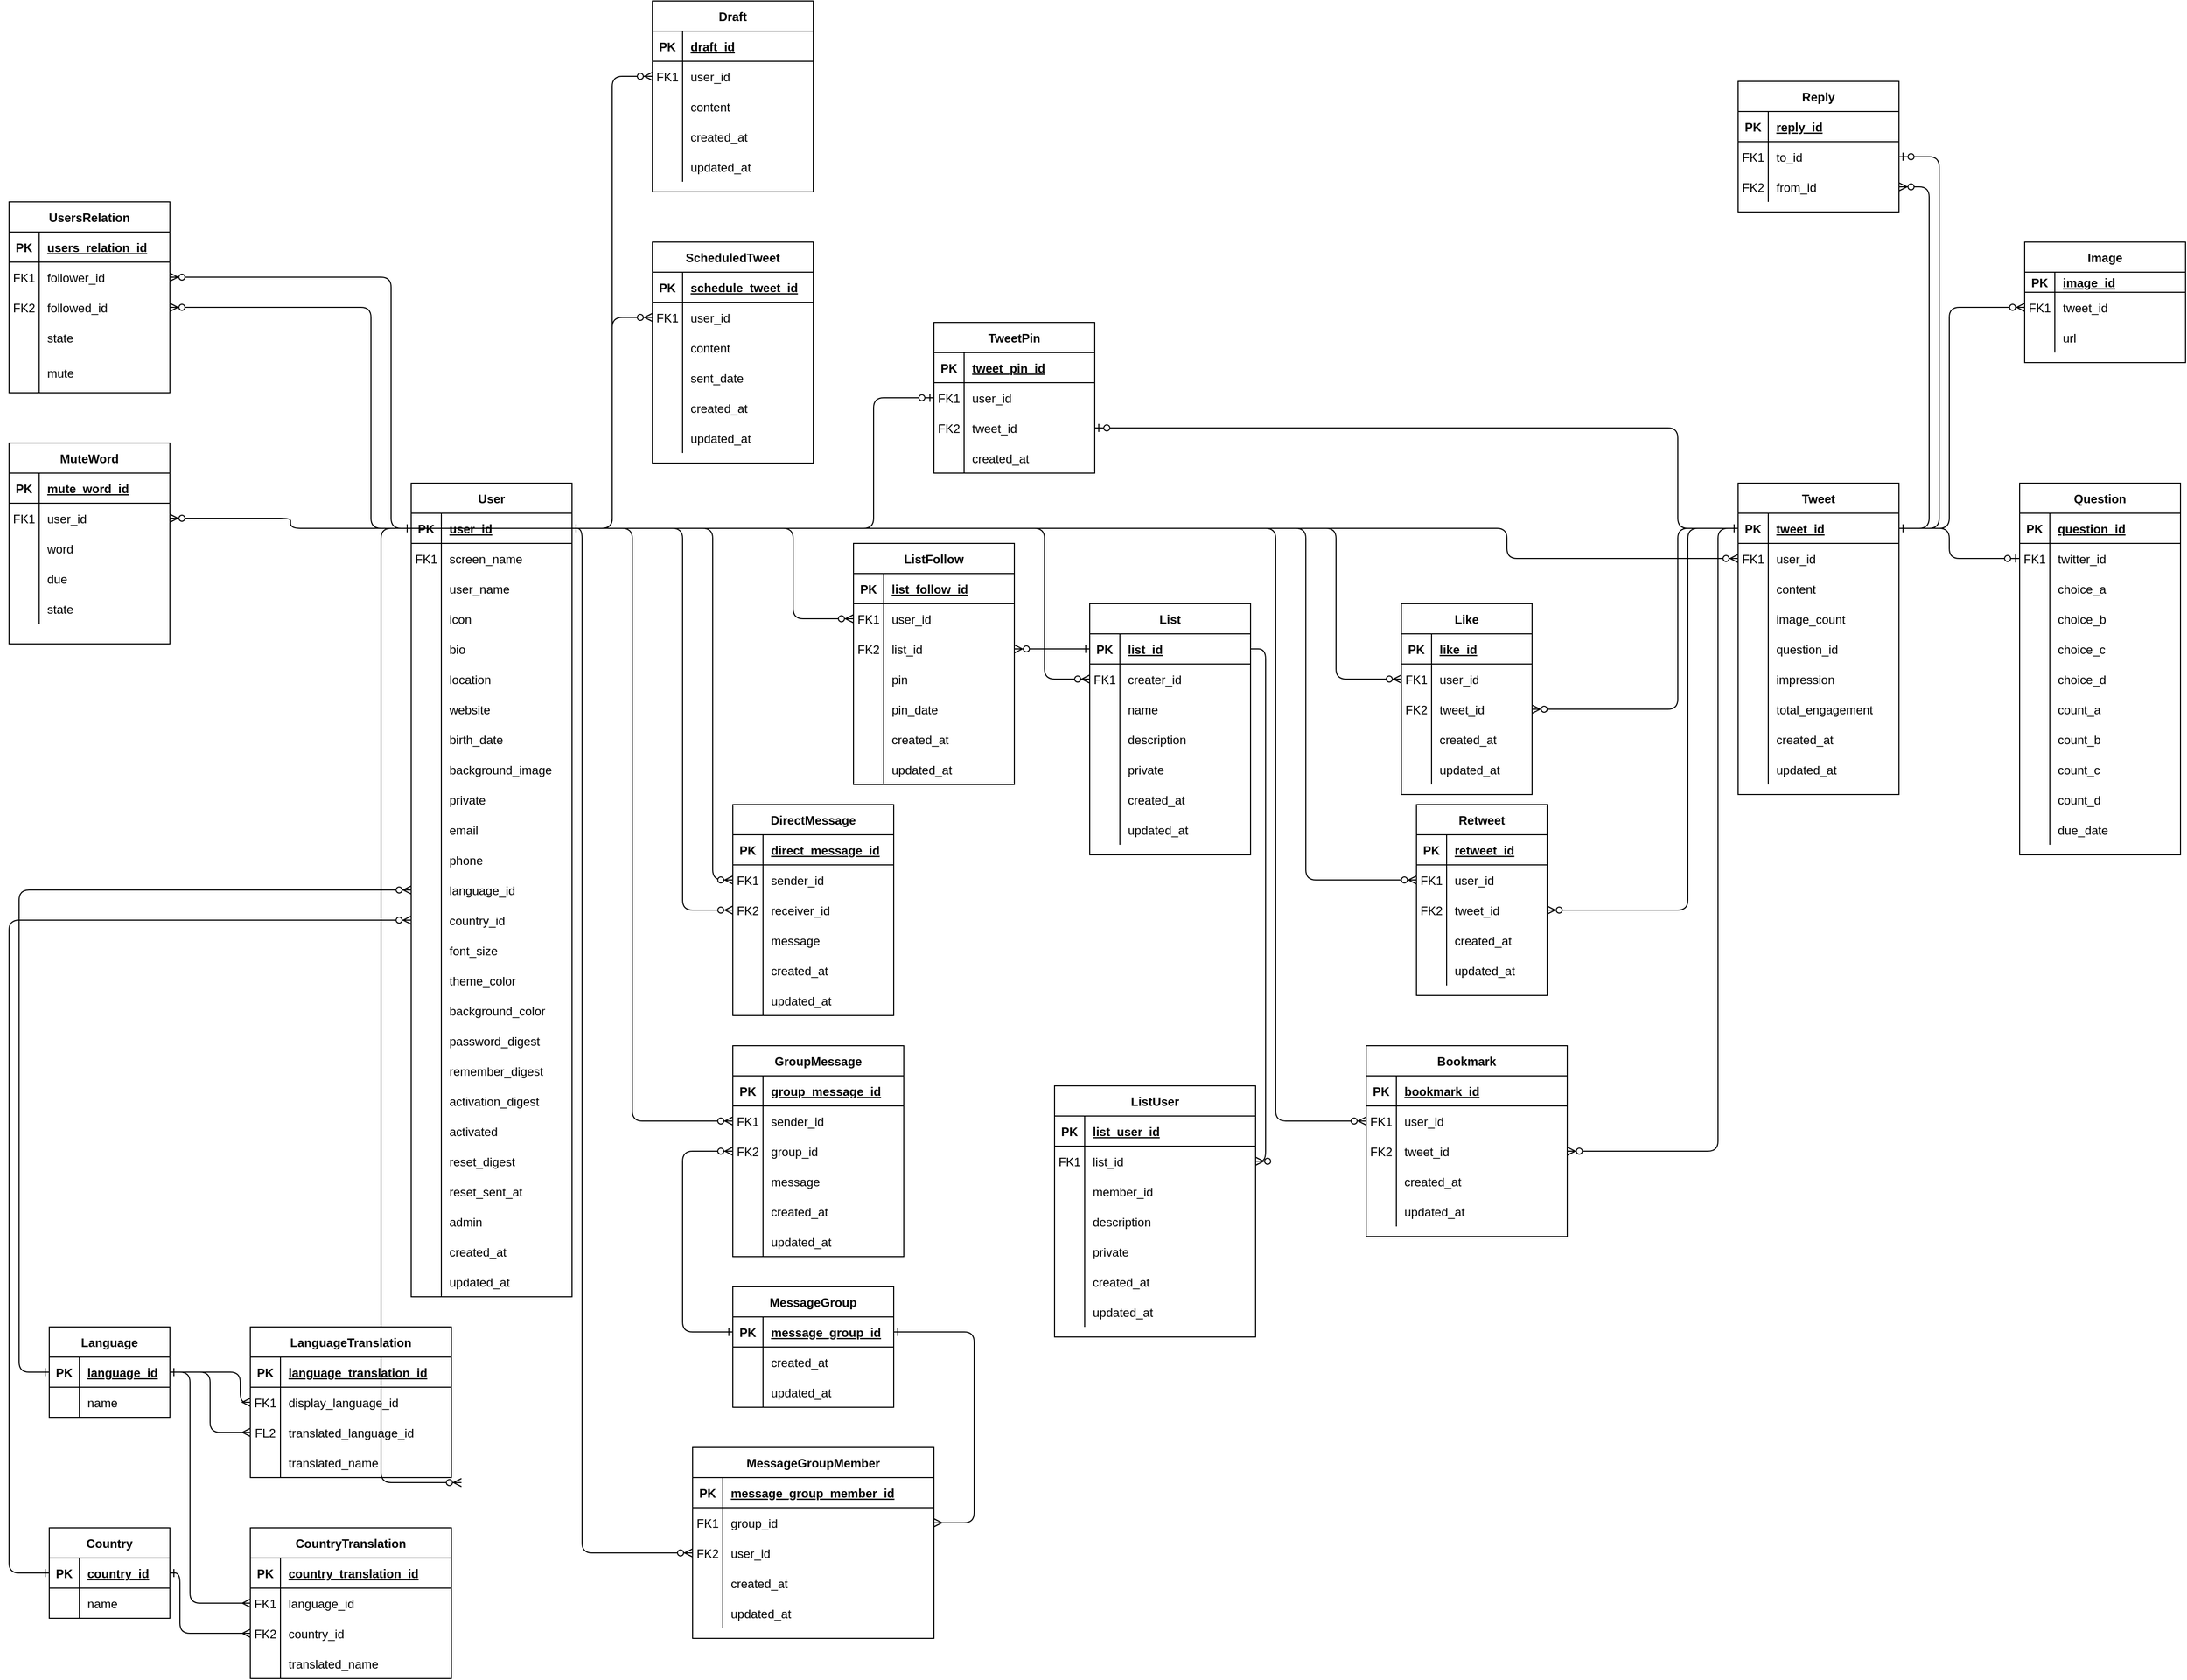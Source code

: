 <mxfile version="13.5.9" type="github">
  <diagram id="R2lEEEUBdFMjLlhIrx00" name="twitter">
    <mxGraphModel dx="1656" dy="1829" grid="1" gridSize="10" guides="1" tooltips="1" connect="1" arrows="1" fold="1" page="1" pageScale="1" pageWidth="850" pageHeight="1100" math="0" shadow="0" extFonts="Permanent Marker^https://fonts.googleapis.com/css?family=Permanent+Marker">
      <root>
        <mxCell id="0" />
        <mxCell id="1" parent="0" />
        <mxCell id="C-vyLk0tnHw3VtMMgP7b-1" value="" style="endArrow=ERzeroToMany;startArrow=ERone;endFill=1;startFill=0;entryX=1;entryY=0.5;entryDx=0;entryDy=0;exitX=0;exitY=0.5;exitDx=0;exitDy=0;edgeStyle=elbowEdgeStyle;" parent="1" source="C-vyLk0tnHw3VtMMgP7b-3" target="C-vyLk0tnHw3VtMMgP7b-27" edge="1">
          <mxGeometry width="100" height="100" relative="1" as="geometry">
            <mxPoint x="680" y="-350" as="sourcePoint" />
            <mxPoint x="720" y="60" as="targetPoint" />
            <Array as="points">
              <mxPoint x="700" y="-590" />
            </Array>
          </mxGeometry>
        </mxCell>
        <mxCell id="C-vyLk0tnHw3VtMMgP7b-12" value="" style="edgeStyle=elbowEdgeStyle;endArrow=ERzeroToMany;startArrow=ERone;endFill=1;startFill=0;exitX=1;exitY=0.5;exitDx=0;exitDy=0;" parent="1" target="C-vyLk0tnHw3VtMMgP7b-17" edge="1" source="C-vyLk0tnHw3VtMMgP7b-3">
          <mxGeometry width="100" height="100" relative="1" as="geometry">
            <mxPoint x="880" y="-460" as="sourcePoint" />
            <mxPoint x="740" y="-355" as="targetPoint" />
            <Array as="points">
              <mxPoint x="1810" y="-445" />
            </Array>
          </mxGeometry>
        </mxCell>
        <mxCell id="OAN7TLlv8YvSH3-HHURJ-108" value="" style="edgeStyle=elbowEdgeStyle;endArrow=ERzeroToMany;startArrow=ERone;endFill=1;startFill=0;entryX=0;entryY=0.5;entryDx=0;entryDy=0;exitX=1;exitY=0.5;exitDx=0;exitDy=0;" parent="1" target="OAN7TLlv8YvSH3-HHURJ-26" edge="1" source="C-vyLk0tnHw3VtMMgP7b-3">
          <mxGeometry width="100" height="100" relative="1" as="geometry">
            <mxPoint x="880" y="-460" as="sourcePoint" />
            <mxPoint x="1340" y="-440" as="targetPoint" />
            <Array as="points">
              <mxPoint x="1350" y="-390" />
            </Array>
          </mxGeometry>
        </mxCell>
        <mxCell id="OAN7TLlv8YvSH3-HHURJ-109" value="" style="edgeStyle=elbowEdgeStyle;endArrow=ERzeroToMany;startArrow=none;endFill=1;startFill=0;entryX=1;entryY=0.5;entryDx=0;entryDy=0;exitX=1;exitY=0.5;exitDx=0;exitDy=0;" parent="1" source="OAN7TLlv8YvSH3-HHURJ-23" target="OAN7TLlv8YvSH3-HHURJ-69" edge="1">
          <mxGeometry width="100" height="100" relative="1" as="geometry">
            <mxPoint x="1140" y="170" as="sourcePoint" />
            <mxPoint x="1520" y="660" as="targetPoint" />
            <Array as="points">
              <mxPoint x="1570" y="-100" />
            </Array>
          </mxGeometry>
        </mxCell>
        <mxCell id="OAN7TLlv8YvSH3-HHURJ-178" value="" style="edgeStyle=elbowEdgeStyle;endArrow=ERzeroToMany;startArrow=ERone;endFill=1;startFill=0;exitX=1;exitY=0.5;exitDx=0;exitDy=0;" parent="1" target="n-NUDOcbSABFjQ5p-tqS-14" edge="1" source="C-vyLk0tnHw3VtMMgP7b-3">
          <mxGeometry width="100" height="100" relative="1" as="geometry">
            <mxPoint x="880" y="-460" as="sourcePoint" />
            <mxPoint x="1360" y="35" as="targetPoint" />
            <Array as="points">
              <mxPoint x="1020" y="-310" />
            </Array>
          </mxGeometry>
        </mxCell>
        <mxCell id="OAN7TLlv8YvSH3-HHURJ-422" value="" style="endArrow=ERzeroToMany;startArrow=ERone;endFill=1;startFill=0;exitX=0;exitY=0.5;exitDx=0;exitDy=0;entryX=1;entryY=0.5;entryDx=0;entryDy=0;edgeStyle=elbowEdgeStyle;" parent="1" source="C-vyLk0tnHw3VtMMgP7b-3" target="OAN7TLlv8YvSH3-HHURJ-175" edge="1">
          <mxGeometry width="100" height="100" relative="1" as="geometry">
            <mxPoint x="750" y="-400" as="sourcePoint" />
            <mxPoint x="620" y="-355" as="targetPoint" />
            <Array as="points">
              <mxPoint x="680" y="-590" />
            </Array>
          </mxGeometry>
        </mxCell>
        <mxCell id="OAN7TLlv8YvSH3-HHURJ-423" value="" style="endArrow=ERzeroToMany;startArrow=ERone;endFill=1;startFill=0;entryX=1;entryY=0.5;entryDx=0;entryDy=0;exitX=0;exitY=0.5;exitDx=0;exitDy=0;edgeStyle=elbowEdgeStyle;" parent="1" target="OAN7TLlv8YvSH3-HHURJ-242" edge="1" source="C-vyLk0tnHw3VtMMgP7b-3">
          <mxGeometry width="100" height="100" relative="1" as="geometry">
            <mxPoint x="720" y="-460" as="sourcePoint" />
            <mxPoint x="600" y="-315" as="targetPoint" />
          </mxGeometry>
        </mxCell>
        <mxCell id="OAN7TLlv8YvSH3-HHURJ-424" value="" style="endArrow=ERmany;startArrow=none;endFill=0;startFill=0;entryX=0;entryY=0.5;entryDx=0;entryDy=0;exitX=1;exitY=0.5;exitDx=0;exitDy=0;edgeStyle=elbowEdgeStyle;" parent="1" source="OAN7TLlv8YvSH3-HHURJ-271" target="OAN7TLlv8YvSH3-HHURJ-312" edge="1">
          <mxGeometry width="100" height="100" relative="1" as="geometry">
            <mxPoint x="520" y="260" as="sourcePoint" />
            <mxPoint x="520" y="270" as="targetPoint" />
            <Array as="points">
              <mxPoint x="550" y="380" />
            </Array>
          </mxGeometry>
        </mxCell>
        <mxCell id="OAN7TLlv8YvSH3-HHURJ-425" value="" style="endArrow=ERmany;startArrow=none;endFill=0;startFill=0;entryX=0;entryY=0.5;entryDx=0;entryDy=0;edgeStyle=elbowEdgeStyle;exitX=1;exitY=0.5;exitDx=0;exitDy=0;" parent="1" edge="1" target="OAN7TLlv8YvSH3-HHURJ-315" source="OAN7TLlv8YvSH3-HHURJ-271">
          <mxGeometry width="100" height="100" relative="1" as="geometry">
            <mxPoint x="520" y="370" as="sourcePoint" />
            <mxPoint x="560" y="420" as="targetPoint" />
          </mxGeometry>
        </mxCell>
        <mxCell id="OAN7TLlv8YvSH3-HHURJ-428" value="" style="endArrow=ERmany;startArrow=ERone;endFill=0;startFill=0;entryX=0;entryY=0.5;entryDx=0;entryDy=0;edgeStyle=elbowEdgeStyle;exitX=1;exitY=0.5;exitDx=0;exitDy=0;" parent="1" target="OAN7TLlv8YvSH3-HHURJ-325" edge="1" source="OAN7TLlv8YvSH3-HHURJ-271">
          <mxGeometry width="100" height="100" relative="1" as="geometry">
            <mxPoint x="520" y="370" as="sourcePoint" />
            <mxPoint x="530" y="450" as="targetPoint" />
            <Array as="points">
              <mxPoint x="500" y="490" />
            </Array>
          </mxGeometry>
        </mxCell>
        <mxCell id="OAN7TLlv8YvSH3-HHURJ-429" value="" style="endArrow=ERmany;startArrow=ERone;endFill=0;startFill=0;entryX=0;entryY=0.5;entryDx=0;entryDy=0;exitX=1;exitY=0.5;exitDx=0;exitDy=0;edgeStyle=elbowEdgeStyle;" parent="1" source="OAN7TLlv8YvSH3-HHURJ-258" target="OAN7TLlv8YvSH3-HHURJ-328" edge="1">
          <mxGeometry width="100" height="100" relative="1" as="geometry">
            <mxPoint x="480" y="570" as="sourcePoint" />
            <mxPoint x="520" y="795" as="targetPoint" />
            <Array as="points">
              <mxPoint x="490" y="600" />
            </Array>
          </mxGeometry>
        </mxCell>
        <mxCell id="OAN7TLlv8YvSH3-HHURJ-430" value="" style="endArrow=ERzeroToMany;startArrow=none;endFill=1;startFill=0;exitX=0;exitY=0.5;exitDx=0;exitDy=0;entryX=0;entryY=0.5;entryDx=0;entryDy=0;edgeStyle=elbowEdgeStyle;strokeColor=none;" parent="1" source="OAN7TLlv8YvSH3-HHURJ-271" target="OAN7TLlv8YvSH3-HHURJ-251" edge="1">
          <mxGeometry width="100" height="100" relative="1" as="geometry">
            <mxPoint x="570" y="140" as="sourcePoint" />
            <mxPoint x="440" y="210" as="targetPoint" />
            <Array as="points">
              <mxPoint x="350" y="130" />
            </Array>
          </mxGeometry>
        </mxCell>
        <mxCell id="OAN7TLlv8YvSH3-HHURJ-431" value="" style="endArrow=ERzeroToMany;startArrow=ERone;endFill=1;startFill=0;exitX=0;exitY=0.5;exitDx=0;exitDy=0;edgeStyle=elbowEdgeStyle;" parent="1" source="OAN7TLlv8YvSH3-HHURJ-258" edge="1" target="OAN7TLlv8YvSH3-HHURJ-254">
          <mxGeometry width="100" height="100" relative="1" as="geometry">
            <mxPoint x="380" y="375" as="sourcePoint" />
            <mxPoint x="720" y="-70" as="targetPoint" />
            <Array as="points">
              <mxPoint x="320" y="250" />
            </Array>
          </mxGeometry>
        </mxCell>
        <mxCell id="OAN7TLlv8YvSH3-HHURJ-442" value="" style="edgeStyle=elbowEdgeStyle;endArrow=ERzeroToOne;startArrow=ERone;endFill=1;startFill=0;entryX=0;entryY=0.5;entryDx=0;entryDy=0;exitX=1;exitY=0.5;exitDx=0;exitDy=0;" parent="1" target="OAN7TLlv8YvSH3-HHURJ-436" edge="1" source="C-vyLk0tnHw3VtMMgP7b-3">
          <mxGeometry width="100" height="100" relative="1" as="geometry">
            <mxPoint x="880" y="-460" as="sourcePoint" />
            <mxPoint x="1370" y="-455" as="targetPoint" />
            <Array as="points">
              <mxPoint x="1180" y="-520" />
            </Array>
          </mxGeometry>
        </mxCell>
        <mxCell id="OAN7TLlv8YvSH3-HHURJ-443" value="" style="edgeStyle=elbowEdgeStyle;endArrow=ERzeroToOne;startArrow=ERone;endFill=1;startFill=0;entryX=1;entryY=0.5;entryDx=0;entryDy=0;exitX=0;exitY=0.5;exitDx=0;exitDy=0;" parent="1" source="C-vyLk0tnHw3VtMMgP7b-14" target="OAN7TLlv8YvSH3-HHURJ-439" edge="1">
          <mxGeometry width="100" height="100" relative="1" as="geometry">
            <mxPoint x="1240" y="-440" as="sourcePoint" />
            <mxPoint x="1290" y="10" as="targetPoint" />
            <Array as="points">
              <mxPoint x="1980" y="-500" />
            </Array>
          </mxGeometry>
        </mxCell>
        <mxCell id="OAN7TLlv8YvSH3-HHURJ-444" value="" style="edgeStyle=elbowEdgeStyle;endArrow=ERzeroToMany;startArrow=ERone;endFill=1;startFill=0;entryX=0;entryY=0.5;entryDx=0;entryDy=0;exitX=1;exitY=0.5;exitDx=0;exitDy=0;" parent="1" target="OAN7TLlv8YvSH3-HHURJ-382" edge="1" source="C-vyLk0tnHw3VtMMgP7b-3">
          <mxGeometry width="100" height="100" relative="1" as="geometry">
            <mxPoint x="880" y="-460" as="sourcePoint" />
            <mxPoint x="1370" y="-455" as="targetPoint" />
          </mxGeometry>
        </mxCell>
        <mxCell id="OAN7TLlv8YvSH3-HHURJ-445" value="" style="edgeStyle=elbowEdgeStyle;endArrow=ERzeroToMany;startArrow=ERone;endFill=1;startFill=0;entryX=0;entryY=0.5;entryDx=0;entryDy=0;exitX=1;exitY=0.5;exitDx=0;exitDy=0;" parent="1" target="OAN7TLlv8YvSH3-HHURJ-407" edge="1" source="C-vyLk0tnHw3VtMMgP7b-3">
          <mxGeometry width="100" height="100" relative="1" as="geometry">
            <mxPoint x="880" y="-460" as="sourcePoint" />
            <mxPoint x="1370" y="45" as="targetPoint" />
          </mxGeometry>
        </mxCell>
        <mxCell id="OAN7TLlv8YvSH3-HHURJ-465" value="" style="endArrow=ERzeroToMany;startArrow=ERone;endFill=1;startFill=0;entryX=0;entryY=0.5;entryDx=0;entryDy=0;exitX=1;exitY=0.5;exitDx=0;exitDy=0;edgeStyle=elbowEdgeStyle;" parent="1" target="OAN7TLlv8YvSH3-HHURJ-211" edge="1" source="C-vyLk0tnHw3VtMMgP7b-3">
          <mxGeometry width="100" height="100" relative="1" as="geometry">
            <mxPoint x="880" y="-460" as="sourcePoint" />
            <mxPoint x="900" y="640" as="targetPoint" />
            <Array as="points">
              <mxPoint x="890" y="330" />
            </Array>
          </mxGeometry>
        </mxCell>
        <mxCell id="OAN7TLlv8YvSH3-HHURJ-466" value="" style="endArrow=ERmany;startArrow=ERone;endFill=0;startFill=0;entryX=1;entryY=0.5;entryDx=0;entryDy=0;exitX=1;exitY=0.5;exitDx=0;exitDy=0;edgeStyle=elbowEdgeStyle;" parent="1" source="m4kxU38PNlTIcz8XEb0j-141" target="OAN7TLlv8YvSH3-HHURJ-208" edge="1">
          <mxGeometry width="100" height="100" relative="1" as="geometry">
            <mxPoint x="1170" y="-60" as="sourcePoint" />
            <mxPoint x="1140" y="525" as="targetPoint" />
            <Array as="points">
              <mxPoint x="1280" y="440" />
            </Array>
          </mxGeometry>
        </mxCell>
        <mxCell id="OAN7TLlv8YvSH3-HHURJ-467" value="" style="endArrow=ERzeroToMany;startArrow=ERone;endFill=1;startFill=0;entryX=0;entryY=0.5;entryDx=0;entryDy=0;exitX=1;exitY=0.5;exitDx=0;exitDy=0;edgeStyle=elbowEdgeStyle;" parent="1" target="OAN7TLlv8YvSH3-HHURJ-183" edge="1" source="C-vyLk0tnHw3VtMMgP7b-3">
          <mxGeometry width="100" height="100" relative="1" as="geometry">
            <mxPoint x="880" y="-460" as="sourcePoint" />
            <mxPoint x="1140" y="525" as="targetPoint" />
            <Array as="points">
              <mxPoint x="940" y="30" />
            </Array>
          </mxGeometry>
        </mxCell>
        <mxCell id="OAN7TLlv8YvSH3-HHURJ-468" value="" style="endArrow=ERzeroToMany;startArrow=ERone;endFill=1;startFill=0;entryX=0;entryY=0.5;entryDx=0;entryDy=0;exitX=0;exitY=0.5;exitDx=0;exitDy=0;edgeStyle=elbowEdgeStyle;" parent="1" source="m4kxU38PNlTIcz8XEb0j-141" target="OAN7TLlv8YvSH3-HHURJ-186" edge="1">
          <mxGeometry width="100" height="100" relative="1" as="geometry">
            <mxPoint x="920" y="-400" as="sourcePoint" />
            <mxPoint x="1090" y="125" as="targetPoint" />
            <Array as="points">
              <mxPoint x="990" y="350" />
            </Array>
          </mxGeometry>
        </mxCell>
        <mxCell id="OAN7TLlv8YvSH3-HHURJ-472" value="" style="edgeStyle=elbowEdgeStyle;endArrow=ERzeroToMany;startArrow=ERone;endFill=1;startFill=0;entryX=0;entryY=0.5;entryDx=0;entryDy=0;exitX=1;exitY=0.5;exitDx=0;exitDy=0;" parent="1" edge="1" target="OAN7TLlv8YvSH3-HHURJ-114" source="C-vyLk0tnHw3VtMMgP7b-3">
          <mxGeometry width="100" height="100" relative="1" as="geometry">
            <mxPoint x="880" y="-460" as="sourcePoint" />
            <mxPoint x="1560" y="-285" as="targetPoint" />
            <Array as="points">
              <mxPoint x="1640" y="-370" />
            </Array>
          </mxGeometry>
        </mxCell>
        <mxCell id="OAN7TLlv8YvSH3-HHURJ-473" value="" style="endArrow=ERzeroToMany;startArrow=ERone;endFill=1;startFill=0;exitX=0;exitY=0.5;exitDx=0;exitDy=0;edgeStyle=elbowEdgeStyle;" parent="1" source="OAN7TLlv8YvSH3-HHURJ-271" target="OAN7TLlv8YvSH3-HHURJ-251" edge="1">
          <mxGeometry width="100" height="100" relative="1" as="geometry">
            <mxPoint x="390" y="575" as="sourcePoint" />
            <mxPoint x="730" y="-60" as="targetPoint" />
            <Array as="points">
              <mxPoint x="330" y="260" />
            </Array>
          </mxGeometry>
        </mxCell>
        <mxCell id="m4kxU38PNlTIcz8XEb0j-53" value="" style="edgeStyle=elbowEdgeStyle;endArrow=ERzeroToMany;startArrow=ERone;endFill=1;startFill=0;entryX=1;entryY=0.5;entryDx=0;entryDy=0;exitX=0;exitY=0.5;exitDx=0;exitDy=0;" edge="1" parent="1" source="C-vyLk0tnHw3VtMMgP7b-14" target="OAN7TLlv8YvSH3-HHURJ-117">
          <mxGeometry width="100" height="100" relative="1" as="geometry">
            <mxPoint x="1740" y="-380" as="sourcePoint" />
            <mxPoint x="1380" y="-440" as="targetPoint" />
            <Array as="points">
              <mxPoint x="1980" y="-390" />
            </Array>
          </mxGeometry>
        </mxCell>
        <mxCell id="m4kxU38PNlTIcz8XEb0j-80" value="" style="edgeStyle=elbowEdgeStyle;endArrow=ERzeroToMany;startArrow=ERone;endFill=1;startFill=0;entryX=0;entryY=0.5;entryDx=0;entryDy=0;exitX=1;exitY=0.5;exitDx=0;exitDy=0;" edge="1" parent="1" source="C-vyLk0tnHw3VtMMgP7b-14" target="m4kxU38PNlTIcz8XEb0j-74">
          <mxGeometry width="100" height="100" relative="1" as="geometry">
            <mxPoint x="2090" y="-710" as="sourcePoint" />
            <mxPoint x="1930" y="-530" as="targetPoint" />
            <Array as="points">
              <mxPoint x="2250" y="-570" />
            </Array>
          </mxGeometry>
        </mxCell>
        <mxCell id="m4kxU38PNlTIcz8XEb0j-81" value="" style="edgeStyle=elbowEdgeStyle;endArrow=ERzeroToOne;startArrow=ERone;endFill=1;startFill=0;exitX=1;exitY=0.5;exitDx=0;exitDy=0;entryX=0;entryY=0.5;entryDx=0;entryDy=0;" edge="1" parent="1" source="C-vyLk0tnHw3VtMMgP7b-14" target="OAN7TLlv8YvSH3-HHURJ-360">
          <mxGeometry width="100" height="100" relative="1" as="geometry">
            <mxPoint x="1930" y="-465" as="sourcePoint" />
            <mxPoint x="2240" y="-500" as="targetPoint" />
            <Array as="points">
              <mxPoint x="2250" y="-450" />
            </Array>
          </mxGeometry>
        </mxCell>
        <mxCell id="m4kxU38PNlTIcz8XEb0j-82" value="" style="edgeStyle=elbowEdgeStyle;endArrow=ERzeroToMany;startArrow=ERone;endFill=1;startFill=0;entryX=0;entryY=0.5;entryDx=0;entryDy=0;exitX=1;exitY=0.5;exitDx=0;exitDy=0;" edge="1" parent="1" source="C-vyLk0tnHw3VtMMgP7b-3" target="m4kxU38PNlTIcz8XEb0j-58">
          <mxGeometry width="100" height="100" relative="1" as="geometry">
            <mxPoint x="910.0" y="-240" as="sourcePoint" />
            <mxPoint x="1500" y="-130" as="targetPoint" />
            <Array as="points">
              <mxPoint x="1610" y="-300" />
            </Array>
          </mxGeometry>
        </mxCell>
        <mxCell id="m4kxU38PNlTIcz8XEb0j-83" value="" style="edgeStyle=elbowEdgeStyle;endArrow=ERzeroToMany;startArrow=ERone;endFill=1;startFill=0;entryX=0;entryY=0.5;entryDx=0;entryDy=0;exitX=1;exitY=0.5;exitDx=0;exitDy=0;" edge="1" parent="1" source="C-vyLk0tnHw3VtMMgP7b-3" target="OAN7TLlv8YvSH3-HHURJ-290">
          <mxGeometry width="100" height="100" relative="1" as="geometry">
            <mxPoint x="890.0" y="-425" as="sourcePoint" />
            <mxPoint x="1530" y="-115" as="targetPoint" />
            <Array as="points">
              <mxPoint x="1580" y="-190" />
            </Array>
          </mxGeometry>
        </mxCell>
        <mxCell id="m4kxU38PNlTIcz8XEb0j-84" value="" style="edgeStyle=elbowEdgeStyle;endArrow=ERzeroToOne;startArrow=ERone;endFill=1;startFill=0;entryX=1;entryY=0.5;entryDx=0;entryDy=0;exitX=1;exitY=0.5;exitDx=0;exitDy=0;" edge="1" parent="1" source="C-vyLk0tnHw3VtMMgP7b-14" target="m4kxU38PNlTIcz8XEb0j-5">
          <mxGeometry width="100" height="100" relative="1" as="geometry">
            <mxPoint x="2050" y="-465" as="sourcePoint" />
            <mxPoint x="1410" y="-525" as="targetPoint" />
            <Array as="points">
              <mxPoint x="2240" y="-650" />
            </Array>
          </mxGeometry>
        </mxCell>
        <mxCell id="m4kxU38PNlTIcz8XEb0j-85" value="" style="edgeStyle=elbowEdgeStyle;endArrow=ERzeroToMany;startArrow=ERone;endFill=1;startFill=0;entryX=1;entryY=0.5;entryDx=0;entryDy=0;exitX=1;exitY=0.5;exitDx=0;exitDy=0;" edge="1" parent="1" source="C-vyLk0tnHw3VtMMgP7b-14" target="m4kxU38PNlTIcz8XEb0j-8">
          <mxGeometry width="100" height="100" relative="1" as="geometry">
            <mxPoint x="2040" y="-475" as="sourcePoint" />
            <mxPoint x="1840" y="-790" as="targetPoint" />
            <Array as="points">
              <mxPoint x="2230" y="-640" />
            </Array>
          </mxGeometry>
        </mxCell>
        <mxCell id="m4kxU38PNlTIcz8XEb0j-86" value="" style="edgeStyle=elbowEdgeStyle;endArrow=ERzeroToMany;startArrow=ERone;endFill=1;startFill=0;entryX=1;entryY=0.5;entryDx=0;entryDy=0;exitX=0;exitY=0.5;exitDx=0;exitDy=0;" edge="1" parent="1" source="C-vyLk0tnHw3VtMMgP7b-14" target="m4kxU38PNlTIcz8XEb0j-61">
          <mxGeometry width="100" height="100" relative="1" as="geometry">
            <mxPoint x="2050" y="-465" as="sourcePoint" />
            <mxPoint x="1610" y="-285" as="targetPoint" />
            <Array as="points">
              <mxPoint x="1990" y="-380" />
            </Array>
          </mxGeometry>
        </mxCell>
        <mxCell id="m4kxU38PNlTIcz8XEb0j-87" value="" style="edgeStyle=elbowEdgeStyle;endArrow=ERzeroToMany;startArrow=ERone;endFill=1;startFill=0;entryX=1;entryY=0.5;entryDx=0;entryDy=0;exitX=0;exitY=0.5;exitDx=0;exitDy=0;" edge="1" parent="1" source="C-vyLk0tnHw3VtMMgP7b-14" target="OAN7TLlv8YvSH3-HHURJ-293">
          <mxGeometry width="100" height="100" relative="1" as="geometry">
            <mxPoint x="2040" y="-480" as="sourcePoint" />
            <mxPoint x="1660" y="-85" as="targetPoint" />
            <Array as="points">
              <mxPoint x="2020" y="-150" />
            </Array>
          </mxGeometry>
        </mxCell>
        <mxCell id="m4kxU38PNlTIcz8XEb0j-165" value="" style="edgeStyle=elbowEdgeStyle;endArrow=ERzeroToMany;startArrow=ERone;endFill=1;startFill=0;exitX=1;exitY=0.5;exitDx=0;exitDy=0;entryX=0;entryY=0.5;entryDx=0;entryDy=0;" edge="1" parent="1" source="C-vyLk0tnHw3VtMMgP7b-3" target="n-NUDOcbSABFjQ5p-tqS-17">
          <mxGeometry width="100" height="100" relative="1" as="geometry">
            <mxPoint x="890.0" y="-465" as="sourcePoint" />
            <mxPoint x="1050" y="-115" as="targetPoint" />
            <Array as="points">
              <mxPoint x="990" y="-290" />
            </Array>
          </mxGeometry>
        </mxCell>
        <mxCell id="m4kxU38PNlTIcz8XEb0j-169" value="" style="edgeStyle=elbowEdgeStyle;endArrow=ERzeroToMany;startArrow=none;endFill=1;startFill=0;exitX=1;exitY=0.5;exitDx=0;exitDy=0;entryX=0;entryY=0.5;entryDx=0;entryDy=0;" edge="1" parent="1" source="C-vyLk0tnHw3VtMMgP7b-3" target="m4kxU38PNlTIcz8XEb0j-144">
          <mxGeometry width="100" height="100" relative="1" as="geometry">
            <mxPoint x="610.0" y="95" as="sourcePoint" />
            <mxPoint x="770" y="475" as="targetPoint" />
            <Array as="points">
              <mxPoint x="690" y="420" />
            </Array>
          </mxGeometry>
        </mxCell>
        <mxCell id="m4kxU38PNlTIcz8XEb0j-182" value="" style="edgeStyle=elbowEdgeStyle;endArrow=ERzeroToMany;startArrow=ERone;endFill=1;startFill=0;entryX=0;entryY=0.5;entryDx=0;entryDy=0;exitX=1;exitY=0.5;exitDx=0;exitDy=0;" edge="1" parent="1" source="C-vyLk0tnHw3VtMMgP7b-3" target="OAN7TLlv8YvSH3-HHURJ-450">
          <mxGeometry width="100" height="100" relative="1" as="geometry">
            <mxPoint x="890" y="-465" as="sourcePoint" />
            <mxPoint x="1370" y="-315" as="targetPoint" />
            <Array as="points">
              <mxPoint x="1100" y="-390" />
            </Array>
          </mxGeometry>
        </mxCell>
        <mxCell id="m4kxU38PNlTIcz8XEb0j-186" value="" style="edgeStyle=elbowEdgeStyle;endArrow=ERone;startArrow=ERzeroToMany;endFill=0;startFill=1;exitX=1;exitY=0.5;exitDx=0;exitDy=0;entryX=0;entryY=0.5;entryDx=0;entryDy=0;" edge="1" parent="1" source="OAN7TLlv8YvSH3-HHURJ-453" target="OAN7TLlv8YvSH3-HHURJ-23">
          <mxGeometry width="100" height="100" relative="1" as="geometry">
            <mxPoint x="890" y="-465" as="sourcePoint" />
            <mxPoint x="1360" y="-355" as="targetPoint" />
            <Array as="points">
              <mxPoint x="1370" y="-355" />
            </Array>
          </mxGeometry>
        </mxCell>
        <mxCell id="OAN7TLlv8YvSH3-HHURJ-321" value="CountryTranslation" style="shape=table;startSize=30;container=1;collapsible=1;childLayout=tableLayout;fixedRows=1;rowLines=0;fontStyle=1;align=center;resizeLast=1;" parent="1" vertex="1">
          <mxGeometry x="560" y="520" width="200" height="150" as="geometry" />
        </mxCell>
        <mxCell id="OAN7TLlv8YvSH3-HHURJ-322" value="" style="shape=partialRectangle;collapsible=0;dropTarget=0;pointerEvents=0;fillColor=none;points=[[0,0.5],[1,0.5]];portConstraint=eastwest;top=0;left=0;right=0;bottom=1;" parent="OAN7TLlv8YvSH3-HHURJ-321" vertex="1">
          <mxGeometry y="30" width="200" height="30" as="geometry" />
        </mxCell>
        <mxCell id="OAN7TLlv8YvSH3-HHURJ-323" value="PK" style="shape=partialRectangle;overflow=hidden;connectable=0;fillColor=none;top=0;left=0;bottom=0;right=0;fontStyle=1;" parent="OAN7TLlv8YvSH3-HHURJ-322" vertex="1">
          <mxGeometry width="30" height="30" as="geometry" />
        </mxCell>
        <mxCell id="OAN7TLlv8YvSH3-HHURJ-324" value="country_translation_id" style="shape=partialRectangle;overflow=hidden;connectable=0;fillColor=none;top=0;left=0;bottom=0;right=0;align=left;spacingLeft=6;fontStyle=5;" parent="OAN7TLlv8YvSH3-HHURJ-322" vertex="1">
          <mxGeometry x="30" width="170" height="30" as="geometry" />
        </mxCell>
        <mxCell id="OAN7TLlv8YvSH3-HHURJ-325" value="" style="shape=partialRectangle;collapsible=0;dropTarget=0;pointerEvents=0;fillColor=none;points=[[0,0.5],[1,0.5]];portConstraint=eastwest;top=0;left=0;right=0;bottom=0;" parent="OAN7TLlv8YvSH3-HHURJ-321" vertex="1">
          <mxGeometry y="60" width="200" height="30" as="geometry" />
        </mxCell>
        <mxCell id="OAN7TLlv8YvSH3-HHURJ-326" value="FK1" style="shape=partialRectangle;overflow=hidden;connectable=0;fillColor=none;top=0;left=0;bottom=0;right=0;" parent="OAN7TLlv8YvSH3-HHURJ-325" vertex="1">
          <mxGeometry width="30" height="30" as="geometry" />
        </mxCell>
        <mxCell id="OAN7TLlv8YvSH3-HHURJ-327" value="language_id" style="shape=partialRectangle;overflow=hidden;connectable=0;fillColor=none;top=0;left=0;bottom=0;right=0;align=left;spacingLeft=6;" parent="OAN7TLlv8YvSH3-HHURJ-325" vertex="1">
          <mxGeometry x="30" width="170" height="30" as="geometry" />
        </mxCell>
        <mxCell id="OAN7TLlv8YvSH3-HHURJ-328" style="shape=partialRectangle;collapsible=0;dropTarget=0;pointerEvents=0;fillColor=none;points=[[0,0.5],[1,0.5]];portConstraint=eastwest;top=0;left=0;right=0;bottom=0;" parent="OAN7TLlv8YvSH3-HHURJ-321" vertex="1">
          <mxGeometry y="90" width="200" height="30" as="geometry" />
        </mxCell>
        <mxCell id="OAN7TLlv8YvSH3-HHURJ-329" value="FK2" style="shape=partialRectangle;overflow=hidden;connectable=0;fillColor=none;top=0;left=0;bottom=0;right=0;" parent="OAN7TLlv8YvSH3-HHURJ-328" vertex="1">
          <mxGeometry width="30" height="30" as="geometry" />
        </mxCell>
        <mxCell id="OAN7TLlv8YvSH3-HHURJ-330" value="country_id" style="shape=partialRectangle;overflow=hidden;connectable=0;fillColor=none;top=0;left=0;bottom=0;right=0;align=left;spacingLeft=6;" parent="OAN7TLlv8YvSH3-HHURJ-328" vertex="1">
          <mxGeometry x="30" width="170" height="30" as="geometry" />
        </mxCell>
        <mxCell id="OAN7TLlv8YvSH3-HHURJ-331" style="shape=partialRectangle;collapsible=0;dropTarget=0;pointerEvents=0;fillColor=none;points=[[0,0.5],[1,0.5]];portConstraint=eastwest;top=0;left=0;right=0;bottom=0;" parent="OAN7TLlv8YvSH3-HHURJ-321" vertex="1">
          <mxGeometry y="120" width="200" height="30" as="geometry" />
        </mxCell>
        <mxCell id="OAN7TLlv8YvSH3-HHURJ-332" style="shape=partialRectangle;overflow=hidden;connectable=0;fillColor=none;top=0;left=0;bottom=0;right=0;" parent="OAN7TLlv8YvSH3-HHURJ-331" vertex="1">
          <mxGeometry width="30" height="30" as="geometry" />
        </mxCell>
        <mxCell id="OAN7TLlv8YvSH3-HHURJ-333" value="translated_name" style="shape=partialRectangle;overflow=hidden;connectable=0;fillColor=none;top=0;left=0;bottom=0;right=0;align=left;spacingLeft=6;" parent="OAN7TLlv8YvSH3-HHURJ-331" vertex="1">
          <mxGeometry x="30" width="170" height="30" as="geometry" />
        </mxCell>
        <mxCell id="OAN7TLlv8YvSH3-HHURJ-403" value="ScheduledTweet" style="shape=table;startSize=30;container=1;collapsible=1;childLayout=tableLayout;fixedRows=1;rowLines=0;fontStyle=1;align=center;resizeLast=1;" parent="1" vertex="1">
          <mxGeometry x="960" y="-760" width="160" height="220" as="geometry" />
        </mxCell>
        <mxCell id="OAN7TLlv8YvSH3-HHURJ-404" value="" style="shape=partialRectangle;collapsible=0;dropTarget=0;pointerEvents=0;fillColor=none;points=[[0,0.5],[1,0.5]];portConstraint=eastwest;top=0;left=0;right=0;bottom=1;" parent="OAN7TLlv8YvSH3-HHURJ-403" vertex="1">
          <mxGeometry y="30" width="160" height="30" as="geometry" />
        </mxCell>
        <mxCell id="OAN7TLlv8YvSH3-HHURJ-405" value="PK" style="shape=partialRectangle;overflow=hidden;connectable=0;fillColor=none;top=0;left=0;bottom=0;right=0;fontStyle=1;" parent="OAN7TLlv8YvSH3-HHURJ-404" vertex="1">
          <mxGeometry width="30" height="30" as="geometry" />
        </mxCell>
        <mxCell id="OAN7TLlv8YvSH3-HHURJ-406" value="schedule_tweet_id" style="shape=partialRectangle;overflow=hidden;connectable=0;fillColor=none;top=0;left=0;bottom=0;right=0;align=left;spacingLeft=6;fontStyle=5;" parent="OAN7TLlv8YvSH3-HHURJ-404" vertex="1">
          <mxGeometry x="30" width="130" height="30" as="geometry" />
        </mxCell>
        <mxCell id="OAN7TLlv8YvSH3-HHURJ-407" value="" style="shape=partialRectangle;collapsible=0;dropTarget=0;pointerEvents=0;fillColor=none;points=[[0,0.5],[1,0.5]];portConstraint=eastwest;top=0;left=0;right=0;bottom=0;" parent="OAN7TLlv8YvSH3-HHURJ-403" vertex="1">
          <mxGeometry y="60" width="160" height="30" as="geometry" />
        </mxCell>
        <mxCell id="OAN7TLlv8YvSH3-HHURJ-408" value="FK1" style="shape=partialRectangle;overflow=hidden;connectable=0;fillColor=none;top=0;left=0;bottom=0;right=0;" parent="OAN7TLlv8YvSH3-HHURJ-407" vertex="1">
          <mxGeometry width="30" height="30" as="geometry" />
        </mxCell>
        <mxCell id="OAN7TLlv8YvSH3-HHURJ-409" value="user_id" style="shape=partialRectangle;overflow=hidden;connectable=0;fillColor=none;top=0;left=0;bottom=0;right=0;align=left;spacingLeft=6;" parent="OAN7TLlv8YvSH3-HHURJ-407" vertex="1">
          <mxGeometry x="30" width="130" height="30" as="geometry" />
        </mxCell>
        <mxCell id="OAN7TLlv8YvSH3-HHURJ-410" style="shape=partialRectangle;collapsible=0;dropTarget=0;pointerEvents=0;fillColor=none;points=[[0,0.5],[1,0.5]];portConstraint=eastwest;top=0;left=0;right=0;bottom=0;" parent="OAN7TLlv8YvSH3-HHURJ-403" vertex="1">
          <mxGeometry y="90" width="160" height="30" as="geometry" />
        </mxCell>
        <mxCell id="OAN7TLlv8YvSH3-HHURJ-411" style="shape=partialRectangle;overflow=hidden;connectable=0;fillColor=none;top=0;left=0;bottom=0;right=0;" parent="OAN7TLlv8YvSH3-HHURJ-410" vertex="1">
          <mxGeometry width="30" height="30" as="geometry" />
        </mxCell>
        <mxCell id="OAN7TLlv8YvSH3-HHURJ-412" value="content" style="shape=partialRectangle;overflow=hidden;connectable=0;fillColor=none;top=0;left=0;bottom=0;right=0;align=left;spacingLeft=6;" parent="OAN7TLlv8YvSH3-HHURJ-410" vertex="1">
          <mxGeometry x="30" width="130" height="30" as="geometry" />
        </mxCell>
        <mxCell id="OAN7TLlv8YvSH3-HHURJ-419" style="shape=partialRectangle;collapsible=0;dropTarget=0;pointerEvents=0;fillColor=none;points=[[0,0.5],[1,0.5]];portConstraint=eastwest;top=0;left=0;right=0;bottom=0;" parent="OAN7TLlv8YvSH3-HHURJ-403" vertex="1">
          <mxGeometry y="120" width="160" height="30" as="geometry" />
        </mxCell>
        <mxCell id="OAN7TLlv8YvSH3-HHURJ-420" style="shape=partialRectangle;overflow=hidden;connectable=0;fillColor=none;top=0;left=0;bottom=0;right=0;" parent="OAN7TLlv8YvSH3-HHURJ-419" vertex="1">
          <mxGeometry width="30" height="30" as="geometry" />
        </mxCell>
        <mxCell id="OAN7TLlv8YvSH3-HHURJ-421" value="sent_date" style="shape=partialRectangle;overflow=hidden;connectable=0;fillColor=none;top=0;left=0;bottom=0;right=0;align=left;spacingLeft=6;" parent="OAN7TLlv8YvSH3-HHURJ-419" vertex="1">
          <mxGeometry x="30" width="130" height="30" as="geometry" />
        </mxCell>
        <mxCell id="OAN7TLlv8YvSH3-HHURJ-413" value="" style="shape=partialRectangle;collapsible=0;dropTarget=0;pointerEvents=0;fillColor=none;points=[[0,0.5],[1,0.5]];portConstraint=eastwest;top=0;left=0;right=0;bottom=0;" parent="OAN7TLlv8YvSH3-HHURJ-403" vertex="1">
          <mxGeometry y="150" width="160" height="30" as="geometry" />
        </mxCell>
        <mxCell id="OAN7TLlv8YvSH3-HHURJ-414" value="" style="shape=partialRectangle;overflow=hidden;connectable=0;fillColor=none;top=0;left=0;bottom=0;right=0;" parent="OAN7TLlv8YvSH3-HHURJ-413" vertex="1">
          <mxGeometry width="30" height="30" as="geometry" />
        </mxCell>
        <mxCell id="OAN7TLlv8YvSH3-HHURJ-415" value="created_at" style="shape=partialRectangle;overflow=hidden;connectable=0;fillColor=none;top=0;left=0;bottom=0;right=0;align=left;spacingLeft=6;" parent="OAN7TLlv8YvSH3-HHURJ-413" vertex="1">
          <mxGeometry x="30" width="130" height="30" as="geometry" />
        </mxCell>
        <mxCell id="OAN7TLlv8YvSH3-HHURJ-416" style="shape=partialRectangle;collapsible=0;dropTarget=0;pointerEvents=0;fillColor=none;points=[[0,0.5],[1,0.5]];portConstraint=eastwest;top=0;left=0;right=0;bottom=0;" parent="OAN7TLlv8YvSH3-HHURJ-403" vertex="1">
          <mxGeometry y="180" width="160" height="30" as="geometry" />
        </mxCell>
        <mxCell id="OAN7TLlv8YvSH3-HHURJ-417" style="shape=partialRectangle;overflow=hidden;connectable=0;fillColor=none;top=0;left=0;bottom=0;right=0;" parent="OAN7TLlv8YvSH3-HHURJ-416" vertex="1">
          <mxGeometry width="30" height="30" as="geometry" />
        </mxCell>
        <mxCell id="OAN7TLlv8YvSH3-HHURJ-418" value="updated_at" style="shape=partialRectangle;overflow=hidden;connectable=0;fillColor=none;top=0;left=0;bottom=0;right=0;align=left;spacingLeft=6;" parent="OAN7TLlv8YvSH3-HHURJ-416" vertex="1">
          <mxGeometry x="30" width="130" height="30" as="geometry" />
        </mxCell>
        <mxCell id="OAN7TLlv8YvSH3-HHURJ-286" value="Bookmark" style="shape=table;startSize=30;container=1;collapsible=1;childLayout=tableLayout;fixedRows=1;rowLines=0;fontStyle=1;align=center;resizeLast=1;" parent="1" vertex="1">
          <mxGeometry x="1670" y="40" width="200" height="190" as="geometry" />
        </mxCell>
        <mxCell id="OAN7TLlv8YvSH3-HHURJ-287" value="" style="shape=partialRectangle;collapsible=0;dropTarget=0;pointerEvents=0;fillColor=none;points=[[0,0.5],[1,0.5]];portConstraint=eastwest;top=0;left=0;right=0;bottom=1;" parent="OAN7TLlv8YvSH3-HHURJ-286" vertex="1">
          <mxGeometry y="30" width="200" height="30" as="geometry" />
        </mxCell>
        <mxCell id="OAN7TLlv8YvSH3-HHURJ-288" value="PK" style="shape=partialRectangle;overflow=hidden;connectable=0;fillColor=none;top=0;left=0;bottom=0;right=0;fontStyle=1;" parent="OAN7TLlv8YvSH3-HHURJ-287" vertex="1">
          <mxGeometry width="30" height="30" as="geometry" />
        </mxCell>
        <mxCell id="OAN7TLlv8YvSH3-HHURJ-289" value="bookmark_id" style="shape=partialRectangle;overflow=hidden;connectable=0;fillColor=none;top=0;left=0;bottom=0;right=0;align=left;spacingLeft=6;fontStyle=5;" parent="OAN7TLlv8YvSH3-HHURJ-287" vertex="1">
          <mxGeometry x="30" width="170" height="30" as="geometry" />
        </mxCell>
        <mxCell id="OAN7TLlv8YvSH3-HHURJ-290" value="" style="shape=partialRectangle;collapsible=0;dropTarget=0;pointerEvents=0;fillColor=none;points=[[0,0.5],[1,0.5]];portConstraint=eastwest;top=0;left=0;right=0;bottom=0;" parent="OAN7TLlv8YvSH3-HHURJ-286" vertex="1">
          <mxGeometry y="60" width="200" height="30" as="geometry" />
        </mxCell>
        <mxCell id="OAN7TLlv8YvSH3-HHURJ-291" value="FK1" style="shape=partialRectangle;overflow=hidden;connectable=0;fillColor=none;top=0;left=0;bottom=0;right=0;" parent="OAN7TLlv8YvSH3-HHURJ-290" vertex="1">
          <mxGeometry width="30" height="30" as="geometry" />
        </mxCell>
        <mxCell id="OAN7TLlv8YvSH3-HHURJ-292" value="user_id" style="shape=partialRectangle;overflow=hidden;connectable=0;fillColor=none;top=0;left=0;bottom=0;right=0;align=left;spacingLeft=6;" parent="OAN7TLlv8YvSH3-HHURJ-290" vertex="1">
          <mxGeometry x="30" width="170" height="30" as="geometry" />
        </mxCell>
        <mxCell id="OAN7TLlv8YvSH3-HHURJ-293" style="shape=partialRectangle;collapsible=0;dropTarget=0;pointerEvents=0;fillColor=none;points=[[0,0.5],[1,0.5]];portConstraint=eastwest;top=0;left=0;right=0;bottom=0;" parent="OAN7TLlv8YvSH3-HHURJ-286" vertex="1">
          <mxGeometry y="90" width="200" height="30" as="geometry" />
        </mxCell>
        <mxCell id="OAN7TLlv8YvSH3-HHURJ-294" value="FK2" style="shape=partialRectangle;overflow=hidden;connectable=0;fillColor=none;top=0;left=0;bottom=0;right=0;" parent="OAN7TLlv8YvSH3-HHURJ-293" vertex="1">
          <mxGeometry width="30" height="30" as="geometry" />
        </mxCell>
        <mxCell id="OAN7TLlv8YvSH3-HHURJ-295" value="tweet_id" style="shape=partialRectangle;overflow=hidden;connectable=0;fillColor=none;top=0;left=0;bottom=0;right=0;align=left;spacingLeft=6;" parent="OAN7TLlv8YvSH3-HHURJ-293" vertex="1">
          <mxGeometry x="30" width="170" height="30" as="geometry" />
        </mxCell>
        <mxCell id="OAN7TLlv8YvSH3-HHURJ-302" value="" style="shape=partialRectangle;collapsible=0;dropTarget=0;pointerEvents=0;fillColor=none;points=[[0,0.5],[1,0.5]];portConstraint=eastwest;top=0;left=0;right=0;bottom=0;" parent="OAN7TLlv8YvSH3-HHURJ-286" vertex="1">
          <mxGeometry y="120" width="200" height="30" as="geometry" />
        </mxCell>
        <mxCell id="OAN7TLlv8YvSH3-HHURJ-303" value="" style="shape=partialRectangle;overflow=hidden;connectable=0;fillColor=none;top=0;left=0;bottom=0;right=0;" parent="OAN7TLlv8YvSH3-HHURJ-302" vertex="1">
          <mxGeometry width="30" height="30" as="geometry" />
        </mxCell>
        <mxCell id="OAN7TLlv8YvSH3-HHURJ-304" value="created_at" style="shape=partialRectangle;overflow=hidden;connectable=0;fillColor=none;top=0;left=0;bottom=0;right=0;align=left;spacingLeft=6;" parent="OAN7TLlv8YvSH3-HHURJ-302" vertex="1">
          <mxGeometry x="30" width="170" height="30" as="geometry" />
        </mxCell>
        <mxCell id="OAN7TLlv8YvSH3-HHURJ-305" style="shape=partialRectangle;collapsible=0;dropTarget=0;pointerEvents=0;fillColor=none;points=[[0,0.5],[1,0.5]];portConstraint=eastwest;top=0;left=0;right=0;bottom=0;" parent="OAN7TLlv8YvSH3-HHURJ-286" vertex="1">
          <mxGeometry y="150" width="200" height="30" as="geometry" />
        </mxCell>
        <mxCell id="OAN7TLlv8YvSH3-HHURJ-306" style="shape=partialRectangle;overflow=hidden;connectable=0;fillColor=none;top=0;left=0;bottom=0;right=0;" parent="OAN7TLlv8YvSH3-HHURJ-305" vertex="1">
          <mxGeometry width="30" height="30" as="geometry" />
        </mxCell>
        <mxCell id="OAN7TLlv8YvSH3-HHURJ-307" value="updated_at" style="shape=partialRectangle;overflow=hidden;connectable=0;fillColor=none;top=0;left=0;bottom=0;right=0;align=left;spacingLeft=6;" parent="OAN7TLlv8YvSH3-HHURJ-305" vertex="1">
          <mxGeometry x="30" width="170" height="30" as="geometry" />
        </mxCell>
        <mxCell id="C-vyLk0tnHw3VtMMgP7b-13" value="Tweet" style="shape=table;startSize=30;container=1;collapsible=1;childLayout=tableLayout;fixedRows=1;rowLines=0;fontStyle=1;align=center;resizeLast=1;" parent="1" vertex="1">
          <mxGeometry x="2040" y="-520" width="160" height="310" as="geometry" />
        </mxCell>
        <mxCell id="C-vyLk0tnHw3VtMMgP7b-14" value="" style="shape=partialRectangle;collapsible=0;dropTarget=0;pointerEvents=0;fillColor=none;points=[[0,0.5],[1,0.5]];portConstraint=eastwest;top=0;left=0;right=0;bottom=1;" parent="C-vyLk0tnHw3VtMMgP7b-13" vertex="1">
          <mxGeometry y="30" width="160" height="30" as="geometry" />
        </mxCell>
        <mxCell id="C-vyLk0tnHw3VtMMgP7b-15" value="PK" style="shape=partialRectangle;overflow=hidden;connectable=0;fillColor=none;top=0;left=0;bottom=0;right=0;fontStyle=1;" parent="C-vyLk0tnHw3VtMMgP7b-14" vertex="1">
          <mxGeometry width="30" height="30" as="geometry" />
        </mxCell>
        <mxCell id="C-vyLk0tnHw3VtMMgP7b-16" value="tweet_id" style="shape=partialRectangle;overflow=hidden;connectable=0;fillColor=none;top=0;left=0;bottom=0;right=0;align=left;spacingLeft=6;fontStyle=5;" parent="C-vyLk0tnHw3VtMMgP7b-14" vertex="1">
          <mxGeometry x="30" width="130" height="30" as="geometry" />
        </mxCell>
        <mxCell id="C-vyLk0tnHw3VtMMgP7b-17" value="" style="shape=partialRectangle;collapsible=0;dropTarget=0;pointerEvents=0;fillColor=none;points=[[0,0.5],[1,0.5]];portConstraint=eastwest;top=0;left=0;right=0;bottom=0;" parent="C-vyLk0tnHw3VtMMgP7b-13" vertex="1">
          <mxGeometry y="60" width="160" height="30" as="geometry" />
        </mxCell>
        <mxCell id="C-vyLk0tnHw3VtMMgP7b-18" value="FK1" style="shape=partialRectangle;overflow=hidden;connectable=0;fillColor=none;top=0;left=0;bottom=0;right=0;" parent="C-vyLk0tnHw3VtMMgP7b-17" vertex="1">
          <mxGeometry width="30" height="30" as="geometry" />
        </mxCell>
        <mxCell id="C-vyLk0tnHw3VtMMgP7b-19" value="user_id" style="shape=partialRectangle;overflow=hidden;connectable=0;fillColor=none;top=0;left=0;bottom=0;right=0;align=left;spacingLeft=6;" parent="C-vyLk0tnHw3VtMMgP7b-17" vertex="1">
          <mxGeometry x="30" width="130" height="30" as="geometry" />
        </mxCell>
        <mxCell id="MOYauLYjmOVEJV4LLfPh-41" style="shape=partialRectangle;collapsible=0;dropTarget=0;pointerEvents=0;fillColor=none;points=[[0,0.5],[1,0.5]];portConstraint=eastwest;top=0;left=0;right=0;bottom=0;" parent="C-vyLk0tnHw3VtMMgP7b-13" vertex="1">
          <mxGeometry y="90" width="160" height="30" as="geometry" />
        </mxCell>
        <mxCell id="MOYauLYjmOVEJV4LLfPh-42" style="shape=partialRectangle;overflow=hidden;connectable=0;fillColor=none;top=0;left=0;bottom=0;right=0;" parent="MOYauLYjmOVEJV4LLfPh-41" vertex="1">
          <mxGeometry width="30" height="30" as="geometry" />
        </mxCell>
        <mxCell id="MOYauLYjmOVEJV4LLfPh-43" value="content" style="shape=partialRectangle;overflow=hidden;connectable=0;fillColor=none;top=0;left=0;bottom=0;right=0;align=left;spacingLeft=6;" parent="MOYauLYjmOVEJV4LLfPh-41" vertex="1">
          <mxGeometry x="30" width="130" height="30" as="geometry" />
        </mxCell>
        <mxCell id="m4kxU38PNlTIcz8XEb0j-50" style="shape=partialRectangle;collapsible=0;dropTarget=0;pointerEvents=0;fillColor=none;points=[[0,0.5],[1,0.5]];portConstraint=eastwest;top=0;left=0;right=0;bottom=0;" vertex="1" parent="C-vyLk0tnHw3VtMMgP7b-13">
          <mxGeometry y="120" width="160" height="30" as="geometry" />
        </mxCell>
        <mxCell id="m4kxU38PNlTIcz8XEb0j-51" style="shape=partialRectangle;overflow=hidden;connectable=0;fillColor=none;top=0;left=0;bottom=0;right=0;" vertex="1" parent="m4kxU38PNlTIcz8XEb0j-50">
          <mxGeometry width="30" height="30" as="geometry" />
        </mxCell>
        <mxCell id="m4kxU38PNlTIcz8XEb0j-52" value="image_count" style="shape=partialRectangle;overflow=hidden;connectable=0;fillColor=none;top=0;left=0;bottom=0;right=0;align=left;spacingLeft=6;" vertex="1" parent="m4kxU38PNlTIcz8XEb0j-50">
          <mxGeometry x="30" width="130" height="30" as="geometry" />
        </mxCell>
        <mxCell id="m4kxU38PNlTIcz8XEb0j-41" style="shape=partialRectangle;collapsible=0;dropTarget=0;pointerEvents=0;fillColor=none;points=[[0,0.5],[1,0.5]];portConstraint=eastwest;top=0;left=0;right=0;bottom=0;" vertex="1" parent="C-vyLk0tnHw3VtMMgP7b-13">
          <mxGeometry y="150" width="160" height="30" as="geometry" />
        </mxCell>
        <mxCell id="m4kxU38PNlTIcz8XEb0j-42" style="shape=partialRectangle;overflow=hidden;connectable=0;fillColor=none;top=0;left=0;bottom=0;right=0;" vertex="1" parent="m4kxU38PNlTIcz8XEb0j-41">
          <mxGeometry width="30" height="30" as="geometry" />
        </mxCell>
        <mxCell id="m4kxU38PNlTIcz8XEb0j-43" value="question_id" style="shape=partialRectangle;overflow=hidden;connectable=0;fillColor=none;top=0;left=0;bottom=0;right=0;align=left;spacingLeft=6;" vertex="1" parent="m4kxU38PNlTIcz8XEb0j-41">
          <mxGeometry x="30" width="130" height="30" as="geometry" />
        </mxCell>
        <mxCell id="MOYauLYjmOVEJV4LLfPh-44" style="shape=partialRectangle;collapsible=0;dropTarget=0;pointerEvents=0;fillColor=none;points=[[0,0.5],[1,0.5]];portConstraint=eastwest;top=0;left=0;right=0;bottom=0;" parent="C-vyLk0tnHw3VtMMgP7b-13" vertex="1">
          <mxGeometry y="180" width="160" height="30" as="geometry" />
        </mxCell>
        <mxCell id="MOYauLYjmOVEJV4LLfPh-45" style="shape=partialRectangle;overflow=hidden;connectable=0;fillColor=none;top=0;left=0;bottom=0;right=0;" parent="MOYauLYjmOVEJV4LLfPh-44" vertex="1">
          <mxGeometry width="30" height="30" as="geometry" />
        </mxCell>
        <mxCell id="MOYauLYjmOVEJV4LLfPh-46" value="impression" style="shape=partialRectangle;overflow=hidden;connectable=0;fillColor=none;top=0;left=0;bottom=0;right=0;align=left;spacingLeft=6;" parent="MOYauLYjmOVEJV4LLfPh-44" vertex="1">
          <mxGeometry x="30" width="130" height="30" as="geometry" />
        </mxCell>
        <mxCell id="MOYauLYjmOVEJV4LLfPh-50" style="shape=partialRectangle;collapsible=0;dropTarget=0;pointerEvents=0;fillColor=none;points=[[0,0.5],[1,0.5]];portConstraint=eastwest;top=0;left=0;right=0;bottom=0;" parent="C-vyLk0tnHw3VtMMgP7b-13" vertex="1">
          <mxGeometry y="210" width="160" height="30" as="geometry" />
        </mxCell>
        <mxCell id="MOYauLYjmOVEJV4LLfPh-51" style="shape=partialRectangle;overflow=hidden;connectable=0;fillColor=none;top=0;left=0;bottom=0;right=0;" parent="MOYauLYjmOVEJV4LLfPh-50" vertex="1">
          <mxGeometry width="30" height="30" as="geometry" />
        </mxCell>
        <mxCell id="MOYauLYjmOVEJV4LLfPh-52" value="total_engagement" style="shape=partialRectangle;overflow=hidden;connectable=0;fillColor=none;top=0;left=0;bottom=0;right=0;align=left;spacingLeft=6;" parent="MOYauLYjmOVEJV4LLfPh-50" vertex="1">
          <mxGeometry x="30" width="130" height="30" as="geometry" />
        </mxCell>
        <mxCell id="C-vyLk0tnHw3VtMMgP7b-20" value="" style="shape=partialRectangle;collapsible=0;dropTarget=0;pointerEvents=0;fillColor=none;points=[[0,0.5],[1,0.5]];portConstraint=eastwest;top=0;left=0;right=0;bottom=0;" parent="C-vyLk0tnHw3VtMMgP7b-13" vertex="1">
          <mxGeometry y="240" width="160" height="30" as="geometry" />
        </mxCell>
        <mxCell id="C-vyLk0tnHw3VtMMgP7b-21" value="" style="shape=partialRectangle;overflow=hidden;connectable=0;fillColor=none;top=0;left=0;bottom=0;right=0;" parent="C-vyLk0tnHw3VtMMgP7b-20" vertex="1">
          <mxGeometry width="30" height="30" as="geometry" />
        </mxCell>
        <mxCell id="C-vyLk0tnHw3VtMMgP7b-22" value="created_at" style="shape=partialRectangle;overflow=hidden;connectable=0;fillColor=none;top=0;left=0;bottom=0;right=0;align=left;spacingLeft=6;" parent="C-vyLk0tnHw3VtMMgP7b-20" vertex="1">
          <mxGeometry x="30" width="130" height="30" as="geometry" />
        </mxCell>
        <mxCell id="MOYauLYjmOVEJV4LLfPh-62" style="shape=partialRectangle;collapsible=0;dropTarget=0;pointerEvents=0;fillColor=none;points=[[0,0.5],[1,0.5]];portConstraint=eastwest;top=0;left=0;right=0;bottom=0;" parent="C-vyLk0tnHw3VtMMgP7b-13" vertex="1">
          <mxGeometry y="270" width="160" height="30" as="geometry" />
        </mxCell>
        <mxCell id="MOYauLYjmOVEJV4LLfPh-63" style="shape=partialRectangle;overflow=hidden;connectable=0;fillColor=none;top=0;left=0;bottom=0;right=0;" parent="MOYauLYjmOVEJV4LLfPh-62" vertex="1">
          <mxGeometry width="30" height="30" as="geometry" />
        </mxCell>
        <mxCell id="MOYauLYjmOVEJV4LLfPh-64" value="updated_at" style="shape=partialRectangle;overflow=hidden;connectable=0;fillColor=none;top=0;left=0;bottom=0;right=0;align=left;spacingLeft=6;" parent="MOYauLYjmOVEJV4LLfPh-62" vertex="1">
          <mxGeometry x="30" width="130" height="30" as="geometry" />
        </mxCell>
        <mxCell id="C-vyLk0tnHw3VtMMgP7b-2" value="User" style="shape=table;startSize=30;container=1;collapsible=1;childLayout=tableLayout;fixedRows=1;rowLines=0;fontStyle=1;align=center;resizeLast=1;" parent="1" vertex="1">
          <mxGeometry x="720" y="-520" width="160" height="810" as="geometry" />
        </mxCell>
        <mxCell id="C-vyLk0tnHw3VtMMgP7b-3" value="" style="shape=partialRectangle;collapsible=0;dropTarget=0;pointerEvents=0;fillColor=none;points=[[0,0.5],[1,0.5]];portConstraint=eastwest;top=0;left=0;right=0;bottom=1;" parent="C-vyLk0tnHw3VtMMgP7b-2" vertex="1">
          <mxGeometry y="30" width="160" height="30" as="geometry" />
        </mxCell>
        <mxCell id="C-vyLk0tnHw3VtMMgP7b-4" value="PK" style="shape=partialRectangle;overflow=hidden;connectable=0;fillColor=none;top=0;left=0;bottom=0;right=0;fontStyle=1;" parent="C-vyLk0tnHw3VtMMgP7b-3" vertex="1">
          <mxGeometry width="30" height="30" as="geometry" />
        </mxCell>
        <mxCell id="C-vyLk0tnHw3VtMMgP7b-5" value="user_id" style="shape=partialRectangle;overflow=hidden;connectable=0;fillColor=none;top=0;left=0;bottom=0;right=0;align=left;spacingLeft=6;fontStyle=5;" parent="C-vyLk0tnHw3VtMMgP7b-3" vertex="1">
          <mxGeometry x="30" width="130" height="30" as="geometry" />
        </mxCell>
        <mxCell id="C-vyLk0tnHw3VtMMgP7b-6" value="" style="shape=partialRectangle;collapsible=0;dropTarget=0;pointerEvents=0;fillColor=none;points=[[0,0.5],[1,0.5]];portConstraint=eastwest;top=0;left=0;right=0;bottom=0;" parent="C-vyLk0tnHw3VtMMgP7b-2" vertex="1">
          <mxGeometry y="60" width="160" height="30" as="geometry" />
        </mxCell>
        <mxCell id="C-vyLk0tnHw3VtMMgP7b-7" value="FK1" style="shape=partialRectangle;overflow=hidden;connectable=0;fillColor=none;top=0;left=0;bottom=0;right=0;" parent="C-vyLk0tnHw3VtMMgP7b-6" vertex="1">
          <mxGeometry width="30" height="30" as="geometry" />
        </mxCell>
        <mxCell id="C-vyLk0tnHw3VtMMgP7b-8" value="screen_name" style="shape=partialRectangle;overflow=hidden;connectable=0;fillColor=none;top=0;left=0;bottom=0;right=0;align=left;spacingLeft=6;" parent="C-vyLk0tnHw3VtMMgP7b-6" vertex="1">
          <mxGeometry x="30" width="130" height="30" as="geometry" />
        </mxCell>
        <mxCell id="C-vyLk0tnHw3VtMMgP7b-9" value="" style="shape=partialRectangle;collapsible=0;dropTarget=0;pointerEvents=0;fillColor=none;points=[[0,0.5],[1,0.5]];portConstraint=eastwest;top=0;left=0;right=0;bottom=0;" parent="C-vyLk0tnHw3VtMMgP7b-2" vertex="1">
          <mxGeometry y="90" width="160" height="30" as="geometry" />
        </mxCell>
        <mxCell id="C-vyLk0tnHw3VtMMgP7b-10" value="" style="shape=partialRectangle;overflow=hidden;connectable=0;fillColor=none;top=0;left=0;bottom=0;right=0;" parent="C-vyLk0tnHw3VtMMgP7b-9" vertex="1">
          <mxGeometry width="30" height="30" as="geometry" />
        </mxCell>
        <mxCell id="C-vyLk0tnHw3VtMMgP7b-11" value="user_name" style="shape=partialRectangle;overflow=hidden;connectable=0;fillColor=none;top=0;left=0;bottom=0;right=0;align=left;spacingLeft=6;" parent="C-vyLk0tnHw3VtMMgP7b-9" vertex="1">
          <mxGeometry x="30" width="130" height="30" as="geometry" />
        </mxCell>
        <mxCell id="MOYauLYjmOVEJV4LLfPh-23" style="shape=partialRectangle;collapsible=0;dropTarget=0;pointerEvents=0;fillColor=none;points=[[0,0.5],[1,0.5]];portConstraint=eastwest;top=0;left=0;right=0;bottom=0;" parent="C-vyLk0tnHw3VtMMgP7b-2" vertex="1">
          <mxGeometry y="120" width="160" height="30" as="geometry" />
        </mxCell>
        <mxCell id="MOYauLYjmOVEJV4LLfPh-24" style="shape=partialRectangle;overflow=hidden;connectable=0;fillColor=none;top=0;left=0;bottom=0;right=0;" parent="MOYauLYjmOVEJV4LLfPh-23" vertex="1">
          <mxGeometry width="30" height="30" as="geometry" />
        </mxCell>
        <mxCell id="MOYauLYjmOVEJV4LLfPh-25" value="icon" style="shape=partialRectangle;overflow=hidden;connectable=0;fillColor=none;top=0;left=0;bottom=0;right=0;align=left;spacingLeft=6;" parent="MOYauLYjmOVEJV4LLfPh-23" vertex="1">
          <mxGeometry x="30" width="130" height="30" as="geometry" />
        </mxCell>
        <mxCell id="MOYauLYjmOVEJV4LLfPh-26" style="shape=partialRectangle;collapsible=0;dropTarget=0;pointerEvents=0;fillColor=none;points=[[0,0.5],[1,0.5]];portConstraint=eastwest;top=0;left=0;right=0;bottom=0;" parent="C-vyLk0tnHw3VtMMgP7b-2" vertex="1">
          <mxGeometry y="150" width="160" height="30" as="geometry" />
        </mxCell>
        <mxCell id="MOYauLYjmOVEJV4LLfPh-27" style="shape=partialRectangle;overflow=hidden;connectable=0;fillColor=none;top=0;left=0;bottom=0;right=0;" parent="MOYauLYjmOVEJV4LLfPh-26" vertex="1">
          <mxGeometry width="30" height="30" as="geometry" />
        </mxCell>
        <mxCell id="MOYauLYjmOVEJV4LLfPh-28" value="bio" style="shape=partialRectangle;overflow=hidden;connectable=0;fillColor=none;top=0;left=0;bottom=0;right=0;align=left;spacingLeft=6;" parent="MOYauLYjmOVEJV4LLfPh-26" vertex="1">
          <mxGeometry x="30" width="130" height="30" as="geometry" />
        </mxCell>
        <mxCell id="OAN7TLlv8YvSH3-HHURJ-232" style="shape=partialRectangle;collapsible=0;dropTarget=0;pointerEvents=0;fillColor=none;points=[[0,0.5],[1,0.5]];portConstraint=eastwest;top=0;left=0;right=0;bottom=0;" parent="C-vyLk0tnHw3VtMMgP7b-2" vertex="1">
          <mxGeometry y="180" width="160" height="30" as="geometry" />
        </mxCell>
        <mxCell id="OAN7TLlv8YvSH3-HHURJ-233" style="shape=partialRectangle;overflow=hidden;connectable=0;fillColor=none;top=0;left=0;bottom=0;right=0;" parent="OAN7TLlv8YvSH3-HHURJ-232" vertex="1">
          <mxGeometry width="30" height="30" as="geometry" />
        </mxCell>
        <mxCell id="OAN7TLlv8YvSH3-HHURJ-234" value="location" style="shape=partialRectangle;overflow=hidden;connectable=0;fillColor=none;top=0;left=0;bottom=0;right=0;align=left;spacingLeft=6;" parent="OAN7TLlv8YvSH3-HHURJ-232" vertex="1">
          <mxGeometry x="30" width="130" height="30" as="geometry" />
        </mxCell>
        <mxCell id="OAN7TLlv8YvSH3-HHURJ-229" style="shape=partialRectangle;collapsible=0;dropTarget=0;pointerEvents=0;fillColor=none;points=[[0,0.5],[1,0.5]];portConstraint=eastwest;top=0;left=0;right=0;bottom=0;" parent="C-vyLk0tnHw3VtMMgP7b-2" vertex="1">
          <mxGeometry y="210" width="160" height="30" as="geometry" />
        </mxCell>
        <mxCell id="OAN7TLlv8YvSH3-HHURJ-230" style="shape=partialRectangle;overflow=hidden;connectable=0;fillColor=none;top=0;left=0;bottom=0;right=0;" parent="OAN7TLlv8YvSH3-HHURJ-229" vertex="1">
          <mxGeometry width="30" height="30" as="geometry" />
        </mxCell>
        <mxCell id="OAN7TLlv8YvSH3-HHURJ-231" value="website" style="shape=partialRectangle;overflow=hidden;connectable=0;fillColor=none;top=0;left=0;bottom=0;right=0;align=left;spacingLeft=6;" parent="OAN7TLlv8YvSH3-HHURJ-229" vertex="1">
          <mxGeometry x="30" width="130" height="30" as="geometry" />
        </mxCell>
        <mxCell id="MOYauLYjmOVEJV4LLfPh-29" style="shape=partialRectangle;collapsible=0;dropTarget=0;pointerEvents=0;fillColor=none;points=[[0,0.5],[1,0.5]];portConstraint=eastwest;top=0;left=0;right=0;bottom=0;" parent="C-vyLk0tnHw3VtMMgP7b-2" vertex="1">
          <mxGeometry y="240" width="160" height="30" as="geometry" />
        </mxCell>
        <mxCell id="MOYauLYjmOVEJV4LLfPh-30" style="shape=partialRectangle;overflow=hidden;connectable=0;fillColor=none;top=0;left=0;bottom=0;right=0;" parent="MOYauLYjmOVEJV4LLfPh-29" vertex="1">
          <mxGeometry width="30" height="30" as="geometry" />
        </mxCell>
        <mxCell id="MOYauLYjmOVEJV4LLfPh-31" value="birth_date" style="shape=partialRectangle;overflow=hidden;connectable=0;fillColor=none;top=0;left=0;bottom=0;right=0;align=left;spacingLeft=6;" parent="MOYauLYjmOVEJV4LLfPh-29" vertex="1">
          <mxGeometry x="30" width="130" height="30" as="geometry" />
        </mxCell>
        <mxCell id="MOYauLYjmOVEJV4LLfPh-32" style="shape=partialRectangle;collapsible=0;dropTarget=0;pointerEvents=0;fillColor=none;points=[[0,0.5],[1,0.5]];portConstraint=eastwest;top=0;left=0;right=0;bottom=0;" parent="C-vyLk0tnHw3VtMMgP7b-2" vertex="1">
          <mxGeometry y="270" width="160" height="30" as="geometry" />
        </mxCell>
        <mxCell id="MOYauLYjmOVEJV4LLfPh-33" style="shape=partialRectangle;overflow=hidden;connectable=0;fillColor=none;top=0;left=0;bottom=0;right=0;" parent="MOYauLYjmOVEJV4LLfPh-32" vertex="1">
          <mxGeometry width="30" height="30" as="geometry" />
        </mxCell>
        <mxCell id="MOYauLYjmOVEJV4LLfPh-34" value="background_image" style="shape=partialRectangle;overflow=hidden;connectable=0;fillColor=none;top=0;left=0;bottom=0;right=0;align=left;spacingLeft=6;" parent="MOYauLYjmOVEJV4LLfPh-32" vertex="1">
          <mxGeometry x="30" width="130" height="30" as="geometry" />
        </mxCell>
        <mxCell id="n-NUDOcbSABFjQ5p-tqS-4" style="shape=partialRectangle;collapsible=0;dropTarget=0;pointerEvents=0;fillColor=none;points=[[0,0.5],[1,0.5]];portConstraint=eastwest;top=0;left=0;right=0;bottom=0;" parent="C-vyLk0tnHw3VtMMgP7b-2" vertex="1">
          <mxGeometry y="300" width="160" height="30" as="geometry" />
        </mxCell>
        <mxCell id="n-NUDOcbSABFjQ5p-tqS-5" style="shape=partialRectangle;overflow=hidden;connectable=0;fillColor=none;top=0;left=0;bottom=0;right=0;" parent="n-NUDOcbSABFjQ5p-tqS-4" vertex="1">
          <mxGeometry width="30" height="30" as="geometry" />
        </mxCell>
        <mxCell id="n-NUDOcbSABFjQ5p-tqS-6" value="private" style="shape=partialRectangle;overflow=hidden;connectable=0;fillColor=none;top=0;left=0;bottom=0;right=0;align=left;spacingLeft=6;" parent="n-NUDOcbSABFjQ5p-tqS-4" vertex="1">
          <mxGeometry x="30" width="130" height="30" as="geometry" />
        </mxCell>
        <mxCell id="OAN7TLlv8YvSH3-HHURJ-1" style="shape=partialRectangle;collapsible=0;dropTarget=0;pointerEvents=0;fillColor=none;points=[[0,0.5],[1,0.5]];portConstraint=eastwest;top=0;left=0;right=0;bottom=0;" parent="C-vyLk0tnHw3VtMMgP7b-2" vertex="1">
          <mxGeometry y="330" width="160" height="30" as="geometry" />
        </mxCell>
        <mxCell id="OAN7TLlv8YvSH3-HHURJ-2" style="shape=partialRectangle;overflow=hidden;connectable=0;fillColor=none;top=0;left=0;bottom=0;right=0;" parent="OAN7TLlv8YvSH3-HHURJ-1" vertex="1">
          <mxGeometry width="30" height="30" as="geometry" />
        </mxCell>
        <mxCell id="OAN7TLlv8YvSH3-HHURJ-3" value="email" style="shape=partialRectangle;overflow=hidden;connectable=0;fillColor=none;top=0;left=0;bottom=0;right=0;align=left;spacingLeft=6;" parent="OAN7TLlv8YvSH3-HHURJ-1" vertex="1">
          <mxGeometry x="30" width="130" height="30" as="geometry" />
        </mxCell>
        <mxCell id="OAN7TLlv8YvSH3-HHURJ-4" style="shape=partialRectangle;collapsible=0;dropTarget=0;pointerEvents=0;fillColor=none;points=[[0,0.5],[1,0.5]];portConstraint=eastwest;top=0;left=0;right=0;bottom=0;" parent="C-vyLk0tnHw3VtMMgP7b-2" vertex="1">
          <mxGeometry y="360" width="160" height="30" as="geometry" />
        </mxCell>
        <mxCell id="OAN7TLlv8YvSH3-HHURJ-5" style="shape=partialRectangle;overflow=hidden;connectable=0;fillColor=none;top=0;left=0;bottom=0;right=0;" parent="OAN7TLlv8YvSH3-HHURJ-4" vertex="1">
          <mxGeometry width="30" height="30" as="geometry" />
        </mxCell>
        <mxCell id="OAN7TLlv8YvSH3-HHURJ-6" value="phone" style="shape=partialRectangle;overflow=hidden;connectable=0;fillColor=none;top=0;left=0;bottom=0;right=0;align=left;spacingLeft=6;" parent="OAN7TLlv8YvSH3-HHURJ-4" vertex="1">
          <mxGeometry x="30" width="130" height="30" as="geometry" />
        </mxCell>
        <mxCell id="OAN7TLlv8YvSH3-HHURJ-251" style="shape=partialRectangle;collapsible=0;dropTarget=0;pointerEvents=0;fillColor=none;points=[[0,0.5],[1,0.5]];portConstraint=eastwest;top=0;left=0;right=0;bottom=0;" parent="C-vyLk0tnHw3VtMMgP7b-2" vertex="1">
          <mxGeometry y="390" width="160" height="30" as="geometry" />
        </mxCell>
        <mxCell id="OAN7TLlv8YvSH3-HHURJ-252" style="shape=partialRectangle;overflow=hidden;connectable=0;fillColor=none;top=0;left=0;bottom=0;right=0;" parent="OAN7TLlv8YvSH3-HHURJ-251" vertex="1">
          <mxGeometry width="30" height="30" as="geometry" />
        </mxCell>
        <mxCell id="OAN7TLlv8YvSH3-HHURJ-253" value="language_id" style="shape=partialRectangle;overflow=hidden;connectable=0;fillColor=none;top=0;left=0;bottom=0;right=0;align=left;spacingLeft=6;" parent="OAN7TLlv8YvSH3-HHURJ-251" vertex="1">
          <mxGeometry x="30" width="130" height="30" as="geometry" />
        </mxCell>
        <mxCell id="OAN7TLlv8YvSH3-HHURJ-254" style="shape=partialRectangle;collapsible=0;dropTarget=0;pointerEvents=0;fillColor=none;points=[[0,0.5],[1,0.5]];portConstraint=eastwest;top=0;left=0;right=0;bottom=0;" parent="C-vyLk0tnHw3VtMMgP7b-2" vertex="1">
          <mxGeometry y="420" width="160" height="30" as="geometry" />
        </mxCell>
        <mxCell id="OAN7TLlv8YvSH3-HHURJ-255" style="shape=partialRectangle;overflow=hidden;connectable=0;fillColor=none;top=0;left=0;bottom=0;right=0;" parent="OAN7TLlv8YvSH3-HHURJ-254" vertex="1">
          <mxGeometry width="30" height="30" as="geometry" />
        </mxCell>
        <mxCell id="OAN7TLlv8YvSH3-HHURJ-256" value="country_id" style="shape=partialRectangle;overflow=hidden;connectable=0;fillColor=none;top=0;left=0;bottom=0;right=0;align=left;spacingLeft=6;" parent="OAN7TLlv8YvSH3-HHURJ-254" vertex="1">
          <mxGeometry x="30" width="130" height="30" as="geometry" />
        </mxCell>
        <mxCell id="OAN7TLlv8YvSH3-HHURJ-283" style="shape=partialRectangle;collapsible=0;dropTarget=0;pointerEvents=0;fillColor=none;points=[[0,0.5],[1,0.5]];portConstraint=eastwest;top=0;left=0;right=0;bottom=0;" parent="C-vyLk0tnHw3VtMMgP7b-2" vertex="1">
          <mxGeometry y="450" width="160" height="30" as="geometry" />
        </mxCell>
        <mxCell id="OAN7TLlv8YvSH3-HHURJ-284" style="shape=partialRectangle;overflow=hidden;connectable=0;fillColor=none;top=0;left=0;bottom=0;right=0;" parent="OAN7TLlv8YvSH3-HHURJ-283" vertex="1">
          <mxGeometry width="30" height="30" as="geometry" />
        </mxCell>
        <mxCell id="OAN7TLlv8YvSH3-HHURJ-285" value="font_size" style="shape=partialRectangle;overflow=hidden;connectable=0;fillColor=none;top=0;left=0;bottom=0;right=0;align=left;spacingLeft=6;" parent="OAN7TLlv8YvSH3-HHURJ-283" vertex="1">
          <mxGeometry x="30" width="130" height="30" as="geometry" />
        </mxCell>
        <mxCell id="OAN7TLlv8YvSH3-HHURJ-280" style="shape=partialRectangle;collapsible=0;dropTarget=0;pointerEvents=0;fillColor=none;points=[[0,0.5],[1,0.5]];portConstraint=eastwest;top=0;left=0;right=0;bottom=0;" parent="C-vyLk0tnHw3VtMMgP7b-2" vertex="1">
          <mxGeometry y="480" width="160" height="30" as="geometry" />
        </mxCell>
        <mxCell id="OAN7TLlv8YvSH3-HHURJ-281" style="shape=partialRectangle;overflow=hidden;connectable=0;fillColor=none;top=0;left=0;bottom=0;right=0;" parent="OAN7TLlv8YvSH3-HHURJ-280" vertex="1">
          <mxGeometry width="30" height="30" as="geometry" />
        </mxCell>
        <mxCell id="OAN7TLlv8YvSH3-HHURJ-282" value="theme_color" style="shape=partialRectangle;overflow=hidden;connectable=0;fillColor=none;top=0;left=0;bottom=0;right=0;align=left;spacingLeft=6;" parent="OAN7TLlv8YvSH3-HHURJ-280" vertex="1">
          <mxGeometry x="30" width="130" height="30" as="geometry" />
        </mxCell>
        <mxCell id="OAN7TLlv8YvSH3-HHURJ-277" style="shape=partialRectangle;collapsible=0;dropTarget=0;pointerEvents=0;fillColor=none;points=[[0,0.5],[1,0.5]];portConstraint=eastwest;top=0;left=0;right=0;bottom=0;" parent="C-vyLk0tnHw3VtMMgP7b-2" vertex="1">
          <mxGeometry y="510" width="160" height="30" as="geometry" />
        </mxCell>
        <mxCell id="OAN7TLlv8YvSH3-HHURJ-278" style="shape=partialRectangle;overflow=hidden;connectable=0;fillColor=none;top=0;left=0;bottom=0;right=0;" parent="OAN7TLlv8YvSH3-HHURJ-277" vertex="1">
          <mxGeometry width="30" height="30" as="geometry" />
        </mxCell>
        <mxCell id="OAN7TLlv8YvSH3-HHURJ-279" value="background_color" style="shape=partialRectangle;overflow=hidden;connectable=0;fillColor=none;top=0;left=0;bottom=0;right=0;align=left;spacingLeft=6;" parent="OAN7TLlv8YvSH3-HHURJ-277" vertex="1">
          <mxGeometry x="30" width="130" height="30" as="geometry" />
        </mxCell>
        <mxCell id="n-NUDOcbSABFjQ5p-tqS-1" style="shape=partialRectangle;collapsible=0;dropTarget=0;pointerEvents=0;fillColor=none;points=[[0,0.5],[1,0.5]];portConstraint=eastwest;top=0;left=0;right=0;bottom=0;" parent="C-vyLk0tnHw3VtMMgP7b-2" vertex="1">
          <mxGeometry y="540" width="160" height="30" as="geometry" />
        </mxCell>
        <mxCell id="n-NUDOcbSABFjQ5p-tqS-2" style="shape=partialRectangle;overflow=hidden;connectable=0;fillColor=none;top=0;left=0;bottom=0;right=0;" parent="n-NUDOcbSABFjQ5p-tqS-1" vertex="1">
          <mxGeometry width="30" height="30" as="geometry" />
        </mxCell>
        <mxCell id="n-NUDOcbSABFjQ5p-tqS-3" value="password_digest" style="shape=partialRectangle;overflow=hidden;connectable=0;fillColor=none;top=0;left=0;bottom=0;right=0;align=left;spacingLeft=6;" parent="n-NUDOcbSABFjQ5p-tqS-1" vertex="1">
          <mxGeometry x="30" width="130" height="30" as="geometry" />
        </mxCell>
        <mxCell id="n-NUDOcbSABFjQ5p-tqS-7" style="shape=partialRectangle;collapsible=0;dropTarget=0;pointerEvents=0;fillColor=none;points=[[0,0.5],[1,0.5]];portConstraint=eastwest;top=0;left=0;right=0;bottom=0;" parent="C-vyLk0tnHw3VtMMgP7b-2" vertex="1">
          <mxGeometry y="570" width="160" height="30" as="geometry" />
        </mxCell>
        <mxCell id="n-NUDOcbSABFjQ5p-tqS-8" style="shape=partialRectangle;overflow=hidden;connectable=0;fillColor=none;top=0;left=0;bottom=0;right=0;" parent="n-NUDOcbSABFjQ5p-tqS-7" vertex="1">
          <mxGeometry width="30" height="30" as="geometry" />
        </mxCell>
        <mxCell id="n-NUDOcbSABFjQ5p-tqS-9" value="remember_digest" style="shape=partialRectangle;overflow=hidden;connectable=0;fillColor=none;top=0;left=0;bottom=0;right=0;align=left;spacingLeft=6;" parent="n-NUDOcbSABFjQ5p-tqS-7" vertex="1">
          <mxGeometry x="30" width="130" height="30" as="geometry" />
        </mxCell>
        <mxCell id="OAN7TLlv8YvSH3-HHURJ-7" style="shape=partialRectangle;collapsible=0;dropTarget=0;pointerEvents=0;fillColor=none;points=[[0,0.5],[1,0.5]];portConstraint=eastwest;top=0;left=0;right=0;bottom=0;" parent="C-vyLk0tnHw3VtMMgP7b-2" vertex="1">
          <mxGeometry y="600" width="160" height="30" as="geometry" />
        </mxCell>
        <mxCell id="OAN7TLlv8YvSH3-HHURJ-8" style="shape=partialRectangle;overflow=hidden;connectable=0;fillColor=none;top=0;left=0;bottom=0;right=0;" parent="OAN7TLlv8YvSH3-HHURJ-7" vertex="1">
          <mxGeometry width="30" height="30" as="geometry" />
        </mxCell>
        <mxCell id="OAN7TLlv8YvSH3-HHURJ-9" value="activation_digest" style="shape=partialRectangle;overflow=hidden;connectable=0;fillColor=none;top=0;left=0;bottom=0;right=0;align=left;spacingLeft=6;" parent="OAN7TLlv8YvSH3-HHURJ-7" vertex="1">
          <mxGeometry x="30" width="130" height="30" as="geometry" />
        </mxCell>
        <mxCell id="OAN7TLlv8YvSH3-HHURJ-10" style="shape=partialRectangle;collapsible=0;dropTarget=0;pointerEvents=0;fillColor=none;points=[[0,0.5],[1,0.5]];portConstraint=eastwest;top=0;left=0;right=0;bottom=0;" parent="C-vyLk0tnHw3VtMMgP7b-2" vertex="1">
          <mxGeometry y="630" width="160" height="30" as="geometry" />
        </mxCell>
        <mxCell id="OAN7TLlv8YvSH3-HHURJ-11" style="shape=partialRectangle;overflow=hidden;connectable=0;fillColor=none;top=0;left=0;bottom=0;right=0;" parent="OAN7TLlv8YvSH3-HHURJ-10" vertex="1">
          <mxGeometry width="30" height="30" as="geometry" />
        </mxCell>
        <mxCell id="OAN7TLlv8YvSH3-HHURJ-12" value="activated" style="shape=partialRectangle;overflow=hidden;connectable=0;fillColor=none;top=0;left=0;bottom=0;right=0;align=left;spacingLeft=6;" parent="OAN7TLlv8YvSH3-HHURJ-10" vertex="1">
          <mxGeometry x="30" width="130" height="30" as="geometry" />
        </mxCell>
        <mxCell id="OAN7TLlv8YvSH3-HHURJ-13" style="shape=partialRectangle;collapsible=0;dropTarget=0;pointerEvents=0;fillColor=none;points=[[0,0.5],[1,0.5]];portConstraint=eastwest;top=0;left=0;right=0;bottom=0;" parent="C-vyLk0tnHw3VtMMgP7b-2" vertex="1">
          <mxGeometry y="660" width="160" height="30" as="geometry" />
        </mxCell>
        <mxCell id="OAN7TLlv8YvSH3-HHURJ-14" style="shape=partialRectangle;overflow=hidden;connectable=0;fillColor=none;top=0;left=0;bottom=0;right=0;" parent="OAN7TLlv8YvSH3-HHURJ-13" vertex="1">
          <mxGeometry width="30" height="30" as="geometry" />
        </mxCell>
        <mxCell id="OAN7TLlv8YvSH3-HHURJ-15" value="reset_digest" style="shape=partialRectangle;overflow=hidden;connectable=0;fillColor=none;top=0;left=0;bottom=0;right=0;align=left;spacingLeft=6;" parent="OAN7TLlv8YvSH3-HHURJ-13" vertex="1">
          <mxGeometry x="30" width="130" height="30" as="geometry" />
        </mxCell>
        <mxCell id="OAN7TLlv8YvSH3-HHURJ-16" style="shape=partialRectangle;collapsible=0;dropTarget=0;pointerEvents=0;fillColor=none;points=[[0,0.5],[1,0.5]];portConstraint=eastwest;top=0;left=0;right=0;bottom=0;" parent="C-vyLk0tnHw3VtMMgP7b-2" vertex="1">
          <mxGeometry y="690" width="160" height="30" as="geometry" />
        </mxCell>
        <mxCell id="OAN7TLlv8YvSH3-HHURJ-17" style="shape=partialRectangle;overflow=hidden;connectable=0;fillColor=none;top=0;left=0;bottom=0;right=0;" parent="OAN7TLlv8YvSH3-HHURJ-16" vertex="1">
          <mxGeometry width="30" height="30" as="geometry" />
        </mxCell>
        <mxCell id="OAN7TLlv8YvSH3-HHURJ-18" value="reset_sent_at" style="shape=partialRectangle;overflow=hidden;connectable=0;fillColor=none;top=0;left=0;bottom=0;right=0;align=left;spacingLeft=6;" parent="OAN7TLlv8YvSH3-HHURJ-16" vertex="1">
          <mxGeometry x="30" width="130" height="30" as="geometry" />
        </mxCell>
        <mxCell id="OAN7TLlv8YvSH3-HHURJ-19" style="shape=partialRectangle;collapsible=0;dropTarget=0;pointerEvents=0;fillColor=none;points=[[0,0.5],[1,0.5]];portConstraint=eastwest;top=0;left=0;right=0;bottom=0;" parent="C-vyLk0tnHw3VtMMgP7b-2" vertex="1">
          <mxGeometry y="720" width="160" height="30" as="geometry" />
        </mxCell>
        <mxCell id="OAN7TLlv8YvSH3-HHURJ-20" style="shape=partialRectangle;overflow=hidden;connectable=0;fillColor=none;top=0;left=0;bottom=0;right=0;" parent="OAN7TLlv8YvSH3-HHURJ-19" vertex="1">
          <mxGeometry width="30" height="30" as="geometry" />
        </mxCell>
        <mxCell id="OAN7TLlv8YvSH3-HHURJ-21" value="admin" style="shape=partialRectangle;overflow=hidden;connectable=0;fillColor=none;top=0;left=0;bottom=0;right=0;align=left;spacingLeft=6;" parent="OAN7TLlv8YvSH3-HHURJ-19" vertex="1">
          <mxGeometry x="30" width="130" height="30" as="geometry" />
        </mxCell>
        <mxCell id="MOYauLYjmOVEJV4LLfPh-35" style="shape=partialRectangle;collapsible=0;dropTarget=0;pointerEvents=0;fillColor=none;points=[[0,0.5],[1,0.5]];portConstraint=eastwest;top=0;left=0;right=0;bottom=0;" parent="C-vyLk0tnHw3VtMMgP7b-2" vertex="1">
          <mxGeometry y="750" width="160" height="30" as="geometry" />
        </mxCell>
        <mxCell id="MOYauLYjmOVEJV4LLfPh-36" style="shape=partialRectangle;overflow=hidden;connectable=0;fillColor=none;top=0;left=0;bottom=0;right=0;" parent="MOYauLYjmOVEJV4LLfPh-35" vertex="1">
          <mxGeometry width="30" height="30" as="geometry" />
        </mxCell>
        <mxCell id="MOYauLYjmOVEJV4LLfPh-37" value="created_at" style="shape=partialRectangle;overflow=hidden;connectable=0;fillColor=none;top=0;left=0;bottom=0;right=0;align=left;spacingLeft=6;" parent="MOYauLYjmOVEJV4LLfPh-35" vertex="1">
          <mxGeometry x="30" width="130" height="30" as="geometry" />
        </mxCell>
        <mxCell id="MOYauLYjmOVEJV4LLfPh-38" style="shape=partialRectangle;collapsible=0;dropTarget=0;pointerEvents=0;fillColor=none;points=[[0,0.5],[1,0.5]];portConstraint=eastwest;top=0;left=0;right=0;bottom=0;" parent="C-vyLk0tnHw3VtMMgP7b-2" vertex="1">
          <mxGeometry y="780" width="160" height="30" as="geometry" />
        </mxCell>
        <mxCell id="MOYauLYjmOVEJV4LLfPh-39" style="shape=partialRectangle;overflow=hidden;connectable=0;fillColor=none;top=0;left=0;bottom=0;right=0;" parent="MOYauLYjmOVEJV4LLfPh-38" vertex="1">
          <mxGeometry width="30" height="30" as="geometry" />
        </mxCell>
        <mxCell id="MOYauLYjmOVEJV4LLfPh-40" value="updated_at" style="shape=partialRectangle;overflow=hidden;connectable=0;fillColor=none;top=0;left=0;bottom=0;right=0;align=left;spacingLeft=6;" parent="MOYauLYjmOVEJV4LLfPh-38" vertex="1">
          <mxGeometry x="30" width="130" height="30" as="geometry" />
        </mxCell>
        <mxCell id="OAN7TLlv8YvSH3-HHURJ-110" value="Like" style="shape=table;startSize=30;container=1;collapsible=1;childLayout=tableLayout;fixedRows=1;rowLines=0;fontStyle=1;align=center;resizeLast=1;" parent="1" vertex="1">
          <mxGeometry x="1705" y="-400" width="130" height="190" as="geometry" />
        </mxCell>
        <mxCell id="OAN7TLlv8YvSH3-HHURJ-111" value="" style="shape=partialRectangle;collapsible=0;dropTarget=0;pointerEvents=0;fillColor=none;points=[[0,0.5],[1,0.5]];portConstraint=eastwest;top=0;left=0;right=0;bottom=1;" parent="OAN7TLlv8YvSH3-HHURJ-110" vertex="1">
          <mxGeometry y="30" width="130" height="30" as="geometry" />
        </mxCell>
        <mxCell id="OAN7TLlv8YvSH3-HHURJ-112" value="PK" style="shape=partialRectangle;overflow=hidden;connectable=0;fillColor=none;top=0;left=0;bottom=0;right=0;fontStyle=1;" parent="OAN7TLlv8YvSH3-HHURJ-111" vertex="1">
          <mxGeometry width="30" height="30" as="geometry" />
        </mxCell>
        <mxCell id="OAN7TLlv8YvSH3-HHURJ-113" value="like_id" style="shape=partialRectangle;overflow=hidden;connectable=0;fillColor=none;top=0;left=0;bottom=0;right=0;align=left;spacingLeft=6;fontStyle=5;" parent="OAN7TLlv8YvSH3-HHURJ-111" vertex="1">
          <mxGeometry x="30" width="100" height="30" as="geometry" />
        </mxCell>
        <mxCell id="OAN7TLlv8YvSH3-HHURJ-114" value="" style="shape=partialRectangle;collapsible=0;dropTarget=0;pointerEvents=0;fillColor=none;points=[[0,0.5],[1,0.5]];portConstraint=eastwest;top=0;left=0;right=0;bottom=0;" parent="OAN7TLlv8YvSH3-HHURJ-110" vertex="1">
          <mxGeometry y="60" width="130" height="30" as="geometry" />
        </mxCell>
        <mxCell id="OAN7TLlv8YvSH3-HHURJ-115" value="FK1" style="shape=partialRectangle;overflow=hidden;connectable=0;fillColor=none;top=0;left=0;bottom=0;right=0;" parent="OAN7TLlv8YvSH3-HHURJ-114" vertex="1">
          <mxGeometry width="30" height="30" as="geometry" />
        </mxCell>
        <mxCell id="OAN7TLlv8YvSH3-HHURJ-116" value="user_id" style="shape=partialRectangle;overflow=hidden;connectable=0;fillColor=none;top=0;left=0;bottom=0;right=0;align=left;spacingLeft=6;" parent="OAN7TLlv8YvSH3-HHURJ-114" vertex="1">
          <mxGeometry x="30" width="100" height="30" as="geometry" />
        </mxCell>
        <mxCell id="OAN7TLlv8YvSH3-HHURJ-117" style="shape=partialRectangle;collapsible=0;dropTarget=0;pointerEvents=0;fillColor=none;points=[[0,0.5],[1,0.5]];portConstraint=eastwest;top=0;left=0;right=0;bottom=0;" parent="OAN7TLlv8YvSH3-HHURJ-110" vertex="1">
          <mxGeometry y="90" width="130" height="30" as="geometry" />
        </mxCell>
        <mxCell id="OAN7TLlv8YvSH3-HHURJ-118" value="FK2" style="shape=partialRectangle;overflow=hidden;connectable=0;fillColor=none;top=0;left=0;bottom=0;right=0;" parent="OAN7TLlv8YvSH3-HHURJ-117" vertex="1">
          <mxGeometry width="30" height="30" as="geometry" />
        </mxCell>
        <mxCell id="OAN7TLlv8YvSH3-HHURJ-119" value="tweet_id" style="shape=partialRectangle;overflow=hidden;connectable=0;fillColor=none;top=0;left=0;bottom=0;right=0;align=left;spacingLeft=6;" parent="OAN7TLlv8YvSH3-HHURJ-117" vertex="1">
          <mxGeometry x="30" width="100" height="30" as="geometry" />
        </mxCell>
        <mxCell id="OAN7TLlv8YvSH3-HHURJ-138" value="" style="shape=partialRectangle;collapsible=0;dropTarget=0;pointerEvents=0;fillColor=none;points=[[0,0.5],[1,0.5]];portConstraint=eastwest;top=0;left=0;right=0;bottom=0;" parent="OAN7TLlv8YvSH3-HHURJ-110" vertex="1">
          <mxGeometry y="120" width="130" height="30" as="geometry" />
        </mxCell>
        <mxCell id="OAN7TLlv8YvSH3-HHURJ-139" value="" style="shape=partialRectangle;overflow=hidden;connectable=0;fillColor=none;top=0;left=0;bottom=0;right=0;" parent="OAN7TLlv8YvSH3-HHURJ-138" vertex="1">
          <mxGeometry width="30" height="30" as="geometry" />
        </mxCell>
        <mxCell id="OAN7TLlv8YvSH3-HHURJ-140" value="created_at" style="shape=partialRectangle;overflow=hidden;connectable=0;fillColor=none;top=0;left=0;bottom=0;right=0;align=left;spacingLeft=6;" parent="OAN7TLlv8YvSH3-HHURJ-138" vertex="1">
          <mxGeometry x="30" width="100" height="30" as="geometry" />
        </mxCell>
        <mxCell id="OAN7TLlv8YvSH3-HHURJ-141" style="shape=partialRectangle;collapsible=0;dropTarget=0;pointerEvents=0;fillColor=none;points=[[0,0.5],[1,0.5]];portConstraint=eastwest;top=0;left=0;right=0;bottom=0;" parent="OAN7TLlv8YvSH3-HHURJ-110" vertex="1">
          <mxGeometry y="150" width="130" height="30" as="geometry" />
        </mxCell>
        <mxCell id="OAN7TLlv8YvSH3-HHURJ-142" style="shape=partialRectangle;overflow=hidden;connectable=0;fillColor=none;top=0;left=0;bottom=0;right=0;" parent="OAN7TLlv8YvSH3-HHURJ-141" vertex="1">
          <mxGeometry width="30" height="30" as="geometry" />
        </mxCell>
        <mxCell id="OAN7TLlv8YvSH3-HHURJ-143" value="updated_at" style="shape=partialRectangle;overflow=hidden;connectable=0;fillColor=none;top=0;left=0;bottom=0;right=0;align=left;spacingLeft=6;" parent="OAN7TLlv8YvSH3-HHURJ-141" vertex="1">
          <mxGeometry x="30" width="100" height="30" as="geometry" />
        </mxCell>
        <mxCell id="m4kxU38PNlTIcz8XEb0j-54" value="Retweet" style="shape=table;startSize=30;container=1;collapsible=1;childLayout=tableLayout;fixedRows=1;rowLines=0;fontStyle=1;align=center;resizeLast=1;" vertex="1" parent="1">
          <mxGeometry x="1720" y="-200" width="130" height="190" as="geometry" />
        </mxCell>
        <mxCell id="m4kxU38PNlTIcz8XEb0j-55" value="" style="shape=partialRectangle;collapsible=0;dropTarget=0;pointerEvents=0;fillColor=none;points=[[0,0.5],[1,0.5]];portConstraint=eastwest;top=0;left=0;right=0;bottom=1;" vertex="1" parent="m4kxU38PNlTIcz8XEb0j-54">
          <mxGeometry y="30" width="130" height="30" as="geometry" />
        </mxCell>
        <mxCell id="m4kxU38PNlTIcz8XEb0j-56" value="PK" style="shape=partialRectangle;overflow=hidden;connectable=0;fillColor=none;top=0;left=0;bottom=0;right=0;fontStyle=1;" vertex="1" parent="m4kxU38PNlTIcz8XEb0j-55">
          <mxGeometry width="30" height="30" as="geometry" />
        </mxCell>
        <mxCell id="m4kxU38PNlTIcz8XEb0j-57" value="retweet_id" style="shape=partialRectangle;overflow=hidden;connectable=0;fillColor=none;top=0;left=0;bottom=0;right=0;align=left;spacingLeft=6;fontStyle=5;" vertex="1" parent="m4kxU38PNlTIcz8XEb0j-55">
          <mxGeometry x="30" width="100" height="30" as="geometry" />
        </mxCell>
        <mxCell id="m4kxU38PNlTIcz8XEb0j-58" value="" style="shape=partialRectangle;collapsible=0;dropTarget=0;pointerEvents=0;fillColor=none;points=[[0,0.5],[1,0.5]];portConstraint=eastwest;top=0;left=0;right=0;bottom=0;" vertex="1" parent="m4kxU38PNlTIcz8XEb0j-54">
          <mxGeometry y="60" width="130" height="30" as="geometry" />
        </mxCell>
        <mxCell id="m4kxU38PNlTIcz8XEb0j-59" value="FK1" style="shape=partialRectangle;overflow=hidden;connectable=0;fillColor=none;top=0;left=0;bottom=0;right=0;" vertex="1" parent="m4kxU38PNlTIcz8XEb0j-58">
          <mxGeometry width="30" height="30" as="geometry" />
        </mxCell>
        <mxCell id="m4kxU38PNlTIcz8XEb0j-60" value="user_id" style="shape=partialRectangle;overflow=hidden;connectable=0;fillColor=none;top=0;left=0;bottom=0;right=0;align=left;spacingLeft=6;" vertex="1" parent="m4kxU38PNlTIcz8XEb0j-58">
          <mxGeometry x="30" width="100" height="30" as="geometry" />
        </mxCell>
        <mxCell id="m4kxU38PNlTIcz8XEb0j-61" style="shape=partialRectangle;collapsible=0;dropTarget=0;pointerEvents=0;fillColor=none;points=[[0,0.5],[1,0.5]];portConstraint=eastwest;top=0;left=0;right=0;bottom=0;" vertex="1" parent="m4kxU38PNlTIcz8XEb0j-54">
          <mxGeometry y="90" width="130" height="30" as="geometry" />
        </mxCell>
        <mxCell id="m4kxU38PNlTIcz8XEb0j-62" value="FK2" style="shape=partialRectangle;overflow=hidden;connectable=0;fillColor=none;top=0;left=0;bottom=0;right=0;" vertex="1" parent="m4kxU38PNlTIcz8XEb0j-61">
          <mxGeometry width="30" height="30" as="geometry" />
        </mxCell>
        <mxCell id="m4kxU38PNlTIcz8XEb0j-63" value="tweet_id" style="shape=partialRectangle;overflow=hidden;connectable=0;fillColor=none;top=0;left=0;bottom=0;right=0;align=left;spacingLeft=6;" vertex="1" parent="m4kxU38PNlTIcz8XEb0j-61">
          <mxGeometry x="30" width="100" height="30" as="geometry" />
        </mxCell>
        <mxCell id="m4kxU38PNlTIcz8XEb0j-64" value="" style="shape=partialRectangle;collapsible=0;dropTarget=0;pointerEvents=0;fillColor=none;points=[[0,0.5],[1,0.5]];portConstraint=eastwest;top=0;left=0;right=0;bottom=0;" vertex="1" parent="m4kxU38PNlTIcz8XEb0j-54">
          <mxGeometry y="120" width="130" height="30" as="geometry" />
        </mxCell>
        <mxCell id="m4kxU38PNlTIcz8XEb0j-65" value="" style="shape=partialRectangle;overflow=hidden;connectable=0;fillColor=none;top=0;left=0;bottom=0;right=0;" vertex="1" parent="m4kxU38PNlTIcz8XEb0j-64">
          <mxGeometry width="30" height="30" as="geometry" />
        </mxCell>
        <mxCell id="m4kxU38PNlTIcz8XEb0j-66" value="created_at" style="shape=partialRectangle;overflow=hidden;connectable=0;fillColor=none;top=0;left=0;bottom=0;right=0;align=left;spacingLeft=6;" vertex="1" parent="m4kxU38PNlTIcz8XEb0j-64">
          <mxGeometry x="30" width="100" height="30" as="geometry" />
        </mxCell>
        <mxCell id="m4kxU38PNlTIcz8XEb0j-67" style="shape=partialRectangle;collapsible=0;dropTarget=0;pointerEvents=0;fillColor=none;points=[[0,0.5],[1,0.5]];portConstraint=eastwest;top=0;left=0;right=0;bottom=0;" vertex="1" parent="m4kxU38PNlTIcz8XEb0j-54">
          <mxGeometry y="150" width="130" height="30" as="geometry" />
        </mxCell>
        <mxCell id="m4kxU38PNlTIcz8XEb0j-68" style="shape=partialRectangle;overflow=hidden;connectable=0;fillColor=none;top=0;left=0;bottom=0;right=0;" vertex="1" parent="m4kxU38PNlTIcz8XEb0j-67">
          <mxGeometry width="30" height="30" as="geometry" />
        </mxCell>
        <mxCell id="m4kxU38PNlTIcz8XEb0j-69" value="updated_at" style="shape=partialRectangle;overflow=hidden;connectable=0;fillColor=none;top=0;left=0;bottom=0;right=0;align=left;spacingLeft=6;" vertex="1" parent="m4kxU38PNlTIcz8XEb0j-67">
          <mxGeometry x="30" width="100" height="30" as="geometry" />
        </mxCell>
        <mxCell id="m4kxU38PNlTIcz8XEb0j-1" value="Reply" style="shape=table;startSize=30;container=1;collapsible=1;childLayout=tableLayout;fixedRows=1;rowLines=0;fontStyle=1;align=center;resizeLast=1;" vertex="1" parent="1">
          <mxGeometry x="2040" y="-920" width="160" height="130" as="geometry" />
        </mxCell>
        <mxCell id="m4kxU38PNlTIcz8XEb0j-2" value="" style="shape=partialRectangle;collapsible=0;dropTarget=0;pointerEvents=0;fillColor=none;points=[[0,0.5],[1,0.5]];portConstraint=eastwest;top=0;left=0;right=0;bottom=1;" vertex="1" parent="m4kxU38PNlTIcz8XEb0j-1">
          <mxGeometry y="30" width="160" height="30" as="geometry" />
        </mxCell>
        <mxCell id="m4kxU38PNlTIcz8XEb0j-3" value="PK" style="shape=partialRectangle;overflow=hidden;connectable=0;fillColor=none;top=0;left=0;bottom=0;right=0;fontStyle=1;" vertex="1" parent="m4kxU38PNlTIcz8XEb0j-2">
          <mxGeometry width="30" height="30" as="geometry" />
        </mxCell>
        <mxCell id="m4kxU38PNlTIcz8XEb0j-4" value="reply_id" style="shape=partialRectangle;overflow=hidden;connectable=0;fillColor=none;top=0;left=0;bottom=0;right=0;align=left;spacingLeft=6;fontStyle=5;" vertex="1" parent="m4kxU38PNlTIcz8XEb0j-2">
          <mxGeometry x="30" width="130" height="30" as="geometry" />
        </mxCell>
        <mxCell id="m4kxU38PNlTIcz8XEb0j-5" value="" style="shape=partialRectangle;collapsible=0;dropTarget=0;pointerEvents=0;fillColor=none;points=[[0,0.5],[1,0.5]];portConstraint=eastwest;top=0;left=0;right=0;bottom=0;" vertex="1" parent="m4kxU38PNlTIcz8XEb0j-1">
          <mxGeometry y="60" width="160" height="30" as="geometry" />
        </mxCell>
        <mxCell id="m4kxU38PNlTIcz8XEb0j-6" value="FK1" style="shape=partialRectangle;overflow=hidden;connectable=0;fillColor=none;top=0;left=0;bottom=0;right=0;" vertex="1" parent="m4kxU38PNlTIcz8XEb0j-5">
          <mxGeometry width="30" height="30" as="geometry" />
        </mxCell>
        <mxCell id="m4kxU38PNlTIcz8XEb0j-7" value="to_id" style="shape=partialRectangle;overflow=hidden;connectable=0;fillColor=none;top=0;left=0;bottom=0;right=0;align=left;spacingLeft=6;" vertex="1" parent="m4kxU38PNlTIcz8XEb0j-5">
          <mxGeometry x="30" width="130" height="30" as="geometry" />
        </mxCell>
        <mxCell id="m4kxU38PNlTIcz8XEb0j-8" style="shape=partialRectangle;collapsible=0;dropTarget=0;pointerEvents=0;fillColor=none;points=[[0,0.5],[1,0.5]];portConstraint=eastwest;top=0;left=0;right=0;bottom=0;" vertex="1" parent="m4kxU38PNlTIcz8XEb0j-1">
          <mxGeometry y="90" width="160" height="30" as="geometry" />
        </mxCell>
        <mxCell id="m4kxU38PNlTIcz8XEb0j-9" value="FK2" style="shape=partialRectangle;overflow=hidden;connectable=0;fillColor=none;top=0;left=0;bottom=0;right=0;" vertex="1" parent="m4kxU38PNlTIcz8XEb0j-8">
          <mxGeometry width="30" height="30" as="geometry" />
        </mxCell>
        <mxCell id="m4kxU38PNlTIcz8XEb0j-10" value="from_id" style="shape=partialRectangle;overflow=hidden;connectable=0;fillColor=none;top=0;left=0;bottom=0;right=0;align=left;spacingLeft=6;" vertex="1" parent="m4kxU38PNlTIcz8XEb0j-8">
          <mxGeometry x="30" width="130" height="30" as="geometry" />
        </mxCell>
        <mxCell id="OAN7TLlv8YvSH3-HHURJ-238" value="MuteWord" style="shape=table;startSize=30;container=1;collapsible=1;childLayout=tableLayout;fixedRows=1;rowLines=0;fontStyle=1;align=center;resizeLast=1;" parent="1" vertex="1">
          <mxGeometry x="320" y="-560" width="160" height="200" as="geometry" />
        </mxCell>
        <mxCell id="OAN7TLlv8YvSH3-HHURJ-239" value="" style="shape=partialRectangle;collapsible=0;dropTarget=0;pointerEvents=0;fillColor=none;points=[[0,0.5],[1,0.5]];portConstraint=eastwest;top=0;left=0;right=0;bottom=1;" parent="OAN7TLlv8YvSH3-HHURJ-238" vertex="1">
          <mxGeometry y="30" width="160" height="30" as="geometry" />
        </mxCell>
        <mxCell id="OAN7TLlv8YvSH3-HHURJ-240" value="PK" style="shape=partialRectangle;overflow=hidden;connectable=0;fillColor=none;top=0;left=0;bottom=0;right=0;fontStyle=1;" parent="OAN7TLlv8YvSH3-HHURJ-239" vertex="1">
          <mxGeometry width="30" height="30" as="geometry" />
        </mxCell>
        <mxCell id="OAN7TLlv8YvSH3-HHURJ-241" value="mute_word_id" style="shape=partialRectangle;overflow=hidden;connectable=0;fillColor=none;top=0;left=0;bottom=0;right=0;align=left;spacingLeft=6;fontStyle=5;" parent="OAN7TLlv8YvSH3-HHURJ-239" vertex="1">
          <mxGeometry x="30" width="130" height="30" as="geometry" />
        </mxCell>
        <mxCell id="OAN7TLlv8YvSH3-HHURJ-242" value="" style="shape=partialRectangle;collapsible=0;dropTarget=0;pointerEvents=0;fillColor=none;points=[[0,0.5],[1,0.5]];portConstraint=eastwest;top=0;left=0;right=0;bottom=0;" parent="OAN7TLlv8YvSH3-HHURJ-238" vertex="1">
          <mxGeometry y="60" width="160" height="30" as="geometry" />
        </mxCell>
        <mxCell id="OAN7TLlv8YvSH3-HHURJ-243" value="FK1" style="shape=partialRectangle;overflow=hidden;connectable=0;fillColor=none;top=0;left=0;bottom=0;right=0;" parent="OAN7TLlv8YvSH3-HHURJ-242" vertex="1">
          <mxGeometry width="30" height="30" as="geometry" />
        </mxCell>
        <mxCell id="OAN7TLlv8YvSH3-HHURJ-244" value="user_id" style="shape=partialRectangle;overflow=hidden;connectable=0;fillColor=none;top=0;left=0;bottom=0;right=0;align=left;spacingLeft=6;" parent="OAN7TLlv8YvSH3-HHURJ-242" vertex="1">
          <mxGeometry x="30" width="130" height="30" as="geometry" />
        </mxCell>
        <mxCell id="OAN7TLlv8YvSH3-HHURJ-245" style="shape=partialRectangle;collapsible=0;dropTarget=0;pointerEvents=0;fillColor=none;points=[[0,0.5],[1,0.5]];portConstraint=eastwest;top=0;left=0;right=0;bottom=0;" parent="OAN7TLlv8YvSH3-HHURJ-238" vertex="1">
          <mxGeometry y="90" width="160" height="30" as="geometry" />
        </mxCell>
        <mxCell id="OAN7TLlv8YvSH3-HHURJ-246" style="shape=partialRectangle;overflow=hidden;connectable=0;fillColor=none;top=0;left=0;bottom=0;right=0;" parent="OAN7TLlv8YvSH3-HHURJ-245" vertex="1">
          <mxGeometry width="30" height="30" as="geometry" />
        </mxCell>
        <mxCell id="OAN7TLlv8YvSH3-HHURJ-247" value="word" style="shape=partialRectangle;overflow=hidden;connectable=0;fillColor=none;top=0;left=0;bottom=0;right=0;align=left;spacingLeft=6;" parent="OAN7TLlv8YvSH3-HHURJ-245" vertex="1">
          <mxGeometry x="30" width="130" height="30" as="geometry" />
        </mxCell>
        <mxCell id="m4kxU38PNlTIcz8XEb0j-11" style="shape=partialRectangle;collapsible=0;dropTarget=0;pointerEvents=0;fillColor=none;points=[[0,0.5],[1,0.5]];portConstraint=eastwest;top=0;left=0;right=0;bottom=0;" vertex="1" parent="OAN7TLlv8YvSH3-HHURJ-238">
          <mxGeometry y="120" width="160" height="30" as="geometry" />
        </mxCell>
        <mxCell id="m4kxU38PNlTIcz8XEb0j-12" style="shape=partialRectangle;overflow=hidden;connectable=0;fillColor=none;top=0;left=0;bottom=0;right=0;" vertex="1" parent="m4kxU38PNlTIcz8XEb0j-11">
          <mxGeometry width="30" height="30" as="geometry" />
        </mxCell>
        <mxCell id="m4kxU38PNlTIcz8XEb0j-13" value="due" style="shape=partialRectangle;overflow=hidden;connectable=0;fillColor=none;top=0;left=0;bottom=0;right=0;align=left;spacingLeft=6;" vertex="1" parent="m4kxU38PNlTIcz8XEb0j-11">
          <mxGeometry x="30" width="130" height="30" as="geometry" />
        </mxCell>
        <mxCell id="OAN7TLlv8YvSH3-HHURJ-248" style="shape=partialRectangle;collapsible=0;dropTarget=0;pointerEvents=0;fillColor=none;points=[[0,0.5],[1,0.5]];portConstraint=eastwest;top=0;left=0;right=0;bottom=0;" parent="OAN7TLlv8YvSH3-HHURJ-238" vertex="1">
          <mxGeometry y="150" width="160" height="30" as="geometry" />
        </mxCell>
        <mxCell id="OAN7TLlv8YvSH3-HHURJ-249" style="shape=partialRectangle;overflow=hidden;connectable=0;fillColor=none;top=0;left=0;bottom=0;right=0;" parent="OAN7TLlv8YvSH3-HHURJ-248" vertex="1">
          <mxGeometry width="30" height="30" as="geometry" />
        </mxCell>
        <mxCell id="OAN7TLlv8YvSH3-HHURJ-250" value="state" style="shape=partialRectangle;overflow=hidden;connectable=0;fillColor=none;top=0;left=0;bottom=0;right=0;align=left;spacingLeft=6;" parent="OAN7TLlv8YvSH3-HHURJ-248" vertex="1">
          <mxGeometry x="30" width="130" height="30" as="geometry" />
        </mxCell>
        <mxCell id="OAN7TLlv8YvSH3-HHURJ-378" value="Draft" style="shape=table;startSize=30;container=1;collapsible=1;childLayout=tableLayout;fixedRows=1;rowLines=0;fontStyle=1;align=center;resizeLast=1;" parent="1" vertex="1">
          <mxGeometry x="960" y="-1000" width="160" height="190" as="geometry" />
        </mxCell>
        <mxCell id="OAN7TLlv8YvSH3-HHURJ-379" value="" style="shape=partialRectangle;collapsible=0;dropTarget=0;pointerEvents=0;fillColor=none;points=[[0,0.5],[1,0.5]];portConstraint=eastwest;top=0;left=0;right=0;bottom=1;" parent="OAN7TLlv8YvSH3-HHURJ-378" vertex="1">
          <mxGeometry y="30" width="160" height="30" as="geometry" />
        </mxCell>
        <mxCell id="OAN7TLlv8YvSH3-HHURJ-380" value="PK" style="shape=partialRectangle;overflow=hidden;connectable=0;fillColor=none;top=0;left=0;bottom=0;right=0;fontStyle=1;" parent="OAN7TLlv8YvSH3-HHURJ-379" vertex="1">
          <mxGeometry width="30" height="30" as="geometry" />
        </mxCell>
        <mxCell id="OAN7TLlv8YvSH3-HHURJ-381" value="draft_id" style="shape=partialRectangle;overflow=hidden;connectable=0;fillColor=none;top=0;left=0;bottom=0;right=0;align=left;spacingLeft=6;fontStyle=5;" parent="OAN7TLlv8YvSH3-HHURJ-379" vertex="1">
          <mxGeometry x="30" width="130" height="30" as="geometry" />
        </mxCell>
        <mxCell id="OAN7TLlv8YvSH3-HHURJ-382" value="" style="shape=partialRectangle;collapsible=0;dropTarget=0;pointerEvents=0;fillColor=none;points=[[0,0.5],[1,0.5]];portConstraint=eastwest;top=0;left=0;right=0;bottom=0;" parent="OAN7TLlv8YvSH3-HHURJ-378" vertex="1">
          <mxGeometry y="60" width="160" height="30" as="geometry" />
        </mxCell>
        <mxCell id="OAN7TLlv8YvSH3-HHURJ-383" value="FK1" style="shape=partialRectangle;overflow=hidden;connectable=0;fillColor=none;top=0;left=0;bottom=0;right=0;" parent="OAN7TLlv8YvSH3-HHURJ-382" vertex="1">
          <mxGeometry width="30" height="30" as="geometry" />
        </mxCell>
        <mxCell id="OAN7TLlv8YvSH3-HHURJ-384" value="user_id" style="shape=partialRectangle;overflow=hidden;connectable=0;fillColor=none;top=0;left=0;bottom=0;right=0;align=left;spacingLeft=6;" parent="OAN7TLlv8YvSH3-HHURJ-382" vertex="1">
          <mxGeometry x="30" width="130" height="30" as="geometry" />
        </mxCell>
        <mxCell id="OAN7TLlv8YvSH3-HHURJ-385" style="shape=partialRectangle;collapsible=0;dropTarget=0;pointerEvents=0;fillColor=none;points=[[0,0.5],[1,0.5]];portConstraint=eastwest;top=0;left=0;right=0;bottom=0;" parent="OAN7TLlv8YvSH3-HHURJ-378" vertex="1">
          <mxGeometry y="90" width="160" height="30" as="geometry" />
        </mxCell>
        <mxCell id="OAN7TLlv8YvSH3-HHURJ-386" style="shape=partialRectangle;overflow=hidden;connectable=0;fillColor=none;top=0;left=0;bottom=0;right=0;" parent="OAN7TLlv8YvSH3-HHURJ-385" vertex="1">
          <mxGeometry width="30" height="30" as="geometry" />
        </mxCell>
        <mxCell id="OAN7TLlv8YvSH3-HHURJ-387" value="content" style="shape=partialRectangle;overflow=hidden;connectable=0;fillColor=none;top=0;left=0;bottom=0;right=0;align=left;spacingLeft=6;" parent="OAN7TLlv8YvSH3-HHURJ-385" vertex="1">
          <mxGeometry x="30" width="130" height="30" as="geometry" />
        </mxCell>
        <mxCell id="OAN7TLlv8YvSH3-HHURJ-394" value="" style="shape=partialRectangle;collapsible=0;dropTarget=0;pointerEvents=0;fillColor=none;points=[[0,0.5],[1,0.5]];portConstraint=eastwest;top=0;left=0;right=0;bottom=0;" parent="OAN7TLlv8YvSH3-HHURJ-378" vertex="1">
          <mxGeometry y="120" width="160" height="30" as="geometry" />
        </mxCell>
        <mxCell id="OAN7TLlv8YvSH3-HHURJ-395" value="" style="shape=partialRectangle;overflow=hidden;connectable=0;fillColor=none;top=0;left=0;bottom=0;right=0;" parent="OAN7TLlv8YvSH3-HHURJ-394" vertex="1">
          <mxGeometry width="30" height="30" as="geometry" />
        </mxCell>
        <mxCell id="OAN7TLlv8YvSH3-HHURJ-396" value="created_at" style="shape=partialRectangle;overflow=hidden;connectable=0;fillColor=none;top=0;left=0;bottom=0;right=0;align=left;spacingLeft=6;" parent="OAN7TLlv8YvSH3-HHURJ-394" vertex="1">
          <mxGeometry x="30" width="130" height="30" as="geometry" />
        </mxCell>
        <mxCell id="OAN7TLlv8YvSH3-HHURJ-397" style="shape=partialRectangle;collapsible=0;dropTarget=0;pointerEvents=0;fillColor=none;points=[[0,0.5],[1,0.5]];portConstraint=eastwest;top=0;left=0;right=0;bottom=0;" parent="OAN7TLlv8YvSH3-HHURJ-378" vertex="1">
          <mxGeometry y="150" width="160" height="30" as="geometry" />
        </mxCell>
        <mxCell id="OAN7TLlv8YvSH3-HHURJ-398" style="shape=partialRectangle;overflow=hidden;connectable=0;fillColor=none;top=0;left=0;bottom=0;right=0;" parent="OAN7TLlv8YvSH3-HHURJ-397" vertex="1">
          <mxGeometry width="30" height="30" as="geometry" />
        </mxCell>
        <mxCell id="OAN7TLlv8YvSH3-HHURJ-399" value="updated_at" style="shape=partialRectangle;overflow=hidden;connectable=0;fillColor=none;top=0;left=0;bottom=0;right=0;align=left;spacingLeft=6;" parent="OAN7TLlv8YvSH3-HHURJ-397" vertex="1">
          <mxGeometry x="30" width="130" height="30" as="geometry" />
        </mxCell>
        <mxCell id="n-NUDOcbSABFjQ5p-tqS-10" value="DirectMessage" style="shape=table;startSize=30;container=1;collapsible=1;childLayout=tableLayout;fixedRows=1;rowLines=0;fontStyle=1;align=center;resizeLast=1;" parent="1" vertex="1">
          <mxGeometry x="1040" y="-200" width="160" height="210" as="geometry" />
        </mxCell>
        <mxCell id="n-NUDOcbSABFjQ5p-tqS-11" value="" style="shape=partialRectangle;collapsible=0;dropTarget=0;pointerEvents=0;fillColor=none;points=[[0,0.5],[1,0.5]];portConstraint=eastwest;top=0;left=0;right=0;bottom=1;" parent="n-NUDOcbSABFjQ5p-tqS-10" vertex="1">
          <mxGeometry y="30" width="160" height="30" as="geometry" />
        </mxCell>
        <mxCell id="n-NUDOcbSABFjQ5p-tqS-12" value="PK" style="shape=partialRectangle;overflow=hidden;connectable=0;fillColor=none;top=0;left=0;bottom=0;right=0;fontStyle=1;" parent="n-NUDOcbSABFjQ5p-tqS-11" vertex="1">
          <mxGeometry width="30" height="30" as="geometry" />
        </mxCell>
        <mxCell id="n-NUDOcbSABFjQ5p-tqS-13" value="direct_message_id" style="shape=partialRectangle;overflow=hidden;connectable=0;fillColor=none;top=0;left=0;bottom=0;right=0;align=left;spacingLeft=6;fontStyle=5;" parent="n-NUDOcbSABFjQ5p-tqS-11" vertex="1">
          <mxGeometry x="30" width="130" height="30" as="geometry" />
        </mxCell>
        <mxCell id="n-NUDOcbSABFjQ5p-tqS-14" value="" style="shape=partialRectangle;collapsible=0;dropTarget=0;pointerEvents=0;fillColor=none;points=[[0,0.5],[1,0.5]];portConstraint=eastwest;top=0;left=0;right=0;bottom=0;" parent="n-NUDOcbSABFjQ5p-tqS-10" vertex="1">
          <mxGeometry y="60" width="160" height="30" as="geometry" />
        </mxCell>
        <mxCell id="n-NUDOcbSABFjQ5p-tqS-15" value="FK1" style="shape=partialRectangle;overflow=hidden;connectable=0;fillColor=none;top=0;left=0;bottom=0;right=0;" parent="n-NUDOcbSABFjQ5p-tqS-14" vertex="1">
          <mxGeometry width="30" height="30" as="geometry" />
        </mxCell>
        <mxCell id="n-NUDOcbSABFjQ5p-tqS-16" value="sender_id" style="shape=partialRectangle;overflow=hidden;connectable=0;fillColor=none;top=0;left=0;bottom=0;right=0;align=left;spacingLeft=6;" parent="n-NUDOcbSABFjQ5p-tqS-14" vertex="1">
          <mxGeometry x="30" width="130" height="30" as="geometry" />
        </mxCell>
        <mxCell id="n-NUDOcbSABFjQ5p-tqS-17" value="" style="shape=partialRectangle;collapsible=0;dropTarget=0;pointerEvents=0;fillColor=none;points=[[0,0.5],[1,0.5]];portConstraint=eastwest;top=0;left=0;right=0;bottom=0;" parent="n-NUDOcbSABFjQ5p-tqS-10" vertex="1">
          <mxGeometry y="90" width="160" height="30" as="geometry" />
        </mxCell>
        <mxCell id="n-NUDOcbSABFjQ5p-tqS-18" value="FK2" style="shape=partialRectangle;overflow=hidden;connectable=0;fillColor=none;top=0;left=0;bottom=0;right=0;" parent="n-NUDOcbSABFjQ5p-tqS-17" vertex="1">
          <mxGeometry width="30" height="30" as="geometry" />
        </mxCell>
        <mxCell id="n-NUDOcbSABFjQ5p-tqS-19" value="receiver_id" style="shape=partialRectangle;overflow=hidden;connectable=0;fillColor=none;top=0;left=0;bottom=0;right=0;align=left;spacingLeft=6;" parent="n-NUDOcbSABFjQ5p-tqS-17" vertex="1">
          <mxGeometry x="30" width="130" height="30" as="geometry" />
        </mxCell>
        <mxCell id="n-NUDOcbSABFjQ5p-tqS-20" style="shape=partialRectangle;collapsible=0;dropTarget=0;pointerEvents=0;fillColor=none;points=[[0,0.5],[1,0.5]];portConstraint=eastwest;top=0;left=0;right=0;bottom=0;" parent="n-NUDOcbSABFjQ5p-tqS-10" vertex="1">
          <mxGeometry y="120" width="160" height="30" as="geometry" />
        </mxCell>
        <mxCell id="n-NUDOcbSABFjQ5p-tqS-21" style="shape=partialRectangle;overflow=hidden;connectable=0;fillColor=none;top=0;left=0;bottom=0;right=0;" parent="n-NUDOcbSABFjQ5p-tqS-20" vertex="1">
          <mxGeometry width="30" height="30" as="geometry" />
        </mxCell>
        <mxCell id="n-NUDOcbSABFjQ5p-tqS-22" value="message" style="shape=partialRectangle;overflow=hidden;connectable=0;fillColor=none;top=0;left=0;bottom=0;right=0;align=left;spacingLeft=6;" parent="n-NUDOcbSABFjQ5p-tqS-20" vertex="1">
          <mxGeometry x="30" width="130" height="30" as="geometry" />
        </mxCell>
        <mxCell id="n-NUDOcbSABFjQ5p-tqS-41" style="shape=partialRectangle;collapsible=0;dropTarget=0;pointerEvents=0;fillColor=none;points=[[0,0.5],[1,0.5]];portConstraint=eastwest;top=0;left=0;right=0;bottom=0;" parent="n-NUDOcbSABFjQ5p-tqS-10" vertex="1">
          <mxGeometry y="150" width="160" height="30" as="geometry" />
        </mxCell>
        <mxCell id="n-NUDOcbSABFjQ5p-tqS-42" style="shape=partialRectangle;overflow=hidden;connectable=0;fillColor=none;top=0;left=0;bottom=0;right=0;" parent="n-NUDOcbSABFjQ5p-tqS-41" vertex="1">
          <mxGeometry width="30" height="30" as="geometry" />
        </mxCell>
        <mxCell id="n-NUDOcbSABFjQ5p-tqS-43" value="created_at" style="shape=partialRectangle;overflow=hidden;connectable=0;fillColor=none;top=0;left=0;bottom=0;right=0;align=left;spacingLeft=6;" parent="n-NUDOcbSABFjQ5p-tqS-41" vertex="1">
          <mxGeometry x="30" width="130" height="30" as="geometry" />
        </mxCell>
        <mxCell id="n-NUDOcbSABFjQ5p-tqS-44" style="shape=partialRectangle;collapsible=0;dropTarget=0;pointerEvents=0;fillColor=none;points=[[0,0.5],[1,0.5]];portConstraint=eastwest;top=0;left=0;right=0;bottom=0;" parent="n-NUDOcbSABFjQ5p-tqS-10" vertex="1">
          <mxGeometry y="180" width="160" height="30" as="geometry" />
        </mxCell>
        <mxCell id="n-NUDOcbSABFjQ5p-tqS-45" style="shape=partialRectangle;overflow=hidden;connectable=0;fillColor=none;top=0;left=0;bottom=0;right=0;" parent="n-NUDOcbSABFjQ5p-tqS-44" vertex="1">
          <mxGeometry width="30" height="30" as="geometry" />
        </mxCell>
        <mxCell id="n-NUDOcbSABFjQ5p-tqS-46" value="updated_at" style="shape=partialRectangle;overflow=hidden;connectable=0;fillColor=none;top=0;left=0;bottom=0;right=0;align=left;spacingLeft=6;" parent="n-NUDOcbSABFjQ5p-tqS-44" vertex="1">
          <mxGeometry x="30" width="130" height="30" as="geometry" />
        </mxCell>
        <mxCell id="OAN7TLlv8YvSH3-HHURJ-432" value="TweetPin" style="shape=table;startSize=30;container=1;collapsible=1;childLayout=tableLayout;fixedRows=1;rowLines=0;fontStyle=1;align=center;resizeLast=1;" parent="1" vertex="1">
          <mxGeometry x="1240" y="-680" width="160" height="150" as="geometry">
            <mxRectangle x="960" y="-80" width="80" height="30" as="alternateBounds" />
          </mxGeometry>
        </mxCell>
        <mxCell id="OAN7TLlv8YvSH3-HHURJ-433" value="" style="shape=partialRectangle;collapsible=0;dropTarget=0;pointerEvents=0;fillColor=none;points=[[0,0.5],[1,0.5]];portConstraint=eastwest;top=0;left=0;right=0;bottom=1;" parent="OAN7TLlv8YvSH3-HHURJ-432" vertex="1">
          <mxGeometry y="30" width="160" height="30" as="geometry" />
        </mxCell>
        <mxCell id="OAN7TLlv8YvSH3-HHURJ-434" value="PK" style="shape=partialRectangle;overflow=hidden;connectable=0;fillColor=none;top=0;left=0;bottom=0;right=0;fontStyle=1;" parent="OAN7TLlv8YvSH3-HHURJ-433" vertex="1">
          <mxGeometry width="30" height="30" as="geometry" />
        </mxCell>
        <mxCell id="OAN7TLlv8YvSH3-HHURJ-435" value="tweet_pin_id" style="shape=partialRectangle;overflow=hidden;connectable=0;fillColor=none;top=0;left=0;bottom=0;right=0;align=left;spacingLeft=6;fontStyle=5;" parent="OAN7TLlv8YvSH3-HHURJ-433" vertex="1">
          <mxGeometry x="30" width="130" height="30" as="geometry" />
        </mxCell>
        <mxCell id="OAN7TLlv8YvSH3-HHURJ-436" value="" style="shape=partialRectangle;collapsible=0;dropTarget=0;pointerEvents=0;fillColor=none;points=[[0,0.5],[1,0.5]];portConstraint=eastwest;top=0;left=0;right=0;bottom=0;" parent="OAN7TLlv8YvSH3-HHURJ-432" vertex="1">
          <mxGeometry y="60" width="160" height="30" as="geometry" />
        </mxCell>
        <mxCell id="OAN7TLlv8YvSH3-HHURJ-437" value="FK1" style="shape=partialRectangle;overflow=hidden;connectable=0;fillColor=none;top=0;left=0;bottom=0;right=0;" parent="OAN7TLlv8YvSH3-HHURJ-436" vertex="1">
          <mxGeometry width="30" height="30" as="geometry" />
        </mxCell>
        <mxCell id="OAN7TLlv8YvSH3-HHURJ-438" value="user_id" style="shape=partialRectangle;overflow=hidden;connectable=0;fillColor=none;top=0;left=0;bottom=0;right=0;align=left;spacingLeft=6;" parent="OAN7TLlv8YvSH3-HHURJ-436" vertex="1">
          <mxGeometry x="30" width="130" height="30" as="geometry" />
        </mxCell>
        <mxCell id="OAN7TLlv8YvSH3-HHURJ-439" style="shape=partialRectangle;collapsible=0;dropTarget=0;pointerEvents=0;fillColor=none;points=[[0,0.5],[1,0.5]];portConstraint=eastwest;top=0;left=0;right=0;bottom=0;" parent="OAN7TLlv8YvSH3-HHURJ-432" vertex="1">
          <mxGeometry y="90" width="160" height="30" as="geometry" />
        </mxCell>
        <mxCell id="OAN7TLlv8YvSH3-HHURJ-440" value="FK2" style="shape=partialRectangle;overflow=hidden;connectable=0;fillColor=none;top=0;left=0;bottom=0;right=0;" parent="OAN7TLlv8YvSH3-HHURJ-439" vertex="1">
          <mxGeometry width="30" height="30" as="geometry" />
        </mxCell>
        <mxCell id="OAN7TLlv8YvSH3-HHURJ-441" value="tweet_id" style="shape=partialRectangle;overflow=hidden;connectable=0;fillColor=none;top=0;left=0;bottom=0;right=0;align=left;spacingLeft=6;" parent="OAN7TLlv8YvSH3-HHURJ-439" vertex="1">
          <mxGeometry x="30" width="130" height="30" as="geometry" />
        </mxCell>
        <mxCell id="m4kxU38PNlTIcz8XEb0j-176" style="shape=partialRectangle;collapsible=0;dropTarget=0;pointerEvents=0;fillColor=none;points=[[0,0.5],[1,0.5]];portConstraint=eastwest;top=0;left=0;right=0;bottom=0;" vertex="1" parent="OAN7TLlv8YvSH3-HHURJ-432">
          <mxGeometry y="120" width="160" height="30" as="geometry" />
        </mxCell>
        <mxCell id="m4kxU38PNlTIcz8XEb0j-177" style="shape=partialRectangle;overflow=hidden;connectable=0;fillColor=none;top=0;left=0;bottom=0;right=0;" vertex="1" parent="m4kxU38PNlTIcz8XEb0j-176">
          <mxGeometry width="30" height="30" as="geometry" />
        </mxCell>
        <mxCell id="m4kxU38PNlTIcz8XEb0j-178" value="created_at" style="shape=partialRectangle;overflow=hidden;connectable=0;fillColor=none;top=0;left=0;bottom=0;right=0;align=left;spacingLeft=6;" vertex="1" parent="m4kxU38PNlTIcz8XEb0j-176">
          <mxGeometry x="30" width="130" height="30" as="geometry" />
        </mxCell>
        <mxCell id="OAN7TLlv8YvSH3-HHURJ-65" value="ListUser" style="shape=table;startSize=30;container=1;collapsible=1;childLayout=tableLayout;fixedRows=1;rowLines=0;fontStyle=1;align=center;resizeLast=1;" parent="1" vertex="1">
          <mxGeometry x="1360" y="80" width="200" height="250" as="geometry" />
        </mxCell>
        <mxCell id="OAN7TLlv8YvSH3-HHURJ-66" value="" style="shape=partialRectangle;collapsible=0;dropTarget=0;pointerEvents=0;fillColor=none;points=[[0,0.5],[1,0.5]];portConstraint=eastwest;top=0;left=0;right=0;bottom=1;" parent="OAN7TLlv8YvSH3-HHURJ-65" vertex="1">
          <mxGeometry y="30" width="200" height="30" as="geometry" />
        </mxCell>
        <mxCell id="OAN7TLlv8YvSH3-HHURJ-67" value="PK" style="shape=partialRectangle;overflow=hidden;connectable=0;fillColor=none;top=0;left=0;bottom=0;right=0;fontStyle=1;" parent="OAN7TLlv8YvSH3-HHURJ-66" vertex="1">
          <mxGeometry width="30" height="30" as="geometry" />
        </mxCell>
        <mxCell id="OAN7TLlv8YvSH3-HHURJ-68" value="list_user_id" style="shape=partialRectangle;overflow=hidden;connectable=0;fillColor=none;top=0;left=0;bottom=0;right=0;align=left;spacingLeft=6;fontStyle=5;" parent="OAN7TLlv8YvSH3-HHURJ-66" vertex="1">
          <mxGeometry x="30" width="170" height="30" as="geometry" />
        </mxCell>
        <mxCell id="OAN7TLlv8YvSH3-HHURJ-69" value="" style="shape=partialRectangle;collapsible=0;dropTarget=0;pointerEvents=0;fillColor=none;points=[[0,0.5],[1,0.5]];portConstraint=eastwest;top=0;left=0;right=0;bottom=0;" parent="OAN7TLlv8YvSH3-HHURJ-65" vertex="1">
          <mxGeometry y="60" width="200" height="30" as="geometry" />
        </mxCell>
        <mxCell id="OAN7TLlv8YvSH3-HHURJ-70" value="FK1" style="shape=partialRectangle;overflow=hidden;connectable=0;fillColor=none;top=0;left=0;bottom=0;right=0;" parent="OAN7TLlv8YvSH3-HHURJ-69" vertex="1">
          <mxGeometry width="30" height="30" as="geometry" />
        </mxCell>
        <mxCell id="OAN7TLlv8YvSH3-HHURJ-71" value="list_id" style="shape=partialRectangle;overflow=hidden;connectable=0;fillColor=none;top=0;left=0;bottom=0;right=0;align=left;spacingLeft=6;" parent="OAN7TLlv8YvSH3-HHURJ-69" vertex="1">
          <mxGeometry x="30" width="170" height="30" as="geometry" />
        </mxCell>
        <mxCell id="OAN7TLlv8YvSH3-HHURJ-72" style="shape=partialRectangle;collapsible=0;dropTarget=0;pointerEvents=0;fillColor=none;points=[[0,0.5],[1,0.5]];portConstraint=eastwest;top=0;left=0;right=0;bottom=0;" parent="OAN7TLlv8YvSH3-HHURJ-65" vertex="1">
          <mxGeometry y="90" width="200" height="30" as="geometry" />
        </mxCell>
        <mxCell id="OAN7TLlv8YvSH3-HHURJ-73" style="shape=partialRectangle;overflow=hidden;connectable=0;fillColor=none;top=0;left=0;bottom=0;right=0;" parent="OAN7TLlv8YvSH3-HHURJ-72" vertex="1">
          <mxGeometry width="30" height="30" as="geometry" />
        </mxCell>
        <mxCell id="OAN7TLlv8YvSH3-HHURJ-74" value="member_id" style="shape=partialRectangle;overflow=hidden;connectable=0;fillColor=none;top=0;left=0;bottom=0;right=0;align=left;spacingLeft=6;" parent="OAN7TLlv8YvSH3-HHURJ-72" vertex="1">
          <mxGeometry x="30" width="170" height="30" as="geometry" />
        </mxCell>
        <mxCell id="OAN7TLlv8YvSH3-HHURJ-75" style="shape=partialRectangle;collapsible=0;dropTarget=0;pointerEvents=0;fillColor=none;points=[[0,0.5],[1,0.5]];portConstraint=eastwest;top=0;left=0;right=0;bottom=0;" parent="OAN7TLlv8YvSH3-HHURJ-65" vertex="1">
          <mxGeometry y="120" width="200" height="30" as="geometry" />
        </mxCell>
        <mxCell id="OAN7TLlv8YvSH3-HHURJ-76" style="shape=partialRectangle;overflow=hidden;connectable=0;fillColor=none;top=0;left=0;bottom=0;right=0;" parent="OAN7TLlv8YvSH3-HHURJ-75" vertex="1">
          <mxGeometry width="30" height="30" as="geometry" />
        </mxCell>
        <mxCell id="OAN7TLlv8YvSH3-HHURJ-77" value="description" style="shape=partialRectangle;overflow=hidden;connectable=0;fillColor=none;top=0;left=0;bottom=0;right=0;align=left;spacingLeft=6;" parent="OAN7TLlv8YvSH3-HHURJ-75" vertex="1">
          <mxGeometry x="30" width="170" height="30" as="geometry" />
        </mxCell>
        <mxCell id="OAN7TLlv8YvSH3-HHURJ-78" style="shape=partialRectangle;collapsible=0;dropTarget=0;pointerEvents=0;fillColor=none;points=[[0,0.5],[1,0.5]];portConstraint=eastwest;top=0;left=0;right=0;bottom=0;" parent="OAN7TLlv8YvSH3-HHURJ-65" vertex="1">
          <mxGeometry y="150" width="200" height="30" as="geometry" />
        </mxCell>
        <mxCell id="OAN7TLlv8YvSH3-HHURJ-79" style="shape=partialRectangle;overflow=hidden;connectable=0;fillColor=none;top=0;left=0;bottom=0;right=0;" parent="OAN7TLlv8YvSH3-HHURJ-78" vertex="1">
          <mxGeometry width="30" height="30" as="geometry" />
        </mxCell>
        <mxCell id="OAN7TLlv8YvSH3-HHURJ-80" value="private" style="shape=partialRectangle;overflow=hidden;connectable=0;fillColor=none;top=0;left=0;bottom=0;right=0;align=left;spacingLeft=6;" parent="OAN7TLlv8YvSH3-HHURJ-78" vertex="1">
          <mxGeometry x="30" width="170" height="30" as="geometry" />
        </mxCell>
        <mxCell id="OAN7TLlv8YvSH3-HHURJ-93" value="" style="shape=partialRectangle;collapsible=0;dropTarget=0;pointerEvents=0;fillColor=none;points=[[0,0.5],[1,0.5]];portConstraint=eastwest;top=0;left=0;right=0;bottom=0;" parent="OAN7TLlv8YvSH3-HHURJ-65" vertex="1">
          <mxGeometry y="180" width="200" height="30" as="geometry" />
        </mxCell>
        <mxCell id="OAN7TLlv8YvSH3-HHURJ-94" value="" style="shape=partialRectangle;overflow=hidden;connectable=0;fillColor=none;top=0;left=0;bottom=0;right=0;" parent="OAN7TLlv8YvSH3-HHURJ-93" vertex="1">
          <mxGeometry width="30" height="30" as="geometry" />
        </mxCell>
        <mxCell id="OAN7TLlv8YvSH3-HHURJ-95" value="created_at" style="shape=partialRectangle;overflow=hidden;connectable=0;fillColor=none;top=0;left=0;bottom=0;right=0;align=left;spacingLeft=6;" parent="OAN7TLlv8YvSH3-HHURJ-93" vertex="1">
          <mxGeometry x="30" width="170" height="30" as="geometry" />
        </mxCell>
        <mxCell id="OAN7TLlv8YvSH3-HHURJ-96" style="shape=partialRectangle;collapsible=0;dropTarget=0;pointerEvents=0;fillColor=none;points=[[0,0.5],[1,0.5]];portConstraint=eastwest;top=0;left=0;right=0;bottom=0;" parent="OAN7TLlv8YvSH3-HHURJ-65" vertex="1">
          <mxGeometry y="210" width="200" height="30" as="geometry" />
        </mxCell>
        <mxCell id="OAN7TLlv8YvSH3-HHURJ-97" style="shape=partialRectangle;overflow=hidden;connectable=0;fillColor=none;top=0;left=0;bottom=0;right=0;" parent="OAN7TLlv8YvSH3-HHURJ-96" vertex="1">
          <mxGeometry width="30" height="30" as="geometry" />
        </mxCell>
        <mxCell id="OAN7TLlv8YvSH3-HHURJ-98" value="updated_at" style="shape=partialRectangle;overflow=hidden;connectable=0;fillColor=none;top=0;left=0;bottom=0;right=0;align=left;spacingLeft=6;" parent="OAN7TLlv8YvSH3-HHURJ-96" vertex="1">
          <mxGeometry x="30" width="170" height="30" as="geometry" />
        </mxCell>
        <mxCell id="OAN7TLlv8YvSH3-HHURJ-446" value="ListFollow" style="shape=table;startSize=30;container=1;collapsible=1;childLayout=tableLayout;fixedRows=1;rowLines=0;fontStyle=1;align=center;resizeLast=1;" parent="1" vertex="1">
          <mxGeometry x="1160" y="-460" width="160" height="240" as="geometry" />
        </mxCell>
        <mxCell id="OAN7TLlv8YvSH3-HHURJ-447" value="" style="shape=partialRectangle;collapsible=0;dropTarget=0;pointerEvents=0;fillColor=none;points=[[0,0.5],[1,0.5]];portConstraint=eastwest;top=0;left=0;right=0;bottom=1;" parent="OAN7TLlv8YvSH3-HHURJ-446" vertex="1">
          <mxGeometry y="30" width="160" height="30" as="geometry" />
        </mxCell>
        <mxCell id="OAN7TLlv8YvSH3-HHURJ-448" value="PK" style="shape=partialRectangle;overflow=hidden;connectable=0;fillColor=none;top=0;left=0;bottom=0;right=0;fontStyle=1;" parent="OAN7TLlv8YvSH3-HHURJ-447" vertex="1">
          <mxGeometry width="30" height="30" as="geometry" />
        </mxCell>
        <mxCell id="OAN7TLlv8YvSH3-HHURJ-449" value="list_follow_id" style="shape=partialRectangle;overflow=hidden;connectable=0;fillColor=none;top=0;left=0;bottom=0;right=0;align=left;spacingLeft=6;fontStyle=5;" parent="OAN7TLlv8YvSH3-HHURJ-447" vertex="1">
          <mxGeometry x="30" width="130" height="30" as="geometry" />
        </mxCell>
        <mxCell id="OAN7TLlv8YvSH3-HHURJ-450" value="" style="shape=partialRectangle;collapsible=0;dropTarget=0;pointerEvents=0;fillColor=none;points=[[0,0.5],[1,0.5]];portConstraint=eastwest;top=0;left=0;right=0;bottom=0;" parent="OAN7TLlv8YvSH3-HHURJ-446" vertex="1">
          <mxGeometry y="60" width="160" height="30" as="geometry" />
        </mxCell>
        <mxCell id="OAN7TLlv8YvSH3-HHURJ-451" value="FK1" style="shape=partialRectangle;overflow=hidden;connectable=0;fillColor=none;top=0;left=0;bottom=0;right=0;" parent="OAN7TLlv8YvSH3-HHURJ-450" vertex="1">
          <mxGeometry width="30" height="30" as="geometry" />
        </mxCell>
        <mxCell id="OAN7TLlv8YvSH3-HHURJ-452" value="user_id" style="shape=partialRectangle;overflow=hidden;connectable=0;fillColor=none;top=0;left=0;bottom=0;right=0;align=left;spacingLeft=6;" parent="OAN7TLlv8YvSH3-HHURJ-450" vertex="1">
          <mxGeometry x="30" width="130" height="30" as="geometry" />
        </mxCell>
        <mxCell id="OAN7TLlv8YvSH3-HHURJ-453" style="shape=partialRectangle;collapsible=0;dropTarget=0;pointerEvents=0;fillColor=none;points=[[0,0.5],[1,0.5]];portConstraint=eastwest;top=0;left=0;right=0;bottom=0;" parent="OAN7TLlv8YvSH3-HHURJ-446" vertex="1">
          <mxGeometry y="90" width="160" height="30" as="geometry" />
        </mxCell>
        <mxCell id="OAN7TLlv8YvSH3-HHURJ-454" value="FK2" style="shape=partialRectangle;overflow=hidden;connectable=0;fillColor=none;top=0;left=0;bottom=0;right=0;" parent="OAN7TLlv8YvSH3-HHURJ-453" vertex="1">
          <mxGeometry width="30" height="30" as="geometry" />
        </mxCell>
        <mxCell id="OAN7TLlv8YvSH3-HHURJ-455" value="list_id" style="shape=partialRectangle;overflow=hidden;connectable=0;fillColor=none;top=0;left=0;bottom=0;right=0;align=left;spacingLeft=6;" parent="OAN7TLlv8YvSH3-HHURJ-453" vertex="1">
          <mxGeometry x="30" width="130" height="30" as="geometry" />
        </mxCell>
        <mxCell id="m4kxU38PNlTIcz8XEb0j-166" value="" style="shape=partialRectangle;collapsible=0;dropTarget=0;pointerEvents=0;fillColor=none;points=[[0,0.5],[1,0.5]];portConstraint=eastwest;top=0;left=0;right=0;bottom=0;" vertex="1" parent="OAN7TLlv8YvSH3-HHURJ-446">
          <mxGeometry y="120" width="160" height="30" as="geometry" />
        </mxCell>
        <mxCell id="m4kxU38PNlTIcz8XEb0j-167" value="" style="shape=partialRectangle;overflow=hidden;connectable=0;fillColor=none;top=0;left=0;bottom=0;right=0;" vertex="1" parent="m4kxU38PNlTIcz8XEb0j-166">
          <mxGeometry width="30" height="30" as="geometry" />
        </mxCell>
        <mxCell id="m4kxU38PNlTIcz8XEb0j-168" value="pin" style="shape=partialRectangle;overflow=hidden;connectable=0;fillColor=none;top=0;left=0;bottom=0;right=0;align=left;spacingLeft=6;" vertex="1" parent="m4kxU38PNlTIcz8XEb0j-166">
          <mxGeometry x="30" width="130" height="30" as="geometry" />
        </mxCell>
        <mxCell id="m4kxU38PNlTIcz8XEb0j-179" style="shape=partialRectangle;collapsible=0;dropTarget=0;pointerEvents=0;fillColor=none;points=[[0,0.5],[1,0.5]];portConstraint=eastwest;top=0;left=0;right=0;bottom=0;" vertex="1" parent="OAN7TLlv8YvSH3-HHURJ-446">
          <mxGeometry y="150" width="160" height="30" as="geometry" />
        </mxCell>
        <mxCell id="m4kxU38PNlTIcz8XEb0j-180" style="shape=partialRectangle;overflow=hidden;connectable=0;fillColor=none;top=0;left=0;bottom=0;right=0;" vertex="1" parent="m4kxU38PNlTIcz8XEb0j-179">
          <mxGeometry width="30" height="30" as="geometry" />
        </mxCell>
        <mxCell id="m4kxU38PNlTIcz8XEb0j-181" value="pin_date" style="shape=partialRectangle;overflow=hidden;connectable=0;fillColor=none;top=0;left=0;bottom=0;right=0;align=left;spacingLeft=6;" vertex="1" parent="m4kxU38PNlTIcz8XEb0j-179">
          <mxGeometry x="30" width="130" height="30" as="geometry" />
        </mxCell>
        <mxCell id="OAN7TLlv8YvSH3-HHURJ-459" value="" style="shape=partialRectangle;collapsible=0;dropTarget=0;pointerEvents=0;fillColor=none;points=[[0,0.5],[1,0.5]];portConstraint=eastwest;top=0;left=0;right=0;bottom=0;" parent="OAN7TLlv8YvSH3-HHURJ-446" vertex="1">
          <mxGeometry y="180" width="160" height="30" as="geometry" />
        </mxCell>
        <mxCell id="OAN7TLlv8YvSH3-HHURJ-460" value="" style="shape=partialRectangle;overflow=hidden;connectable=0;fillColor=none;top=0;left=0;bottom=0;right=0;" parent="OAN7TLlv8YvSH3-HHURJ-459" vertex="1">
          <mxGeometry width="30" height="30" as="geometry" />
        </mxCell>
        <mxCell id="OAN7TLlv8YvSH3-HHURJ-461" value="created_at" style="shape=partialRectangle;overflow=hidden;connectable=0;fillColor=none;top=0;left=0;bottom=0;right=0;align=left;spacingLeft=6;" parent="OAN7TLlv8YvSH3-HHURJ-459" vertex="1">
          <mxGeometry x="30" width="130" height="30" as="geometry" />
        </mxCell>
        <mxCell id="OAN7TLlv8YvSH3-HHURJ-462" style="shape=partialRectangle;collapsible=0;dropTarget=0;pointerEvents=0;fillColor=none;points=[[0,0.5],[1,0.5]];portConstraint=eastwest;top=0;left=0;right=0;bottom=0;" parent="OAN7TLlv8YvSH3-HHURJ-446" vertex="1">
          <mxGeometry y="210" width="160" height="30" as="geometry" />
        </mxCell>
        <mxCell id="OAN7TLlv8YvSH3-HHURJ-463" style="shape=partialRectangle;overflow=hidden;connectable=0;fillColor=none;top=0;left=0;bottom=0;right=0;" parent="OAN7TLlv8YvSH3-HHURJ-462" vertex="1">
          <mxGeometry width="30" height="30" as="geometry" />
        </mxCell>
        <mxCell id="OAN7TLlv8YvSH3-HHURJ-464" value="updated_at" style="shape=partialRectangle;overflow=hidden;connectable=0;fillColor=none;top=0;left=0;bottom=0;right=0;align=left;spacingLeft=6;" parent="OAN7TLlv8YvSH3-HHURJ-462" vertex="1">
          <mxGeometry x="30" width="130" height="30" as="geometry" />
        </mxCell>
        <mxCell id="OAN7TLlv8YvSH3-HHURJ-22" value="List" style="shape=table;startSize=30;container=1;collapsible=1;childLayout=tableLayout;fixedRows=1;rowLines=0;fontStyle=1;align=center;resizeLast=1;" parent="1" vertex="1">
          <mxGeometry x="1395" y="-400" width="160" height="250" as="geometry" />
        </mxCell>
        <mxCell id="OAN7TLlv8YvSH3-HHURJ-23" value="" style="shape=partialRectangle;collapsible=0;dropTarget=0;pointerEvents=0;fillColor=none;points=[[0,0.5],[1,0.5]];portConstraint=eastwest;top=0;left=0;right=0;bottom=1;" parent="OAN7TLlv8YvSH3-HHURJ-22" vertex="1">
          <mxGeometry y="30" width="160" height="30" as="geometry" />
        </mxCell>
        <mxCell id="OAN7TLlv8YvSH3-HHURJ-24" value="PK" style="shape=partialRectangle;overflow=hidden;connectable=0;fillColor=none;top=0;left=0;bottom=0;right=0;fontStyle=1;" parent="OAN7TLlv8YvSH3-HHURJ-23" vertex="1">
          <mxGeometry width="30" height="30" as="geometry" />
        </mxCell>
        <mxCell id="OAN7TLlv8YvSH3-HHURJ-25" value="list_id" style="shape=partialRectangle;overflow=hidden;connectable=0;fillColor=none;top=0;left=0;bottom=0;right=0;align=left;spacingLeft=6;fontStyle=5;" parent="OAN7TLlv8YvSH3-HHURJ-23" vertex="1">
          <mxGeometry x="30" width="130" height="30" as="geometry" />
        </mxCell>
        <mxCell id="OAN7TLlv8YvSH3-HHURJ-26" value="" style="shape=partialRectangle;collapsible=0;dropTarget=0;pointerEvents=0;fillColor=none;points=[[0,0.5],[1,0.5]];portConstraint=eastwest;top=0;left=0;right=0;bottom=0;" parent="OAN7TLlv8YvSH3-HHURJ-22" vertex="1">
          <mxGeometry y="60" width="160" height="30" as="geometry" />
        </mxCell>
        <mxCell id="OAN7TLlv8YvSH3-HHURJ-27" value="FK1" style="shape=partialRectangle;overflow=hidden;connectable=0;fillColor=none;top=0;left=0;bottom=0;right=0;" parent="OAN7TLlv8YvSH3-HHURJ-26" vertex="1">
          <mxGeometry width="30" height="30" as="geometry" />
        </mxCell>
        <mxCell id="OAN7TLlv8YvSH3-HHURJ-28" value="creater_id" style="shape=partialRectangle;overflow=hidden;connectable=0;fillColor=none;top=0;left=0;bottom=0;right=0;align=left;spacingLeft=6;" parent="OAN7TLlv8YvSH3-HHURJ-26" vertex="1">
          <mxGeometry x="30" width="130" height="30" as="geometry" />
        </mxCell>
        <mxCell id="OAN7TLlv8YvSH3-HHURJ-29" style="shape=partialRectangle;collapsible=0;dropTarget=0;pointerEvents=0;fillColor=none;points=[[0,0.5],[1,0.5]];portConstraint=eastwest;top=0;left=0;right=0;bottom=0;" parent="OAN7TLlv8YvSH3-HHURJ-22" vertex="1">
          <mxGeometry y="90" width="160" height="30" as="geometry" />
        </mxCell>
        <mxCell id="OAN7TLlv8YvSH3-HHURJ-30" style="shape=partialRectangle;overflow=hidden;connectable=0;fillColor=none;top=0;left=0;bottom=0;right=0;" parent="OAN7TLlv8YvSH3-HHURJ-29" vertex="1">
          <mxGeometry width="30" height="30" as="geometry" />
        </mxCell>
        <mxCell id="OAN7TLlv8YvSH3-HHURJ-31" value="name" style="shape=partialRectangle;overflow=hidden;connectable=0;fillColor=none;top=0;left=0;bottom=0;right=0;align=left;spacingLeft=6;" parent="OAN7TLlv8YvSH3-HHURJ-29" vertex="1">
          <mxGeometry x="30" width="130" height="30" as="geometry" />
        </mxCell>
        <mxCell id="OAN7TLlv8YvSH3-HHURJ-32" style="shape=partialRectangle;collapsible=0;dropTarget=0;pointerEvents=0;fillColor=none;points=[[0,0.5],[1,0.5]];portConstraint=eastwest;top=0;left=0;right=0;bottom=0;" parent="OAN7TLlv8YvSH3-HHURJ-22" vertex="1">
          <mxGeometry y="120" width="160" height="30" as="geometry" />
        </mxCell>
        <mxCell id="OAN7TLlv8YvSH3-HHURJ-33" style="shape=partialRectangle;overflow=hidden;connectable=0;fillColor=none;top=0;left=0;bottom=0;right=0;" parent="OAN7TLlv8YvSH3-HHURJ-32" vertex="1">
          <mxGeometry width="30" height="30" as="geometry" />
        </mxCell>
        <mxCell id="OAN7TLlv8YvSH3-HHURJ-34" value="description" style="shape=partialRectangle;overflow=hidden;connectable=0;fillColor=none;top=0;left=0;bottom=0;right=0;align=left;spacingLeft=6;" parent="OAN7TLlv8YvSH3-HHURJ-32" vertex="1">
          <mxGeometry x="30" width="130" height="30" as="geometry" />
        </mxCell>
        <mxCell id="m4kxU38PNlTIcz8XEb0j-183" style="shape=partialRectangle;collapsible=0;dropTarget=0;pointerEvents=0;fillColor=none;points=[[0,0.5],[1,0.5]];portConstraint=eastwest;top=0;left=0;right=0;bottom=0;" vertex="1" parent="OAN7TLlv8YvSH3-HHURJ-22">
          <mxGeometry y="150" width="160" height="30" as="geometry" />
        </mxCell>
        <mxCell id="m4kxU38PNlTIcz8XEb0j-184" style="shape=partialRectangle;overflow=hidden;connectable=0;fillColor=none;top=0;left=0;bottom=0;right=0;" vertex="1" parent="m4kxU38PNlTIcz8XEb0j-183">
          <mxGeometry width="30" height="30" as="geometry" />
        </mxCell>
        <mxCell id="m4kxU38PNlTIcz8XEb0j-185" value="private" style="shape=partialRectangle;overflow=hidden;connectable=0;fillColor=none;top=0;left=0;bottom=0;right=0;align=left;spacingLeft=6;" vertex="1" parent="m4kxU38PNlTIcz8XEb0j-183">
          <mxGeometry x="30" width="130" height="30" as="geometry" />
        </mxCell>
        <mxCell id="OAN7TLlv8YvSH3-HHURJ-50" value="" style="shape=partialRectangle;collapsible=0;dropTarget=0;pointerEvents=0;fillColor=none;points=[[0,0.5],[1,0.5]];portConstraint=eastwest;top=0;left=0;right=0;bottom=0;" parent="OAN7TLlv8YvSH3-HHURJ-22" vertex="1">
          <mxGeometry y="180" width="160" height="30" as="geometry" />
        </mxCell>
        <mxCell id="OAN7TLlv8YvSH3-HHURJ-51" value="" style="shape=partialRectangle;overflow=hidden;connectable=0;fillColor=none;top=0;left=0;bottom=0;right=0;" parent="OAN7TLlv8YvSH3-HHURJ-50" vertex="1">
          <mxGeometry width="30" height="30" as="geometry" />
        </mxCell>
        <mxCell id="OAN7TLlv8YvSH3-HHURJ-52" value="created_at" style="shape=partialRectangle;overflow=hidden;connectable=0;fillColor=none;top=0;left=0;bottom=0;right=0;align=left;spacingLeft=6;" parent="OAN7TLlv8YvSH3-HHURJ-50" vertex="1">
          <mxGeometry x="30" width="130" height="30" as="geometry" />
        </mxCell>
        <mxCell id="OAN7TLlv8YvSH3-HHURJ-53" style="shape=partialRectangle;collapsible=0;dropTarget=0;pointerEvents=0;fillColor=none;points=[[0,0.5],[1,0.5]];portConstraint=eastwest;top=0;left=0;right=0;bottom=0;" parent="OAN7TLlv8YvSH3-HHURJ-22" vertex="1">
          <mxGeometry y="210" width="160" height="30" as="geometry" />
        </mxCell>
        <mxCell id="OAN7TLlv8YvSH3-HHURJ-54" style="shape=partialRectangle;overflow=hidden;connectable=0;fillColor=none;top=0;left=0;bottom=0;right=0;" parent="OAN7TLlv8YvSH3-HHURJ-53" vertex="1">
          <mxGeometry width="30" height="30" as="geometry" />
        </mxCell>
        <mxCell id="OAN7TLlv8YvSH3-HHURJ-55" value="updated_at" style="shape=partialRectangle;overflow=hidden;connectable=0;fillColor=none;top=0;left=0;bottom=0;right=0;align=left;spacingLeft=6;" parent="OAN7TLlv8YvSH3-HHURJ-53" vertex="1">
          <mxGeometry x="30" width="130" height="30" as="geometry" />
        </mxCell>
        <mxCell id="m4kxU38PNlTIcz8XEb0j-187" style="edgeStyle=elbowEdgeStyle;rounded=0;orthogonalLoop=1;jettySize=auto;html=1;entryX=0;entryY=0.5;entryDx=0;entryDy=0;startArrow=ERone;startFill=0;endArrow=ERmany;endFill=0;" edge="1" parent="OAN7TLlv8YvSH3-HHURJ-22" source="OAN7TLlv8YvSH3-HHURJ-23" target="OAN7TLlv8YvSH3-HHURJ-23">
          <mxGeometry relative="1" as="geometry" />
        </mxCell>
        <mxCell id="OAN7TLlv8YvSH3-HHURJ-179" value="GroupMessage" style="shape=table;startSize=30;container=1;collapsible=1;childLayout=tableLayout;fixedRows=1;rowLines=0;fontStyle=1;align=center;resizeLast=1;" parent="1" vertex="1">
          <mxGeometry x="1040" y="40" width="170" height="210" as="geometry" />
        </mxCell>
        <mxCell id="OAN7TLlv8YvSH3-HHURJ-180" value="" style="shape=partialRectangle;collapsible=0;dropTarget=0;pointerEvents=0;fillColor=none;points=[[0,0.5],[1,0.5]];portConstraint=eastwest;top=0;left=0;right=0;bottom=1;" parent="OAN7TLlv8YvSH3-HHURJ-179" vertex="1">
          <mxGeometry y="30" width="170" height="30" as="geometry" />
        </mxCell>
        <mxCell id="OAN7TLlv8YvSH3-HHURJ-181" value="PK" style="shape=partialRectangle;overflow=hidden;connectable=0;fillColor=none;top=0;left=0;bottom=0;right=0;fontStyle=1;" parent="OAN7TLlv8YvSH3-HHURJ-180" vertex="1">
          <mxGeometry width="30" height="30" as="geometry" />
        </mxCell>
        <mxCell id="OAN7TLlv8YvSH3-HHURJ-182" value="group_message_id" style="shape=partialRectangle;overflow=hidden;connectable=0;fillColor=none;top=0;left=0;bottom=0;right=0;align=left;spacingLeft=6;fontStyle=5;" parent="OAN7TLlv8YvSH3-HHURJ-180" vertex="1">
          <mxGeometry x="30" width="140" height="30" as="geometry" />
        </mxCell>
        <mxCell id="OAN7TLlv8YvSH3-HHURJ-183" value="" style="shape=partialRectangle;collapsible=0;dropTarget=0;pointerEvents=0;fillColor=none;points=[[0,0.5],[1,0.5]];portConstraint=eastwest;top=0;left=0;right=0;bottom=0;" parent="OAN7TLlv8YvSH3-HHURJ-179" vertex="1">
          <mxGeometry y="60" width="170" height="30" as="geometry" />
        </mxCell>
        <mxCell id="OAN7TLlv8YvSH3-HHURJ-184" value="FK1" style="shape=partialRectangle;overflow=hidden;connectable=0;fillColor=none;top=0;left=0;bottom=0;right=0;" parent="OAN7TLlv8YvSH3-HHURJ-183" vertex="1">
          <mxGeometry width="30" height="30" as="geometry" />
        </mxCell>
        <mxCell id="OAN7TLlv8YvSH3-HHURJ-185" value="sender_id" style="shape=partialRectangle;overflow=hidden;connectable=0;fillColor=none;top=0;left=0;bottom=0;right=0;align=left;spacingLeft=6;" parent="OAN7TLlv8YvSH3-HHURJ-183" vertex="1">
          <mxGeometry x="30" width="140" height="30" as="geometry" />
        </mxCell>
        <mxCell id="OAN7TLlv8YvSH3-HHURJ-186" value="" style="shape=partialRectangle;collapsible=0;dropTarget=0;pointerEvents=0;fillColor=none;points=[[0,0.5],[1,0.5]];portConstraint=eastwest;top=0;left=0;right=0;bottom=0;" parent="OAN7TLlv8YvSH3-HHURJ-179" vertex="1">
          <mxGeometry y="90" width="170" height="30" as="geometry" />
        </mxCell>
        <mxCell id="OAN7TLlv8YvSH3-HHURJ-187" value="FK2" style="shape=partialRectangle;overflow=hidden;connectable=0;fillColor=none;top=0;left=0;bottom=0;right=0;" parent="OAN7TLlv8YvSH3-HHURJ-186" vertex="1">
          <mxGeometry width="30" height="30" as="geometry" />
        </mxCell>
        <mxCell id="OAN7TLlv8YvSH3-HHURJ-188" value="group_id" style="shape=partialRectangle;overflow=hidden;connectable=0;fillColor=none;top=0;left=0;bottom=0;right=0;align=left;spacingLeft=6;" parent="OAN7TLlv8YvSH3-HHURJ-186" vertex="1">
          <mxGeometry x="30" width="140" height="30" as="geometry" />
        </mxCell>
        <mxCell id="OAN7TLlv8YvSH3-HHURJ-189" style="shape=partialRectangle;collapsible=0;dropTarget=0;pointerEvents=0;fillColor=none;points=[[0,0.5],[1,0.5]];portConstraint=eastwest;top=0;left=0;right=0;bottom=0;" parent="OAN7TLlv8YvSH3-HHURJ-179" vertex="1">
          <mxGeometry y="120" width="170" height="30" as="geometry" />
        </mxCell>
        <mxCell id="OAN7TLlv8YvSH3-HHURJ-190" style="shape=partialRectangle;overflow=hidden;connectable=0;fillColor=none;top=0;left=0;bottom=0;right=0;" parent="OAN7TLlv8YvSH3-HHURJ-189" vertex="1">
          <mxGeometry width="30" height="30" as="geometry" />
        </mxCell>
        <mxCell id="OAN7TLlv8YvSH3-HHURJ-191" value="message" style="shape=partialRectangle;overflow=hidden;connectable=0;fillColor=none;top=0;left=0;bottom=0;right=0;align=left;spacingLeft=6;" parent="OAN7TLlv8YvSH3-HHURJ-189" vertex="1">
          <mxGeometry x="30" width="140" height="30" as="geometry" />
        </mxCell>
        <mxCell id="OAN7TLlv8YvSH3-HHURJ-198" style="shape=partialRectangle;collapsible=0;dropTarget=0;pointerEvents=0;fillColor=none;points=[[0,0.5],[1,0.5]];portConstraint=eastwest;top=0;left=0;right=0;bottom=0;" parent="OAN7TLlv8YvSH3-HHURJ-179" vertex="1">
          <mxGeometry y="150" width="170" height="30" as="geometry" />
        </mxCell>
        <mxCell id="OAN7TLlv8YvSH3-HHURJ-199" style="shape=partialRectangle;overflow=hidden;connectable=0;fillColor=none;top=0;left=0;bottom=0;right=0;" parent="OAN7TLlv8YvSH3-HHURJ-198" vertex="1">
          <mxGeometry width="30" height="30" as="geometry" />
        </mxCell>
        <mxCell id="OAN7TLlv8YvSH3-HHURJ-200" value="created_at" style="shape=partialRectangle;overflow=hidden;connectable=0;fillColor=none;top=0;left=0;bottom=0;right=0;align=left;spacingLeft=6;" parent="OAN7TLlv8YvSH3-HHURJ-198" vertex="1">
          <mxGeometry x="30" width="140" height="30" as="geometry" />
        </mxCell>
        <mxCell id="OAN7TLlv8YvSH3-HHURJ-201" style="shape=partialRectangle;collapsible=0;dropTarget=0;pointerEvents=0;fillColor=none;points=[[0,0.5],[1,0.5]];portConstraint=eastwest;top=0;left=0;right=0;bottom=0;" parent="OAN7TLlv8YvSH3-HHURJ-179" vertex="1">
          <mxGeometry y="180" width="170" height="30" as="geometry" />
        </mxCell>
        <mxCell id="OAN7TLlv8YvSH3-HHURJ-202" style="shape=partialRectangle;overflow=hidden;connectable=0;fillColor=none;top=0;left=0;bottom=0;right=0;" parent="OAN7TLlv8YvSH3-HHURJ-201" vertex="1">
          <mxGeometry width="30" height="30" as="geometry" />
        </mxCell>
        <mxCell id="OAN7TLlv8YvSH3-HHURJ-203" value="updated_at" style="shape=partialRectangle;overflow=hidden;connectable=0;fillColor=none;top=0;left=0;bottom=0;right=0;align=left;spacingLeft=6;" parent="OAN7TLlv8YvSH3-HHURJ-201" vertex="1">
          <mxGeometry x="30" width="140" height="30" as="geometry" />
        </mxCell>
        <mxCell id="m4kxU38PNlTIcz8XEb0j-140" value="MessageGroup" style="shape=table;startSize=30;container=1;collapsible=1;childLayout=tableLayout;fixedRows=1;rowLines=0;fontStyle=1;align=center;resizeLast=1;" vertex="1" parent="1">
          <mxGeometry x="1040" y="280" width="160" height="120" as="geometry" />
        </mxCell>
        <mxCell id="m4kxU38PNlTIcz8XEb0j-141" value="" style="shape=partialRectangle;collapsible=0;dropTarget=0;pointerEvents=0;fillColor=none;points=[[0,0.5],[1,0.5]];portConstraint=eastwest;top=0;left=0;right=0;bottom=1;" vertex="1" parent="m4kxU38PNlTIcz8XEb0j-140">
          <mxGeometry y="30" width="160" height="30" as="geometry" />
        </mxCell>
        <mxCell id="m4kxU38PNlTIcz8XEb0j-142" value="PK" style="shape=partialRectangle;overflow=hidden;connectable=0;fillColor=none;top=0;left=0;bottom=0;right=0;fontStyle=1;" vertex="1" parent="m4kxU38PNlTIcz8XEb0j-141">
          <mxGeometry width="30" height="30" as="geometry" />
        </mxCell>
        <mxCell id="m4kxU38PNlTIcz8XEb0j-143" value="message_group_id" style="shape=partialRectangle;overflow=hidden;connectable=0;fillColor=none;top=0;left=0;bottom=0;right=0;align=left;spacingLeft=6;fontStyle=5;" vertex="1" parent="m4kxU38PNlTIcz8XEb0j-141">
          <mxGeometry x="30" width="130" height="30" as="geometry" />
        </mxCell>
        <mxCell id="m4kxU38PNlTIcz8XEb0j-159" style="shape=partialRectangle;collapsible=0;dropTarget=0;pointerEvents=0;fillColor=none;points=[[0,0.5],[1,0.5]];portConstraint=eastwest;top=0;left=0;right=0;bottom=0;" vertex="1" parent="m4kxU38PNlTIcz8XEb0j-140">
          <mxGeometry y="60" width="160" height="30" as="geometry" />
        </mxCell>
        <mxCell id="m4kxU38PNlTIcz8XEb0j-160" style="shape=partialRectangle;overflow=hidden;connectable=0;fillColor=none;top=0;left=0;bottom=0;right=0;" vertex="1" parent="m4kxU38PNlTIcz8XEb0j-159">
          <mxGeometry width="30" height="30" as="geometry" />
        </mxCell>
        <mxCell id="m4kxU38PNlTIcz8XEb0j-161" value="created_at" style="shape=partialRectangle;overflow=hidden;connectable=0;fillColor=none;top=0;left=0;bottom=0;right=0;align=left;spacingLeft=6;" vertex="1" parent="m4kxU38PNlTIcz8XEb0j-159">
          <mxGeometry x="30" width="130" height="30" as="geometry" />
        </mxCell>
        <mxCell id="m4kxU38PNlTIcz8XEb0j-162" style="shape=partialRectangle;collapsible=0;dropTarget=0;pointerEvents=0;fillColor=none;points=[[0,0.5],[1,0.5]];portConstraint=eastwest;top=0;left=0;right=0;bottom=0;" vertex="1" parent="m4kxU38PNlTIcz8XEb0j-140">
          <mxGeometry y="90" width="160" height="30" as="geometry" />
        </mxCell>
        <mxCell id="m4kxU38PNlTIcz8XEb0j-163" style="shape=partialRectangle;overflow=hidden;connectable=0;fillColor=none;top=0;left=0;bottom=0;right=0;" vertex="1" parent="m4kxU38PNlTIcz8XEb0j-162">
          <mxGeometry width="30" height="30" as="geometry" />
        </mxCell>
        <mxCell id="m4kxU38PNlTIcz8XEb0j-164" value="updated_at" style="shape=partialRectangle;overflow=hidden;connectable=0;fillColor=none;top=0;left=0;bottom=0;right=0;align=left;spacingLeft=6;" vertex="1" parent="m4kxU38PNlTIcz8XEb0j-162">
          <mxGeometry x="30" width="130" height="30" as="geometry" />
        </mxCell>
        <mxCell id="OAN7TLlv8YvSH3-HHURJ-204" value="MessageGroupMember" style="shape=table;startSize=30;container=1;collapsible=1;childLayout=tableLayout;fixedRows=1;rowLines=0;fontStyle=1;align=center;resizeLast=1;" parent="1" vertex="1">
          <mxGeometry x="1000" y="440" width="240" height="190" as="geometry" />
        </mxCell>
        <mxCell id="OAN7TLlv8YvSH3-HHURJ-205" value="" style="shape=partialRectangle;collapsible=0;dropTarget=0;pointerEvents=0;fillColor=none;points=[[0,0.5],[1,0.5]];portConstraint=eastwest;top=0;left=0;right=0;bottom=1;" parent="OAN7TLlv8YvSH3-HHURJ-204" vertex="1">
          <mxGeometry y="30" width="240" height="30" as="geometry" />
        </mxCell>
        <mxCell id="OAN7TLlv8YvSH3-HHURJ-206" value="PK" style="shape=partialRectangle;overflow=hidden;connectable=0;fillColor=none;top=0;left=0;bottom=0;right=0;fontStyle=1;" parent="OAN7TLlv8YvSH3-HHURJ-205" vertex="1">
          <mxGeometry width="30" height="30" as="geometry" />
        </mxCell>
        <mxCell id="OAN7TLlv8YvSH3-HHURJ-207" value="message_group_member_id" style="shape=partialRectangle;overflow=hidden;connectable=0;fillColor=none;top=0;left=0;bottom=0;right=0;align=left;spacingLeft=6;fontStyle=5;" parent="OAN7TLlv8YvSH3-HHURJ-205" vertex="1">
          <mxGeometry x="30" width="210" height="30" as="geometry" />
        </mxCell>
        <mxCell id="OAN7TLlv8YvSH3-HHURJ-208" value="" style="shape=partialRectangle;collapsible=0;dropTarget=0;pointerEvents=0;fillColor=none;points=[[0,0.5],[1,0.5]];portConstraint=eastwest;top=0;left=0;right=0;bottom=0;" parent="OAN7TLlv8YvSH3-HHURJ-204" vertex="1">
          <mxGeometry y="60" width="240" height="30" as="geometry" />
        </mxCell>
        <mxCell id="OAN7TLlv8YvSH3-HHURJ-209" value="FK1" style="shape=partialRectangle;overflow=hidden;connectable=0;fillColor=none;top=0;left=0;bottom=0;right=0;" parent="OAN7TLlv8YvSH3-HHURJ-208" vertex="1">
          <mxGeometry width="30" height="30" as="geometry" />
        </mxCell>
        <mxCell id="OAN7TLlv8YvSH3-HHURJ-210" value="group_id" style="shape=partialRectangle;overflow=hidden;connectable=0;fillColor=none;top=0;left=0;bottom=0;right=0;align=left;spacingLeft=6;" parent="OAN7TLlv8YvSH3-HHURJ-208" vertex="1">
          <mxGeometry x="30" width="210" height="30" as="geometry" />
        </mxCell>
        <mxCell id="OAN7TLlv8YvSH3-HHURJ-211" value="" style="shape=partialRectangle;collapsible=0;dropTarget=0;pointerEvents=0;fillColor=none;points=[[0,0.5],[1,0.5]];portConstraint=eastwest;top=0;left=0;right=0;bottom=0;" parent="OAN7TLlv8YvSH3-HHURJ-204" vertex="1">
          <mxGeometry y="90" width="240" height="30" as="geometry" />
        </mxCell>
        <mxCell id="OAN7TLlv8YvSH3-HHURJ-212" value="FK2" style="shape=partialRectangle;overflow=hidden;connectable=0;fillColor=none;top=0;left=0;bottom=0;right=0;" parent="OAN7TLlv8YvSH3-HHURJ-211" vertex="1">
          <mxGeometry width="30" height="30" as="geometry" />
        </mxCell>
        <mxCell id="OAN7TLlv8YvSH3-HHURJ-213" value="user_id" style="shape=partialRectangle;overflow=hidden;connectable=0;fillColor=none;top=0;left=0;bottom=0;right=0;align=left;spacingLeft=6;" parent="OAN7TLlv8YvSH3-HHURJ-211" vertex="1">
          <mxGeometry x="30" width="210" height="30" as="geometry" />
        </mxCell>
        <mxCell id="OAN7TLlv8YvSH3-HHURJ-223" style="shape=partialRectangle;collapsible=0;dropTarget=0;pointerEvents=0;fillColor=none;points=[[0,0.5],[1,0.5]];portConstraint=eastwest;top=0;left=0;right=0;bottom=0;" parent="OAN7TLlv8YvSH3-HHURJ-204" vertex="1">
          <mxGeometry y="120" width="240" height="30" as="geometry" />
        </mxCell>
        <mxCell id="OAN7TLlv8YvSH3-HHURJ-224" style="shape=partialRectangle;overflow=hidden;connectable=0;fillColor=none;top=0;left=0;bottom=0;right=0;" parent="OAN7TLlv8YvSH3-HHURJ-223" vertex="1">
          <mxGeometry width="30" height="30" as="geometry" />
        </mxCell>
        <mxCell id="OAN7TLlv8YvSH3-HHURJ-225" value="created_at" style="shape=partialRectangle;overflow=hidden;connectable=0;fillColor=none;top=0;left=0;bottom=0;right=0;align=left;spacingLeft=6;" parent="OAN7TLlv8YvSH3-HHURJ-223" vertex="1">
          <mxGeometry x="30" width="210" height="30" as="geometry" />
        </mxCell>
        <mxCell id="OAN7TLlv8YvSH3-HHURJ-226" style="shape=partialRectangle;collapsible=0;dropTarget=0;pointerEvents=0;fillColor=none;points=[[0,0.5],[1,0.5]];portConstraint=eastwest;top=0;left=0;right=0;bottom=0;" parent="OAN7TLlv8YvSH3-HHURJ-204" vertex="1">
          <mxGeometry y="150" width="240" height="30" as="geometry" />
        </mxCell>
        <mxCell id="OAN7TLlv8YvSH3-HHURJ-227" style="shape=partialRectangle;overflow=hidden;connectable=0;fillColor=none;top=0;left=0;bottom=0;right=0;" parent="OAN7TLlv8YvSH3-HHURJ-226" vertex="1">
          <mxGeometry width="30" height="30" as="geometry" />
        </mxCell>
        <mxCell id="OAN7TLlv8YvSH3-HHURJ-228" value="updated_at" style="shape=partialRectangle;overflow=hidden;connectable=0;fillColor=none;top=0;left=0;bottom=0;right=0;align=left;spacingLeft=6;" parent="OAN7TLlv8YvSH3-HHURJ-226" vertex="1">
          <mxGeometry x="30" width="210" height="30" as="geometry" />
        </mxCell>
        <mxCell id="m4kxU38PNlTIcz8XEb0j-70" value="Image" style="shape=table;startSize=30;container=1;collapsible=1;childLayout=tableLayout;fixedRows=1;rowLines=0;fontStyle=1;align=center;resizeLast=1;" vertex="1" parent="1">
          <mxGeometry x="2325" y="-760" width="160" height="120" as="geometry" />
        </mxCell>
        <mxCell id="m4kxU38PNlTIcz8XEb0j-71" value="" style="shape=partialRectangle;collapsible=0;dropTarget=0;pointerEvents=0;fillColor=none;points=[[0,0.5],[1,0.5]];portConstraint=eastwest;top=0;left=0;right=0;bottom=1;" vertex="1" parent="m4kxU38PNlTIcz8XEb0j-70">
          <mxGeometry y="30" width="160" height="20" as="geometry" />
        </mxCell>
        <mxCell id="m4kxU38PNlTIcz8XEb0j-72" value="PK" style="shape=partialRectangle;overflow=hidden;connectable=0;fillColor=none;top=0;left=0;bottom=0;right=0;fontStyle=1;" vertex="1" parent="m4kxU38PNlTIcz8XEb0j-71">
          <mxGeometry width="30" height="20" as="geometry" />
        </mxCell>
        <mxCell id="m4kxU38PNlTIcz8XEb0j-73" value="image_id" style="shape=partialRectangle;overflow=hidden;connectable=0;fillColor=none;top=0;left=0;bottom=0;right=0;align=left;spacingLeft=6;fontStyle=5;" vertex="1" parent="m4kxU38PNlTIcz8XEb0j-71">
          <mxGeometry x="30" width="130" height="20" as="geometry" />
        </mxCell>
        <mxCell id="m4kxU38PNlTIcz8XEb0j-74" value="" style="shape=partialRectangle;collapsible=0;dropTarget=0;pointerEvents=0;fillColor=none;points=[[0,0.5],[1,0.5]];portConstraint=eastwest;top=0;left=0;right=0;bottom=0;" vertex="1" parent="m4kxU38PNlTIcz8XEb0j-70">
          <mxGeometry y="50" width="160" height="30" as="geometry" />
        </mxCell>
        <mxCell id="m4kxU38PNlTIcz8XEb0j-75" value="FK1" style="shape=partialRectangle;overflow=hidden;connectable=0;fillColor=none;top=0;left=0;bottom=0;right=0;" vertex="1" parent="m4kxU38PNlTIcz8XEb0j-74">
          <mxGeometry width="30" height="30" as="geometry" />
        </mxCell>
        <mxCell id="m4kxU38PNlTIcz8XEb0j-76" value="tweet_id" style="shape=partialRectangle;overflow=hidden;connectable=0;fillColor=none;top=0;left=0;bottom=0;right=0;align=left;spacingLeft=6;" vertex="1" parent="m4kxU38PNlTIcz8XEb0j-74">
          <mxGeometry x="30" width="130" height="30" as="geometry" />
        </mxCell>
        <mxCell id="m4kxU38PNlTIcz8XEb0j-77" style="shape=partialRectangle;collapsible=0;dropTarget=0;pointerEvents=0;fillColor=none;points=[[0,0.5],[1,0.5]];portConstraint=eastwest;top=0;left=0;right=0;bottom=0;" vertex="1" parent="m4kxU38PNlTIcz8XEb0j-70">
          <mxGeometry y="80" width="160" height="30" as="geometry" />
        </mxCell>
        <mxCell id="m4kxU38PNlTIcz8XEb0j-78" style="shape=partialRectangle;overflow=hidden;connectable=0;fillColor=none;top=0;left=0;bottom=0;right=0;" vertex="1" parent="m4kxU38PNlTIcz8XEb0j-77">
          <mxGeometry width="30" height="30" as="geometry" />
        </mxCell>
        <mxCell id="m4kxU38PNlTIcz8XEb0j-79" value="url" style="shape=partialRectangle;overflow=hidden;connectable=0;fillColor=none;top=0;left=0;bottom=0;right=0;align=left;spacingLeft=6;" vertex="1" parent="m4kxU38PNlTIcz8XEb0j-77">
          <mxGeometry x="30" width="130" height="30" as="geometry" />
        </mxCell>
        <mxCell id="OAN7TLlv8YvSH3-HHURJ-356" value="Question" style="shape=table;startSize=30;container=1;collapsible=1;childLayout=tableLayout;fixedRows=1;rowLines=0;fontStyle=1;align=center;resizeLast=1;" parent="1" vertex="1">
          <mxGeometry x="2320" y="-520" width="160" height="370" as="geometry" />
        </mxCell>
        <mxCell id="OAN7TLlv8YvSH3-HHURJ-357" value="" style="shape=partialRectangle;collapsible=0;dropTarget=0;pointerEvents=0;fillColor=none;points=[[0,0.5],[1,0.5]];portConstraint=eastwest;top=0;left=0;right=0;bottom=1;" parent="OAN7TLlv8YvSH3-HHURJ-356" vertex="1">
          <mxGeometry y="30" width="160" height="30" as="geometry" />
        </mxCell>
        <mxCell id="OAN7TLlv8YvSH3-HHURJ-358" value="PK" style="shape=partialRectangle;overflow=hidden;connectable=0;fillColor=none;top=0;left=0;bottom=0;right=0;fontStyle=1;" parent="OAN7TLlv8YvSH3-HHURJ-357" vertex="1">
          <mxGeometry width="30" height="30" as="geometry" />
        </mxCell>
        <mxCell id="OAN7TLlv8YvSH3-HHURJ-359" value="question_id" style="shape=partialRectangle;overflow=hidden;connectable=0;fillColor=none;top=0;left=0;bottom=0;right=0;align=left;spacingLeft=6;fontStyle=5;" parent="OAN7TLlv8YvSH3-HHURJ-357" vertex="1">
          <mxGeometry x="30" width="130" height="30" as="geometry" />
        </mxCell>
        <mxCell id="OAN7TLlv8YvSH3-HHURJ-360" value="" style="shape=partialRectangle;collapsible=0;dropTarget=0;pointerEvents=0;fillColor=none;points=[[0,0.5],[1,0.5]];portConstraint=eastwest;top=0;left=0;right=0;bottom=0;" parent="OAN7TLlv8YvSH3-HHURJ-356" vertex="1">
          <mxGeometry y="60" width="160" height="30" as="geometry" />
        </mxCell>
        <mxCell id="OAN7TLlv8YvSH3-HHURJ-361" value="FK1" style="shape=partialRectangle;overflow=hidden;connectable=0;fillColor=none;top=0;left=0;bottom=0;right=0;" parent="OAN7TLlv8YvSH3-HHURJ-360" vertex="1">
          <mxGeometry width="30" height="30" as="geometry" />
        </mxCell>
        <mxCell id="OAN7TLlv8YvSH3-HHURJ-362" value="twitter_id" style="shape=partialRectangle;overflow=hidden;connectable=0;fillColor=none;top=0;left=0;bottom=0;right=0;align=left;spacingLeft=6;" parent="OAN7TLlv8YvSH3-HHURJ-360" vertex="1">
          <mxGeometry x="30" width="130" height="30" as="geometry" />
        </mxCell>
        <mxCell id="m4kxU38PNlTIcz8XEb0j-26" style="shape=partialRectangle;collapsible=0;dropTarget=0;pointerEvents=0;fillColor=none;points=[[0,0.5],[1,0.5]];portConstraint=eastwest;top=0;left=0;right=0;bottom=0;" vertex="1" parent="OAN7TLlv8YvSH3-HHURJ-356">
          <mxGeometry y="90" width="160" height="30" as="geometry" />
        </mxCell>
        <mxCell id="m4kxU38PNlTIcz8XEb0j-27" style="shape=partialRectangle;overflow=hidden;connectable=0;fillColor=none;top=0;left=0;bottom=0;right=0;" vertex="1" parent="m4kxU38PNlTIcz8XEb0j-26">
          <mxGeometry width="30" height="30" as="geometry" />
        </mxCell>
        <mxCell id="m4kxU38PNlTIcz8XEb0j-28" value="choice_a" style="shape=partialRectangle;overflow=hidden;connectable=0;fillColor=none;top=0;left=0;bottom=0;right=0;align=left;spacingLeft=6;" vertex="1" parent="m4kxU38PNlTIcz8XEb0j-26">
          <mxGeometry x="30" width="130" height="30" as="geometry" />
        </mxCell>
        <mxCell id="m4kxU38PNlTIcz8XEb0j-23" style="shape=partialRectangle;collapsible=0;dropTarget=0;pointerEvents=0;fillColor=none;points=[[0,0.5],[1,0.5]];portConstraint=eastwest;top=0;left=0;right=0;bottom=0;" vertex="1" parent="OAN7TLlv8YvSH3-HHURJ-356">
          <mxGeometry y="120" width="160" height="30" as="geometry" />
        </mxCell>
        <mxCell id="m4kxU38PNlTIcz8XEb0j-24" style="shape=partialRectangle;overflow=hidden;connectable=0;fillColor=none;top=0;left=0;bottom=0;right=0;" vertex="1" parent="m4kxU38PNlTIcz8XEb0j-23">
          <mxGeometry width="30" height="30" as="geometry" />
        </mxCell>
        <mxCell id="m4kxU38PNlTIcz8XEb0j-25" value="choice_b" style="shape=partialRectangle;overflow=hidden;connectable=0;fillColor=none;top=0;left=0;bottom=0;right=0;align=left;spacingLeft=6;" vertex="1" parent="m4kxU38PNlTIcz8XEb0j-23">
          <mxGeometry x="30" width="130" height="30" as="geometry" />
        </mxCell>
        <mxCell id="m4kxU38PNlTIcz8XEb0j-20" style="shape=partialRectangle;collapsible=0;dropTarget=0;pointerEvents=0;fillColor=none;points=[[0,0.5],[1,0.5]];portConstraint=eastwest;top=0;left=0;right=0;bottom=0;" vertex="1" parent="OAN7TLlv8YvSH3-HHURJ-356">
          <mxGeometry y="150" width="160" height="30" as="geometry" />
        </mxCell>
        <mxCell id="m4kxU38PNlTIcz8XEb0j-21" style="shape=partialRectangle;overflow=hidden;connectable=0;fillColor=none;top=0;left=0;bottom=0;right=0;" vertex="1" parent="m4kxU38PNlTIcz8XEb0j-20">
          <mxGeometry width="30" height="30" as="geometry" />
        </mxCell>
        <mxCell id="m4kxU38PNlTIcz8XEb0j-22" value="choice_c" style="shape=partialRectangle;overflow=hidden;connectable=0;fillColor=none;top=0;left=0;bottom=0;right=0;align=left;spacingLeft=6;" vertex="1" parent="m4kxU38PNlTIcz8XEb0j-20">
          <mxGeometry x="30" width="130" height="30" as="geometry" />
        </mxCell>
        <mxCell id="m4kxU38PNlTIcz8XEb0j-35" style="shape=partialRectangle;collapsible=0;dropTarget=0;pointerEvents=0;fillColor=none;points=[[0,0.5],[1,0.5]];portConstraint=eastwest;top=0;left=0;right=0;bottom=0;" vertex="1" parent="OAN7TLlv8YvSH3-HHURJ-356">
          <mxGeometry y="180" width="160" height="30" as="geometry" />
        </mxCell>
        <mxCell id="m4kxU38PNlTIcz8XEb0j-36" style="shape=partialRectangle;overflow=hidden;connectable=0;fillColor=none;top=0;left=0;bottom=0;right=0;" vertex="1" parent="m4kxU38PNlTIcz8XEb0j-35">
          <mxGeometry width="30" height="30" as="geometry" />
        </mxCell>
        <mxCell id="m4kxU38PNlTIcz8XEb0j-37" value="choice_d" style="shape=partialRectangle;overflow=hidden;connectable=0;fillColor=none;top=0;left=0;bottom=0;right=0;align=left;spacingLeft=6;" vertex="1" parent="m4kxU38PNlTIcz8XEb0j-35">
          <mxGeometry x="30" width="130" height="30" as="geometry" />
        </mxCell>
        <mxCell id="m4kxU38PNlTIcz8XEb0j-32" style="shape=partialRectangle;collapsible=0;dropTarget=0;pointerEvents=0;fillColor=none;points=[[0,0.5],[1,0.5]];portConstraint=eastwest;top=0;left=0;right=0;bottom=0;" vertex="1" parent="OAN7TLlv8YvSH3-HHURJ-356">
          <mxGeometry y="210" width="160" height="30" as="geometry" />
        </mxCell>
        <mxCell id="m4kxU38PNlTIcz8XEb0j-33" style="shape=partialRectangle;overflow=hidden;connectable=0;fillColor=none;top=0;left=0;bottom=0;right=0;" vertex="1" parent="m4kxU38PNlTIcz8XEb0j-32">
          <mxGeometry width="30" height="30" as="geometry" />
        </mxCell>
        <mxCell id="m4kxU38PNlTIcz8XEb0j-34" value="count_a" style="shape=partialRectangle;overflow=hidden;connectable=0;fillColor=none;top=0;left=0;bottom=0;right=0;align=left;spacingLeft=6;" vertex="1" parent="m4kxU38PNlTIcz8XEb0j-32">
          <mxGeometry x="30" width="130" height="30" as="geometry" />
        </mxCell>
        <mxCell id="m4kxU38PNlTIcz8XEb0j-29" style="shape=partialRectangle;collapsible=0;dropTarget=0;pointerEvents=0;fillColor=none;points=[[0,0.5],[1,0.5]];portConstraint=eastwest;top=0;left=0;right=0;bottom=0;" vertex="1" parent="OAN7TLlv8YvSH3-HHURJ-356">
          <mxGeometry y="240" width="160" height="30" as="geometry" />
        </mxCell>
        <mxCell id="m4kxU38PNlTIcz8XEb0j-30" style="shape=partialRectangle;overflow=hidden;connectable=0;fillColor=none;top=0;left=0;bottom=0;right=0;" vertex="1" parent="m4kxU38PNlTIcz8XEb0j-29">
          <mxGeometry width="30" height="30" as="geometry" />
        </mxCell>
        <mxCell id="m4kxU38PNlTIcz8XEb0j-31" value="count_b" style="shape=partialRectangle;overflow=hidden;connectable=0;fillColor=none;top=0;left=0;bottom=0;right=0;align=left;spacingLeft=6;" vertex="1" parent="m4kxU38PNlTIcz8XEb0j-29">
          <mxGeometry x="30" width="130" height="30" as="geometry" />
        </mxCell>
        <mxCell id="m4kxU38PNlTIcz8XEb0j-17" style="shape=partialRectangle;collapsible=0;dropTarget=0;pointerEvents=0;fillColor=none;points=[[0,0.5],[1,0.5]];portConstraint=eastwest;top=0;left=0;right=0;bottom=0;" vertex="1" parent="OAN7TLlv8YvSH3-HHURJ-356">
          <mxGeometry y="270" width="160" height="30" as="geometry" />
        </mxCell>
        <mxCell id="m4kxU38PNlTIcz8XEb0j-18" style="shape=partialRectangle;overflow=hidden;connectable=0;fillColor=none;top=0;left=0;bottom=0;right=0;" vertex="1" parent="m4kxU38PNlTIcz8XEb0j-17">
          <mxGeometry width="30" height="30" as="geometry" />
        </mxCell>
        <mxCell id="m4kxU38PNlTIcz8XEb0j-19" value="count_c" style="shape=partialRectangle;overflow=hidden;connectable=0;fillColor=none;top=0;left=0;bottom=0;right=0;align=left;spacingLeft=6;" vertex="1" parent="m4kxU38PNlTIcz8XEb0j-17">
          <mxGeometry x="30" width="130" height="30" as="geometry" />
        </mxCell>
        <mxCell id="m4kxU38PNlTIcz8XEb0j-38" style="shape=partialRectangle;collapsible=0;dropTarget=0;pointerEvents=0;fillColor=none;points=[[0,0.5],[1,0.5]];portConstraint=eastwest;top=0;left=0;right=0;bottom=0;" vertex="1" parent="OAN7TLlv8YvSH3-HHURJ-356">
          <mxGeometry y="300" width="160" height="30" as="geometry" />
        </mxCell>
        <mxCell id="m4kxU38PNlTIcz8XEb0j-39" style="shape=partialRectangle;overflow=hidden;connectable=0;fillColor=none;top=0;left=0;bottom=0;right=0;" vertex="1" parent="m4kxU38PNlTIcz8XEb0j-38">
          <mxGeometry width="30" height="30" as="geometry" />
        </mxCell>
        <mxCell id="m4kxU38PNlTIcz8XEb0j-40" value="count_d" style="shape=partialRectangle;overflow=hidden;connectable=0;fillColor=none;top=0;left=0;bottom=0;right=0;align=left;spacingLeft=6;" vertex="1" parent="m4kxU38PNlTIcz8XEb0j-38">
          <mxGeometry x="30" width="130" height="30" as="geometry" />
        </mxCell>
        <mxCell id="OAN7TLlv8YvSH3-HHURJ-363" style="shape=partialRectangle;collapsible=0;dropTarget=0;pointerEvents=0;fillColor=none;points=[[0,0.5],[1,0.5]];portConstraint=eastwest;top=0;left=0;right=0;bottom=0;" parent="OAN7TLlv8YvSH3-HHURJ-356" vertex="1">
          <mxGeometry y="330" width="160" height="30" as="geometry" />
        </mxCell>
        <mxCell id="OAN7TLlv8YvSH3-HHURJ-364" style="shape=partialRectangle;overflow=hidden;connectable=0;fillColor=none;top=0;left=0;bottom=0;right=0;" parent="OAN7TLlv8YvSH3-HHURJ-363" vertex="1">
          <mxGeometry width="30" height="30" as="geometry" />
        </mxCell>
        <mxCell id="OAN7TLlv8YvSH3-HHURJ-365" value="due_date" style="shape=partialRectangle;overflow=hidden;connectable=0;fillColor=none;top=0;left=0;bottom=0;right=0;align=left;spacingLeft=6;" parent="OAN7TLlv8YvSH3-HHURJ-363" vertex="1">
          <mxGeometry x="30" width="130" height="30" as="geometry" />
        </mxCell>
        <mxCell id="OAN7TLlv8YvSH3-HHURJ-308" value="LanguageTranslation" style="shape=table;startSize=30;container=1;collapsible=1;childLayout=tableLayout;fixedRows=1;rowLines=0;fontStyle=1;align=center;resizeLast=1;" parent="1" vertex="1">
          <mxGeometry x="560" y="320" width="200" height="150" as="geometry" />
        </mxCell>
        <mxCell id="OAN7TLlv8YvSH3-HHURJ-309" value="" style="shape=partialRectangle;collapsible=0;dropTarget=0;pointerEvents=0;fillColor=none;points=[[0,0.5],[1,0.5]];portConstraint=eastwest;top=0;left=0;right=0;bottom=1;" parent="OAN7TLlv8YvSH3-HHURJ-308" vertex="1">
          <mxGeometry y="30" width="200" height="30" as="geometry" />
        </mxCell>
        <mxCell id="OAN7TLlv8YvSH3-HHURJ-310" value="PK" style="shape=partialRectangle;overflow=hidden;connectable=0;fillColor=none;top=0;left=0;bottom=0;right=0;fontStyle=1;" parent="OAN7TLlv8YvSH3-HHURJ-309" vertex="1">
          <mxGeometry width="30" height="30" as="geometry" />
        </mxCell>
        <mxCell id="OAN7TLlv8YvSH3-HHURJ-311" value="language_translation_id" style="shape=partialRectangle;overflow=hidden;connectable=0;fillColor=none;top=0;left=0;bottom=0;right=0;align=left;spacingLeft=6;fontStyle=5;" parent="OAN7TLlv8YvSH3-HHURJ-309" vertex="1">
          <mxGeometry x="30" width="170" height="30" as="geometry" />
        </mxCell>
        <mxCell id="OAN7TLlv8YvSH3-HHURJ-312" value="" style="shape=partialRectangle;collapsible=0;dropTarget=0;pointerEvents=0;fillColor=none;points=[[0,0.5],[1,0.5]];portConstraint=eastwest;top=0;left=0;right=0;bottom=0;" parent="OAN7TLlv8YvSH3-HHURJ-308" vertex="1">
          <mxGeometry y="60" width="200" height="30" as="geometry" />
        </mxCell>
        <mxCell id="OAN7TLlv8YvSH3-HHURJ-313" value="FK1" style="shape=partialRectangle;overflow=hidden;connectable=0;fillColor=none;top=0;left=0;bottom=0;right=0;" parent="OAN7TLlv8YvSH3-HHURJ-312" vertex="1">
          <mxGeometry width="30" height="30" as="geometry" />
        </mxCell>
        <mxCell id="OAN7TLlv8YvSH3-HHURJ-314" value="display_language_id" style="shape=partialRectangle;overflow=hidden;connectable=0;fillColor=none;top=0;left=0;bottom=0;right=0;align=left;spacingLeft=6;" parent="OAN7TLlv8YvSH3-HHURJ-312" vertex="1">
          <mxGeometry x="30" width="170" height="30" as="geometry" />
        </mxCell>
        <mxCell id="OAN7TLlv8YvSH3-HHURJ-315" style="shape=partialRectangle;collapsible=0;dropTarget=0;pointerEvents=0;fillColor=none;points=[[0,0.5],[1,0.5]];portConstraint=eastwest;top=0;left=0;right=0;bottom=0;" parent="OAN7TLlv8YvSH3-HHURJ-308" vertex="1">
          <mxGeometry y="90" width="200" height="30" as="geometry" />
        </mxCell>
        <mxCell id="OAN7TLlv8YvSH3-HHURJ-316" value="FL2" style="shape=partialRectangle;overflow=hidden;connectable=0;fillColor=none;top=0;left=0;bottom=0;right=0;" parent="OAN7TLlv8YvSH3-HHURJ-315" vertex="1">
          <mxGeometry width="30" height="30" as="geometry" />
        </mxCell>
        <mxCell id="OAN7TLlv8YvSH3-HHURJ-317" value="translated_language_id" style="shape=partialRectangle;overflow=hidden;connectable=0;fillColor=none;top=0;left=0;bottom=0;right=0;align=left;spacingLeft=6;" parent="OAN7TLlv8YvSH3-HHURJ-315" vertex="1">
          <mxGeometry x="30" width="170" height="30" as="geometry" />
        </mxCell>
        <mxCell id="OAN7TLlv8YvSH3-HHURJ-318" style="shape=partialRectangle;collapsible=0;dropTarget=0;pointerEvents=0;fillColor=none;points=[[0,0.5],[1,0.5]];portConstraint=eastwest;top=0;left=0;right=0;bottom=0;" parent="OAN7TLlv8YvSH3-HHURJ-308" vertex="1">
          <mxGeometry y="120" width="200" height="30" as="geometry" />
        </mxCell>
        <mxCell id="OAN7TLlv8YvSH3-HHURJ-319" style="shape=partialRectangle;overflow=hidden;connectable=0;fillColor=none;top=0;left=0;bottom=0;right=0;" parent="OAN7TLlv8YvSH3-HHURJ-318" vertex="1">
          <mxGeometry width="30" height="30" as="geometry" />
        </mxCell>
        <mxCell id="OAN7TLlv8YvSH3-HHURJ-320" value="translated_name" style="shape=partialRectangle;overflow=hidden;connectable=0;fillColor=none;top=0;left=0;bottom=0;right=0;align=left;spacingLeft=6;" parent="OAN7TLlv8YvSH3-HHURJ-318" vertex="1">
          <mxGeometry x="30" width="170" height="30" as="geometry" />
        </mxCell>
        <mxCell id="OAN7TLlv8YvSH3-HHURJ-257" value="Country" style="shape=table;startSize=30;container=1;collapsible=1;childLayout=tableLayout;fixedRows=1;rowLines=0;fontStyle=1;align=center;resizeLast=1;" parent="1" vertex="1">
          <mxGeometry x="360" y="520" width="120" height="90" as="geometry" />
        </mxCell>
        <mxCell id="OAN7TLlv8YvSH3-HHURJ-258" value="" style="shape=partialRectangle;collapsible=0;dropTarget=0;pointerEvents=0;fillColor=none;points=[[0,0.5],[1,0.5]];portConstraint=eastwest;top=0;left=0;right=0;bottom=1;" parent="OAN7TLlv8YvSH3-HHURJ-257" vertex="1">
          <mxGeometry y="30" width="120" height="30" as="geometry" />
        </mxCell>
        <mxCell id="OAN7TLlv8YvSH3-HHURJ-259" value="PK" style="shape=partialRectangle;overflow=hidden;connectable=0;fillColor=none;top=0;left=0;bottom=0;right=0;fontStyle=1;" parent="OAN7TLlv8YvSH3-HHURJ-258" vertex="1">
          <mxGeometry width="30" height="30" as="geometry" />
        </mxCell>
        <mxCell id="OAN7TLlv8YvSH3-HHURJ-260" value="country_id" style="shape=partialRectangle;overflow=hidden;connectable=0;fillColor=none;top=0;left=0;bottom=0;right=0;align=left;spacingLeft=6;fontStyle=5;" parent="OAN7TLlv8YvSH3-HHURJ-258" vertex="1">
          <mxGeometry x="30" width="90" height="30" as="geometry" />
        </mxCell>
        <mxCell id="OAN7TLlv8YvSH3-HHURJ-261" value="" style="shape=partialRectangle;collapsible=0;dropTarget=0;pointerEvents=0;fillColor=none;points=[[0,0.5],[1,0.5]];portConstraint=eastwest;top=0;left=0;right=0;bottom=0;" parent="OAN7TLlv8YvSH3-HHURJ-257" vertex="1">
          <mxGeometry y="60" width="120" height="30" as="geometry" />
        </mxCell>
        <mxCell id="OAN7TLlv8YvSH3-HHURJ-262" value="" style="shape=partialRectangle;overflow=hidden;connectable=0;fillColor=none;top=0;left=0;bottom=0;right=0;" parent="OAN7TLlv8YvSH3-HHURJ-261" vertex="1">
          <mxGeometry width="30" height="30" as="geometry" />
        </mxCell>
        <mxCell id="OAN7TLlv8YvSH3-HHURJ-263" value="name" style="shape=partialRectangle;overflow=hidden;connectable=0;fillColor=none;top=0;left=0;bottom=0;right=0;align=left;spacingLeft=6;" parent="OAN7TLlv8YvSH3-HHURJ-261" vertex="1">
          <mxGeometry x="30" width="90" height="30" as="geometry" />
        </mxCell>
        <mxCell id="OAN7TLlv8YvSH3-HHURJ-270" value="Language" style="shape=table;startSize=30;container=1;collapsible=1;childLayout=tableLayout;fixedRows=1;rowLines=0;fontStyle=1;align=center;resizeLast=1;" parent="1" vertex="1">
          <mxGeometry x="360" y="320" width="120" height="90" as="geometry" />
        </mxCell>
        <mxCell id="OAN7TLlv8YvSH3-HHURJ-271" value="" style="shape=partialRectangle;collapsible=0;dropTarget=0;pointerEvents=0;fillColor=none;points=[[0,0.5],[1,0.5]];portConstraint=eastwest;top=0;left=0;right=0;bottom=1;" parent="OAN7TLlv8YvSH3-HHURJ-270" vertex="1">
          <mxGeometry y="30" width="120" height="30" as="geometry" />
        </mxCell>
        <mxCell id="OAN7TLlv8YvSH3-HHURJ-272" value="PK" style="shape=partialRectangle;overflow=hidden;connectable=0;fillColor=none;top=0;left=0;bottom=0;right=0;fontStyle=1;" parent="OAN7TLlv8YvSH3-HHURJ-271" vertex="1">
          <mxGeometry width="30" height="30" as="geometry" />
        </mxCell>
        <mxCell id="OAN7TLlv8YvSH3-HHURJ-273" value="language_id" style="shape=partialRectangle;overflow=hidden;connectable=0;fillColor=none;top=0;left=0;bottom=0;right=0;align=left;spacingLeft=6;fontStyle=5;" parent="OAN7TLlv8YvSH3-HHURJ-271" vertex="1">
          <mxGeometry x="30" width="90" height="30" as="geometry" />
        </mxCell>
        <mxCell id="OAN7TLlv8YvSH3-HHURJ-274" value="" style="shape=partialRectangle;collapsible=0;dropTarget=0;pointerEvents=0;fillColor=none;points=[[0,0.5],[1,0.5]];portConstraint=eastwest;top=0;left=0;right=0;bottom=0;" parent="OAN7TLlv8YvSH3-HHURJ-270" vertex="1">
          <mxGeometry y="60" width="120" height="30" as="geometry" />
        </mxCell>
        <mxCell id="OAN7TLlv8YvSH3-HHURJ-275" value="" style="shape=partialRectangle;overflow=hidden;connectable=0;fillColor=none;top=0;left=0;bottom=0;right=0;" parent="OAN7TLlv8YvSH3-HHURJ-274" vertex="1">
          <mxGeometry width="30" height="30" as="geometry" />
        </mxCell>
        <mxCell id="OAN7TLlv8YvSH3-HHURJ-276" value="name" style="shape=partialRectangle;overflow=hidden;connectable=0;fillColor=none;top=0;left=0;bottom=0;right=0;align=left;spacingLeft=6;" parent="OAN7TLlv8YvSH3-HHURJ-274" vertex="1">
          <mxGeometry x="30" width="90" height="30" as="geometry" />
        </mxCell>
        <mxCell id="C-vyLk0tnHw3VtMMgP7b-23" value="UsersRelation" style="shape=table;startSize=30;container=1;collapsible=1;childLayout=tableLayout;fixedRows=1;rowLines=0;fontStyle=1;align=center;resizeLast=1;" parent="1" vertex="1">
          <mxGeometry x="320" y="-800" width="160" height="190" as="geometry" />
        </mxCell>
        <mxCell id="C-vyLk0tnHw3VtMMgP7b-24" value="" style="shape=partialRectangle;collapsible=0;dropTarget=0;pointerEvents=0;fillColor=none;points=[[0,0.5],[1,0.5]];portConstraint=eastwest;top=0;left=0;right=0;bottom=1;" parent="C-vyLk0tnHw3VtMMgP7b-23" vertex="1">
          <mxGeometry y="30" width="160" height="30" as="geometry" />
        </mxCell>
        <mxCell id="C-vyLk0tnHw3VtMMgP7b-25" value="PK" style="shape=partialRectangle;overflow=hidden;connectable=0;fillColor=none;top=0;left=0;bottom=0;right=0;fontStyle=1;" parent="C-vyLk0tnHw3VtMMgP7b-24" vertex="1">
          <mxGeometry width="30" height="30" as="geometry" />
        </mxCell>
        <mxCell id="C-vyLk0tnHw3VtMMgP7b-26" value="users_relation_id" style="shape=partialRectangle;overflow=hidden;connectable=0;fillColor=none;top=0;left=0;bottom=0;right=0;align=left;spacingLeft=6;fontStyle=5;" parent="C-vyLk0tnHw3VtMMgP7b-24" vertex="1">
          <mxGeometry x="30" width="130" height="30" as="geometry" />
        </mxCell>
        <mxCell id="C-vyLk0tnHw3VtMMgP7b-27" value="" style="shape=partialRectangle;collapsible=0;dropTarget=0;pointerEvents=0;fillColor=none;points=[[0,0.5],[1,0.5]];portConstraint=eastwest;top=0;left=0;right=0;bottom=0;" parent="C-vyLk0tnHw3VtMMgP7b-23" vertex="1">
          <mxGeometry y="60" width="160" height="30" as="geometry" />
        </mxCell>
        <mxCell id="C-vyLk0tnHw3VtMMgP7b-28" value="FK1" style="shape=partialRectangle;overflow=hidden;connectable=0;fillColor=none;top=0;left=0;bottom=0;right=0;" parent="C-vyLk0tnHw3VtMMgP7b-27" vertex="1">
          <mxGeometry width="30" height="30" as="geometry" />
        </mxCell>
        <mxCell id="C-vyLk0tnHw3VtMMgP7b-29" value="follower_id" style="shape=partialRectangle;overflow=hidden;connectable=0;fillColor=none;top=0;left=0;bottom=0;right=0;align=left;spacingLeft=6;" parent="C-vyLk0tnHw3VtMMgP7b-27" vertex="1">
          <mxGeometry x="30" width="130" height="30" as="geometry" />
        </mxCell>
        <mxCell id="OAN7TLlv8YvSH3-HHURJ-175" style="shape=partialRectangle;collapsible=0;dropTarget=0;pointerEvents=0;fillColor=none;points=[[0,0.5],[1,0.5]];portConstraint=eastwest;top=0;left=0;right=0;bottom=0;" parent="C-vyLk0tnHw3VtMMgP7b-23" vertex="1">
          <mxGeometry y="90" width="160" height="30" as="geometry" />
        </mxCell>
        <mxCell id="OAN7TLlv8YvSH3-HHURJ-176" value="FK2" style="shape=partialRectangle;overflow=hidden;connectable=0;fillColor=none;top=0;left=0;bottom=0;right=0;" parent="OAN7TLlv8YvSH3-HHURJ-175" vertex="1">
          <mxGeometry width="30" height="30" as="geometry" />
        </mxCell>
        <mxCell id="OAN7TLlv8YvSH3-HHURJ-177" value="followed_id" style="shape=partialRectangle;overflow=hidden;connectable=0;fillColor=none;top=0;left=0;bottom=0;right=0;align=left;spacingLeft=6;" parent="OAN7TLlv8YvSH3-HHURJ-175" vertex="1">
          <mxGeometry x="30" width="130" height="30" as="geometry" />
        </mxCell>
        <mxCell id="OAN7TLlv8YvSH3-HHURJ-235" style="shape=partialRectangle;collapsible=0;dropTarget=0;pointerEvents=0;fillColor=none;points=[[0,0.5],[1,0.5]];portConstraint=eastwest;top=0;left=0;right=0;bottom=0;" parent="C-vyLk0tnHw3VtMMgP7b-23" vertex="1">
          <mxGeometry y="120" width="160" height="30" as="geometry" />
        </mxCell>
        <mxCell id="OAN7TLlv8YvSH3-HHURJ-236" style="shape=partialRectangle;overflow=hidden;connectable=0;fillColor=none;top=0;left=0;bottom=0;right=0;" parent="OAN7TLlv8YvSH3-HHURJ-235" vertex="1">
          <mxGeometry width="30" height="30" as="geometry" />
        </mxCell>
        <mxCell id="OAN7TLlv8YvSH3-HHURJ-237" value="state" style="shape=partialRectangle;overflow=hidden;connectable=0;fillColor=none;top=0;left=0;bottom=0;right=0;align=left;spacingLeft=6;" parent="OAN7TLlv8YvSH3-HHURJ-235" vertex="1">
          <mxGeometry x="30" width="130" height="30" as="geometry" />
        </mxCell>
        <mxCell id="m4kxU38PNlTIcz8XEb0j-14" style="shape=partialRectangle;collapsible=0;dropTarget=0;pointerEvents=0;fillColor=none;points=[[0,0.5],[1,0.5]];portConstraint=eastwest;top=0;left=0;right=0;bottom=0;" vertex="1" parent="C-vyLk0tnHw3VtMMgP7b-23">
          <mxGeometry y="150" width="160" height="40" as="geometry" />
        </mxCell>
        <mxCell id="m4kxU38PNlTIcz8XEb0j-15" style="shape=partialRectangle;overflow=hidden;connectable=0;fillColor=none;top=0;left=0;bottom=0;right=0;" vertex="1" parent="m4kxU38PNlTIcz8XEb0j-14">
          <mxGeometry width="30" height="40" as="geometry" />
        </mxCell>
        <mxCell id="m4kxU38PNlTIcz8XEb0j-16" value="mute" style="shape=partialRectangle;overflow=hidden;connectable=0;fillColor=none;top=0;left=0;bottom=0;right=0;align=left;spacingLeft=6;" vertex="1" parent="m4kxU38PNlTIcz8XEb0j-14">
          <mxGeometry x="30" width="130" height="40" as="geometry" />
        </mxCell>
      </root>
    </mxGraphModel>
  </diagram>
</mxfile>

